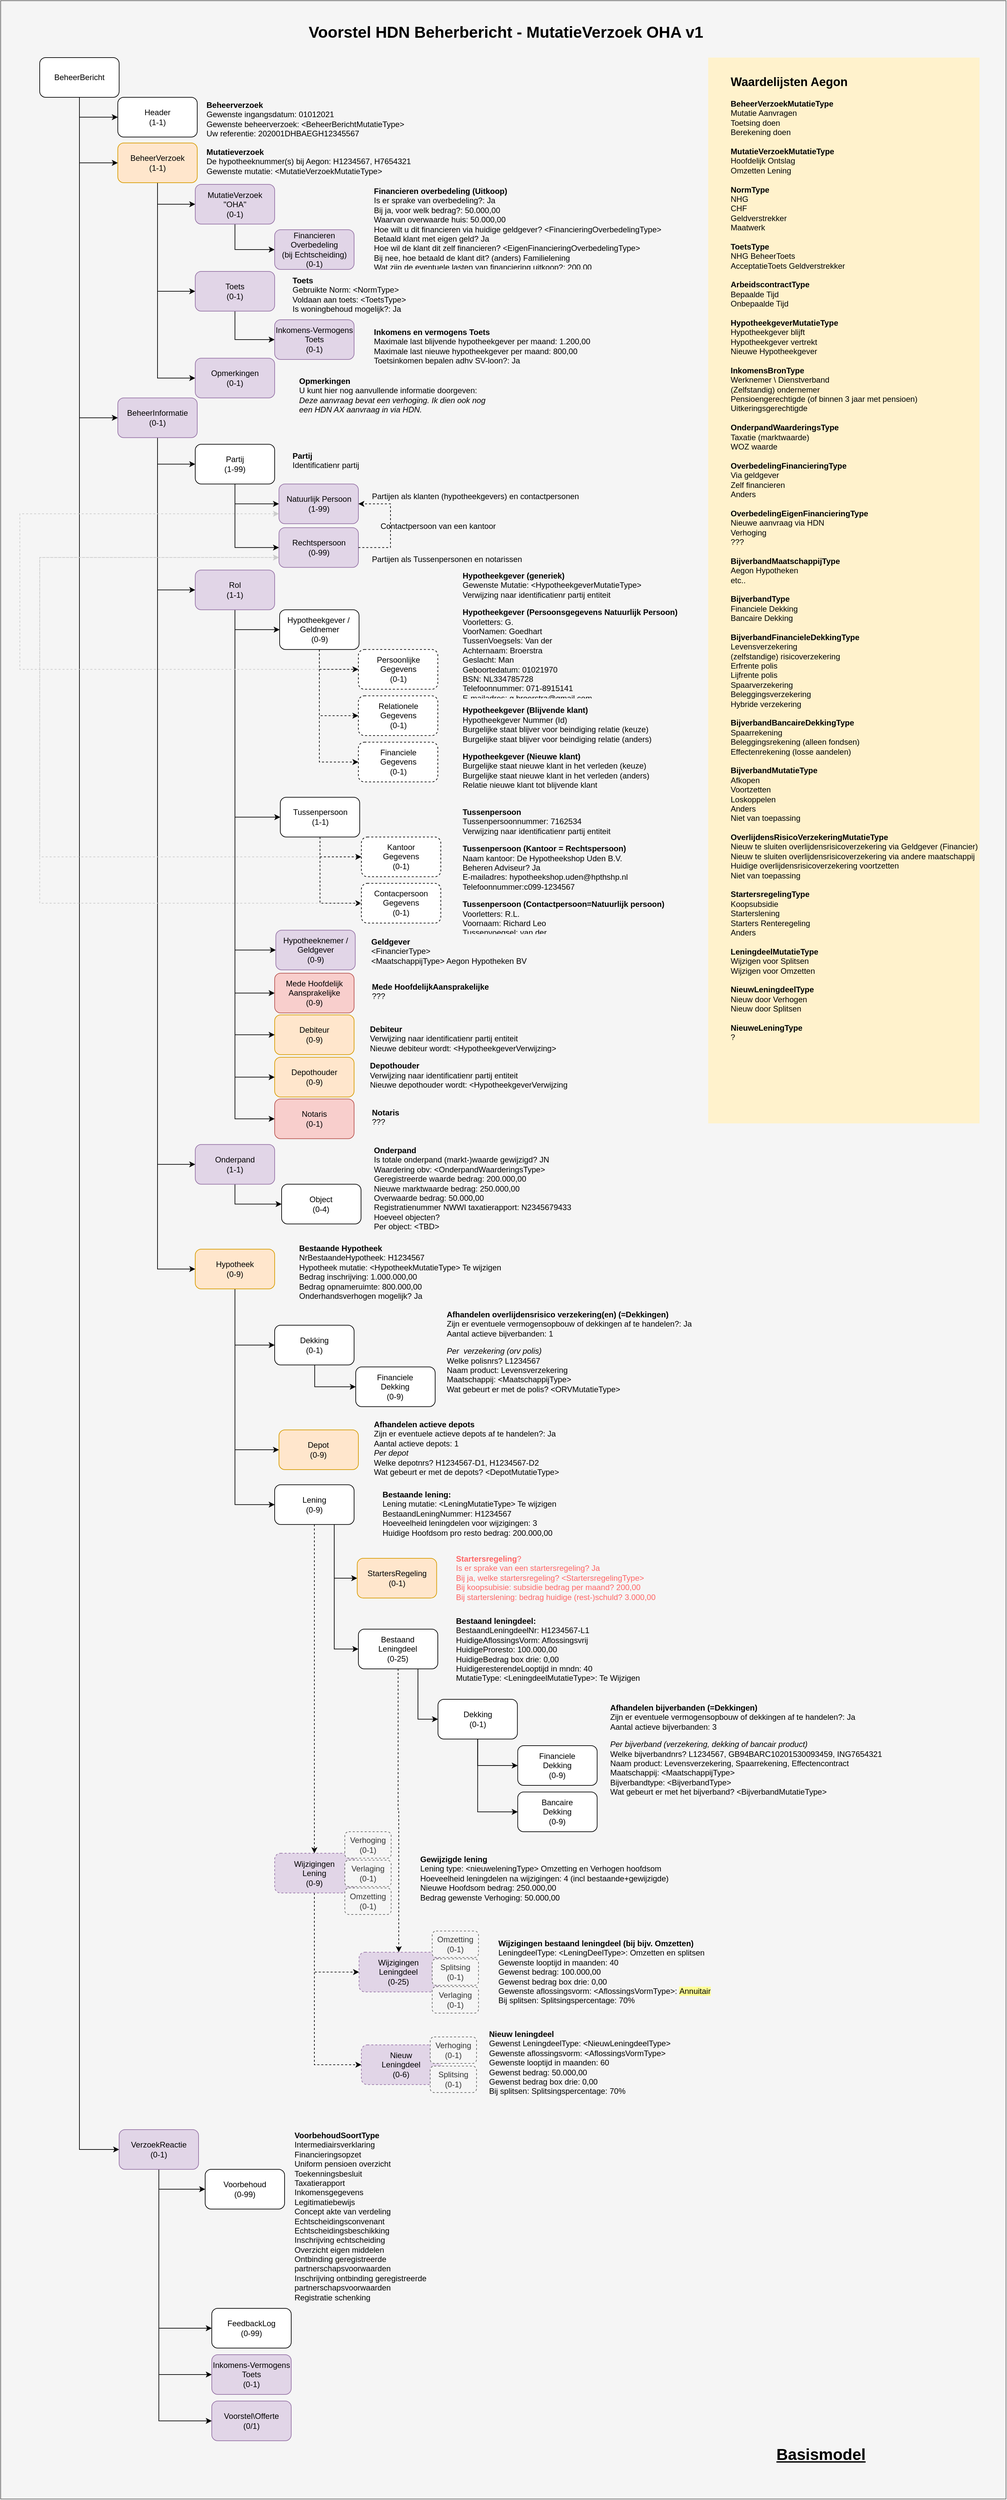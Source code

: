 <mxfile version="12.7.6" type="github" pages="8">
  <diagram id="hA7Fp9oTWmx9jLAZvdmA" name="MX Base v1">
    <mxGraphModel dx="2377" dy="3224" grid="1" gridSize="10" guides="1" tooltips="1" connect="1" arrows="1" fold="1" page="1" pageScale="1" pageWidth="1169" pageHeight="1654" math="0" shadow="0">
      <root>
        <mxCell id="cwX66RvDyU_y_CMi2a0H-0" />
        <mxCell id="cwX66RvDyU_y_CMi2a0H-1" parent="cwX66RvDyU_y_CMi2a0H-0" />
        <mxCell id="AM4Q0lh7dDDPLBnIwbty-0" value="" style="rounded=0;whiteSpace=wrap;html=1;fillColor=#f5f5f5;strokeColor=#666666;fontColor=#333333;" vertex="1" parent="cwX66RvDyU_y_CMi2a0H-1">
          <mxGeometry x="1" y="-1654" width="1519" height="3774" as="geometry" />
        </mxCell>
        <mxCell id="TawpvXnyXMyj6oJdsm1j-0" value="" style="rounded=0;whiteSpace=wrap;html=1;dashed=1;align=left;fillColor=#fff2cc;strokeColor=none;" vertex="1" parent="cwX66RvDyU_y_CMi2a0H-1">
          <mxGeometry x="1070" y="-1568" width="410" height="1610" as="geometry" />
        </mxCell>
        <mxCell id="CGaOfmmuQ5kZRSQiyQmi-13" style="edgeStyle=orthogonalEdgeStyle;rounded=0;orthogonalLoop=1;jettySize=auto;html=1;exitX=0.75;exitY=1;exitDx=0;exitDy=0;entryX=0;entryY=0.5;entryDx=0;entryDy=0;" edge="1" parent="cwX66RvDyU_y_CMi2a0H-1" source="cwX66RvDyU_y_CMi2a0H-2" target="CGaOfmmuQ5kZRSQiyQmi-12">
          <mxGeometry relative="1" as="geometry">
            <mxPoint x="481.747" y="725.0" as="sourcePoint" />
          </mxGeometry>
        </mxCell>
        <mxCell id="CGaOfmmuQ5kZRSQiyQmi-16" style="edgeStyle=orthogonalEdgeStyle;rounded=0;orthogonalLoop=1;jettySize=auto;html=1;exitX=0.5;exitY=1;exitDx=0;exitDy=0;entryX=0;entryY=0.5;entryDx=0;entryDy=0;dashed=1;" edge="1" parent="cwX66RvDyU_y_CMi2a0H-1" source="CGaOfmmuQ5kZRSQiyQmi-17" target="CGaOfmmuQ5kZRSQiyQmi-14">
          <mxGeometry relative="1" as="geometry" />
        </mxCell>
        <mxCell id="cwX66RvDyU_y_CMi2a0H-2" value="Lening&lt;br&gt;(0-9)" style="rounded=1;whiteSpace=wrap;html=1;fontStyle=0" parent="cwX66RvDyU_y_CMi2a0H-1" vertex="1">
          <mxGeometry x="414.997" y="587.88" width="120" height="60" as="geometry" />
        </mxCell>
        <mxCell id="cwX66RvDyU_y_CMi2a0H-3" style="edgeStyle=orthogonalEdgeStyle;rounded=0;orthogonalLoop=1;jettySize=auto;html=1;exitX=0.5;exitY=1;exitDx=0;exitDy=0;entryX=0;entryY=0.5;entryDx=0;entryDy=0;" parent="cwX66RvDyU_y_CMi2a0H-1" source="cwX66RvDyU_y_CMi2a0H-7" target="cwX66RvDyU_y_CMi2a0H-9" edge="1">
          <mxGeometry relative="1" as="geometry">
            <mxPoint x="359.5" y="346.88" as="sourcePoint" />
          </mxGeometry>
        </mxCell>
        <mxCell id="cwX66RvDyU_y_CMi2a0H-4" style="edgeStyle=orthogonalEdgeStyle;rounded=0;orthogonalLoop=1;jettySize=auto;html=1;exitX=0.5;exitY=1;exitDx=0;exitDy=0;entryX=0;entryY=0.5;entryDx=0;entryDy=0;" parent="cwX66RvDyU_y_CMi2a0H-1" source="cwX66RvDyU_y_CMi2a0H-7" target="cwX66RvDyU_y_CMi2a0H-8" edge="1">
          <mxGeometry relative="1" as="geometry">
            <mxPoint x="359.5" y="346.88" as="sourcePoint" />
          </mxGeometry>
        </mxCell>
        <mxCell id="cwX66RvDyU_y_CMi2a0H-5" style="edgeStyle=orthogonalEdgeStyle;rounded=0;orthogonalLoop=1;jettySize=auto;html=1;exitX=0.5;exitY=1;exitDx=0;exitDy=0;entryX=0;entryY=0.5;entryDx=0;entryDy=0;" parent="cwX66RvDyU_y_CMi2a0H-1" source="cwX66RvDyU_y_CMi2a0H-7" target="cwX66RvDyU_y_CMi2a0H-2" edge="1">
          <mxGeometry relative="1" as="geometry">
            <mxPoint x="359.5" y="346.88" as="sourcePoint" />
          </mxGeometry>
        </mxCell>
        <mxCell id="cwX66RvDyU_y_CMi2a0H-6" style="edgeStyle=orthogonalEdgeStyle;rounded=0;orthogonalLoop=1;jettySize=auto;html=1;exitX=0.75;exitY=1;exitDx=0;exitDy=0;entryX=0;entryY=0.5;entryDx=0;entryDy=0;" parent="cwX66RvDyU_y_CMi2a0H-1" source="cwX66RvDyU_y_CMi2a0H-2" target="cwX66RvDyU_y_CMi2a0H-11" edge="1">
          <mxGeometry relative="1" as="geometry">
            <mxPoint x="481.747" y="725.0" as="sourcePoint" />
          </mxGeometry>
        </mxCell>
        <mxCell id="CGaOfmmuQ5kZRSQiyQmi-18" style="edgeStyle=orthogonalEdgeStyle;rounded=0;orthogonalLoop=1;jettySize=auto;html=1;exitX=0.5;exitY=1;exitDx=0;exitDy=0;entryX=0.5;entryY=0;entryDx=0;entryDy=0;dashed=1;" edge="1" parent="cwX66RvDyU_y_CMi2a0H-1" source="cwX66RvDyU_y_CMi2a0H-2" target="CGaOfmmuQ5kZRSQiyQmi-17">
          <mxGeometry relative="1" as="geometry">
            <mxPoint x="359.5" y="346.88" as="sourcePoint" />
          </mxGeometry>
        </mxCell>
        <mxCell id="cwX66RvDyU_y_CMi2a0H-7" value="Hypotheek&lt;br&gt;(0-9)" style="rounded=1;whiteSpace=wrap;html=1;fontStyle=0;fillColor=#ffe6cc;strokeColor=#d79b00;" parent="cwX66RvDyU_y_CMi2a0H-1" vertex="1">
          <mxGeometry x="294.997" y="232" width="120" height="60" as="geometry" />
        </mxCell>
        <mxCell id="cwX66RvDyU_y_CMi2a0H-8" value="Depot&lt;br&gt;(0-9)" style="rounded=1;whiteSpace=wrap;html=1;fontStyle=0;fillColor=#ffe6cc;strokeColor=#d79b00;" parent="cwX66RvDyU_y_CMi2a0H-1" vertex="1">
          <mxGeometry x="421.497" y="505" width="120" height="60" as="geometry" />
        </mxCell>
        <mxCell id="cwX66RvDyU_y_CMi2a0H-9" value="Dekking&lt;br&gt;(0-1)" style="rounded=1;whiteSpace=wrap;html=1;fontStyle=0;" parent="cwX66RvDyU_y_CMi2a0H-1" vertex="1">
          <mxGeometry x="414.997" y="346.88" width="120" height="60" as="geometry" />
        </mxCell>
        <mxCell id="cwX66RvDyU_y_CMi2a0H-10" style="edgeStyle=orthogonalEdgeStyle;rounded=0;orthogonalLoop=1;jettySize=auto;html=1;exitX=0.75;exitY=1;exitDx=0;exitDy=0;entryX=0;entryY=0.5;entryDx=0;entryDy=0;" parent="cwX66RvDyU_y_CMi2a0H-1" source="cwX66RvDyU_y_CMi2a0H-11" target="cwX66RvDyU_y_CMi2a0H-14" edge="1">
          <mxGeometry relative="1" as="geometry" />
        </mxCell>
        <mxCell id="CGaOfmmuQ5kZRSQiyQmi-48" style="edgeStyle=orthogonalEdgeStyle;rounded=0;orthogonalLoop=1;jettySize=auto;html=1;exitX=0.5;exitY=1;exitDx=0;exitDy=0;dashed=1;" edge="1" parent="cwX66RvDyU_y_CMi2a0H-1" source="cwX66RvDyU_y_CMi2a0H-11" target="CGaOfmmuQ5kZRSQiyQmi-21">
          <mxGeometry relative="1" as="geometry" />
        </mxCell>
        <mxCell id="cwX66RvDyU_y_CMi2a0H-11" value="Bestaand&lt;br&gt;Leningdeel&lt;br&gt;(0-25)" style="rounded=1;whiteSpace=wrap;html=1;fontStyle=0" parent="cwX66RvDyU_y_CMi2a0H-1" vertex="1">
          <mxGeometry x="541.497" y="806" width="120" height="60" as="geometry" />
        </mxCell>
        <mxCell id="cwX66RvDyU_y_CMi2a0H-12" style="edgeStyle=orthogonalEdgeStyle;rounded=0;orthogonalLoop=1;jettySize=auto;html=1;exitX=0.5;exitY=1;exitDx=0;exitDy=0;entryX=0;entryY=0.5;entryDx=0;entryDy=0;" parent="cwX66RvDyU_y_CMi2a0H-1" source="cwX66RvDyU_y_CMi2a0H-14" target="cwX66RvDyU_y_CMi2a0H-15" edge="1">
          <mxGeometry relative="1" as="geometry" />
        </mxCell>
        <mxCell id="cwX66RvDyU_y_CMi2a0H-13" style="edgeStyle=orthogonalEdgeStyle;rounded=0;orthogonalLoop=1;jettySize=auto;html=1;exitX=0.5;exitY=1;exitDx=0;exitDy=0;entryX=0;entryY=0.5;entryDx=0;entryDy=0;" parent="cwX66RvDyU_y_CMi2a0H-1" source="cwX66RvDyU_y_CMi2a0H-14" target="cwX66RvDyU_y_CMi2a0H-16" edge="1">
          <mxGeometry relative="1" as="geometry" />
        </mxCell>
        <mxCell id="cwX66RvDyU_y_CMi2a0H-14" value="Dekking&lt;br&gt;(0-1)" style="rounded=1;whiteSpace=wrap;html=1;fontStyle=0;" parent="cwX66RvDyU_y_CMi2a0H-1" vertex="1">
          <mxGeometry x="661.747" y="912" width="120" height="60" as="geometry" />
        </mxCell>
        <mxCell id="cwX66RvDyU_y_CMi2a0H-15" value="Financiele&lt;br&gt;Dekking&lt;br&gt;(0-9)" style="rounded=1;whiteSpace=wrap;html=1;fontStyle=0;" parent="cwX66RvDyU_y_CMi2a0H-1" vertex="1">
          <mxGeometry x="782.247" y="982" width="120" height="60" as="geometry" />
        </mxCell>
        <mxCell id="cwX66RvDyU_y_CMi2a0H-16" value="Bancaire&lt;br&gt;Dekking&lt;br&gt;(0-9)" style="rounded=1;whiteSpace=wrap;html=1;fontStyle=0;" parent="cwX66RvDyU_y_CMi2a0H-1" vertex="1">
          <mxGeometry x="782.247" y="1052" width="120" height="60" as="geometry" />
        </mxCell>
        <mxCell id="cwX66RvDyU_y_CMi2a0H-17" style="edgeStyle=orthogonalEdgeStyle;rounded=0;orthogonalLoop=1;jettySize=auto;html=1;entryX=0;entryY=0.5;entryDx=0;entryDy=0;" parent="cwX66RvDyU_y_CMi2a0H-1" target="cwX66RvDyU_y_CMi2a0H-18" edge="1">
          <mxGeometry relative="1" as="geometry">
            <mxPoint x="475.5" y="406.88" as="sourcePoint" />
            <mxPoint x="520.497" y="442.88" as="targetPoint" />
            <Array as="points">
              <mxPoint x="476" y="439.88" />
            </Array>
          </mxGeometry>
        </mxCell>
        <mxCell id="cwX66RvDyU_y_CMi2a0H-18" value="Financiele&lt;br&gt;Dekking&lt;br&gt;(0-9)" style="rounded=1;whiteSpace=wrap;html=1;fontStyle=0;" parent="cwX66RvDyU_y_CMi2a0H-1" vertex="1">
          <mxGeometry x="537.497" y="409.88" width="120" height="60" as="geometry" />
        </mxCell>
        <mxCell id="LycQfjaosGD2U1lwfmxv-0" value="Object&lt;br&gt;(0-4)" style="rounded=1;whiteSpace=wrap;html=1;fontStyle=0" parent="cwX66RvDyU_y_CMi2a0H-1" vertex="1">
          <mxGeometry x="425.497" y="133.88" width="120" height="60" as="geometry" />
        </mxCell>
        <mxCell id="LycQfjaosGD2U1lwfmxv-1" style="edgeStyle=orthogonalEdgeStyle;rounded=0;orthogonalLoop=1;jettySize=auto;html=1;exitX=0.5;exitY=1;exitDx=0;exitDy=0;fontSize=22;" parent="cwX66RvDyU_y_CMi2a0H-1" source="LycQfjaosGD2U1lwfmxv-2" target="LycQfjaosGD2U1lwfmxv-0" edge="1">
          <mxGeometry relative="1" as="geometry" />
        </mxCell>
        <mxCell id="LycQfjaosGD2U1lwfmxv-2" value="Onderpand&lt;br&gt;(1-1)" style="rounded=1;whiteSpace=wrap;html=1;fontStyle=0;fillColor=#e1d5e7;strokeColor=#9673a6;" parent="cwX66RvDyU_y_CMi2a0H-1" vertex="1">
          <mxGeometry x="294.997" y="73.88" width="120" height="60" as="geometry" />
        </mxCell>
        <mxCell id="CGaOfmmuQ5kZRSQiyQmi-32" style="edgeStyle=orthogonalEdgeStyle;rounded=0;orthogonalLoop=1;jettySize=auto;html=1;exitX=0.5;exitY=1;exitDx=0;exitDy=0;entryX=0;entryY=0.5;entryDx=0;entryDy=0;" edge="1" parent="cwX66RvDyU_y_CMi2a0H-1" source="LycQfjaosGD2U1lwfmxv-3" target="LycQfjaosGD2U1lwfmxv-6">
          <mxGeometry relative="1" as="geometry" />
        </mxCell>
        <mxCell id="CGaOfmmuQ5kZRSQiyQmi-33" style="edgeStyle=orthogonalEdgeStyle;rounded=0;orthogonalLoop=1;jettySize=auto;html=1;exitX=0.5;exitY=1;exitDx=0;exitDy=0;entryX=0;entryY=0.5;entryDx=0;entryDy=0;" edge="1" parent="cwX66RvDyU_y_CMi2a0H-1" source="LycQfjaosGD2U1lwfmxv-3" target="LycQfjaosGD2U1lwfmxv-7">
          <mxGeometry relative="1" as="geometry" />
        </mxCell>
        <mxCell id="CGaOfmmuQ5kZRSQiyQmi-34" style="edgeStyle=orthogonalEdgeStyle;rounded=0;orthogonalLoop=1;jettySize=auto;html=1;exitX=0.5;exitY=1;exitDx=0;exitDy=0;entryX=0;entryY=0.5;entryDx=0;entryDy=0;" edge="1" parent="cwX66RvDyU_y_CMi2a0H-1" source="LycQfjaosGD2U1lwfmxv-3" target="CGaOfmmuQ5kZRSQiyQmi-7">
          <mxGeometry relative="1" as="geometry" />
        </mxCell>
        <mxCell id="LycQfjaosGD2U1lwfmxv-3" value="BeheerVerzoek&lt;br&gt;(1-1)&lt;span&gt;&lt;br&gt;&lt;/span&gt;" style="rounded=1;whiteSpace=wrap;html=1;fontStyle=0;fillColor=#ffe6cc;strokeColor=#d79b00;" parent="cwX66RvDyU_y_CMi2a0H-1" vertex="1">
          <mxGeometry x="178.0" y="-1439" width="120" height="60" as="geometry" />
        </mxCell>
        <mxCell id="CGaOfmmuQ5kZRSQiyQmi-29" style="edgeStyle=orthogonalEdgeStyle;rounded=0;orthogonalLoop=1;jettySize=auto;html=1;exitX=0.5;exitY=1;exitDx=0;exitDy=0;entryX=0;entryY=0.5;entryDx=0;entryDy=0;" edge="1" parent="cwX66RvDyU_y_CMi2a0H-1" source="LycQfjaosGD2U1lwfmxv-4" target="LycQfjaosGD2U1lwfmxv-5">
          <mxGeometry relative="1" as="geometry" />
        </mxCell>
        <mxCell id="CGaOfmmuQ5kZRSQiyQmi-30" style="edgeStyle=orthogonalEdgeStyle;rounded=0;orthogonalLoop=1;jettySize=auto;html=1;exitX=0.5;exitY=1;exitDx=0;exitDy=0;entryX=0;entryY=0.5;entryDx=0;entryDy=0;" edge="1" parent="cwX66RvDyU_y_CMi2a0H-1" source="LycQfjaosGD2U1lwfmxv-4" target="LycQfjaosGD2U1lwfmxv-3">
          <mxGeometry relative="1" as="geometry" />
        </mxCell>
        <mxCell id="CGaOfmmuQ5kZRSQiyQmi-31" style="edgeStyle=orthogonalEdgeStyle;rounded=0;orthogonalLoop=1;jettySize=auto;html=1;exitX=0.5;exitY=1;exitDx=0;exitDy=0;entryX=0;entryY=0.5;entryDx=0;entryDy=0;" edge="1" parent="cwX66RvDyU_y_CMi2a0H-1" source="LycQfjaosGD2U1lwfmxv-4" target="LycQfjaosGD2U1lwfmxv-8">
          <mxGeometry relative="1" as="geometry" />
        </mxCell>
        <mxCell id="CGaOfmmuQ5kZRSQiyQmi-80" style="edgeStyle=orthogonalEdgeStyle;rounded=0;orthogonalLoop=1;jettySize=auto;html=1;exitX=0.5;exitY=1;exitDx=0;exitDy=0;entryX=0;entryY=0.5;entryDx=0;entryDy=0;strokeColor=#000000;" edge="1" parent="cwX66RvDyU_y_CMi2a0H-1" source="LycQfjaosGD2U1lwfmxv-4" target="CGaOfmmuQ5kZRSQiyQmi-74">
          <mxGeometry relative="1" as="geometry" />
        </mxCell>
        <mxCell id="LycQfjaosGD2U1lwfmxv-4" value="BeheerBericht" style="rounded=1;whiteSpace=wrap;html=1;" parent="cwX66RvDyU_y_CMi2a0H-1" vertex="1">
          <mxGeometry x="60" y="-1568" width="120" height="60" as="geometry" />
        </mxCell>
        <mxCell id="LycQfjaosGD2U1lwfmxv-5" value="Header&lt;br&gt;(1-1)" style="rounded=1;whiteSpace=wrap;html=1;" parent="cwX66RvDyU_y_CMi2a0H-1" vertex="1">
          <mxGeometry x="178.0" y="-1508" width="120" height="60" as="geometry" />
        </mxCell>
        <mxCell id="CGaOfmmuQ5kZRSQiyQmi-36" style="edgeStyle=orthogonalEdgeStyle;rounded=0;orthogonalLoop=1;jettySize=auto;html=1;exitX=0.5;exitY=1;exitDx=0;exitDy=0;entryX=0;entryY=0.5;entryDx=0;entryDy=0;" edge="1" parent="cwX66RvDyU_y_CMi2a0H-1" source="LycQfjaosGD2U1lwfmxv-6" target="n04D-iMCGoKamlwwBbss-10">
          <mxGeometry relative="1" as="geometry" />
        </mxCell>
        <mxCell id="LycQfjaosGD2U1lwfmxv-6" value="&lt;span&gt;MutatieVerzoek&lt;br&gt;&quot;OHA&quot;&lt;br&gt;(0-1)&lt;br&gt;&lt;/span&gt;" style="rounded=1;whiteSpace=wrap;html=1;fontStyle=0;fillColor=#e1d5e7;strokeColor=#9673a6;" parent="cwX66RvDyU_y_CMi2a0H-1" vertex="1">
          <mxGeometry x="294.997" y="-1376.5" width="120" height="60" as="geometry" />
        </mxCell>
        <mxCell id="CGaOfmmuQ5kZRSQiyQmi-35" style="edgeStyle=orthogonalEdgeStyle;rounded=0;orthogonalLoop=1;jettySize=auto;html=1;exitX=0.5;exitY=1;exitDx=0;exitDy=0;entryX=0;entryY=0.5;entryDx=0;entryDy=0;" edge="1" parent="cwX66RvDyU_y_CMi2a0H-1" source="LycQfjaosGD2U1lwfmxv-7" target="Dt5kES1TRTkvzrUJWJKH-21">
          <mxGeometry relative="1" as="geometry" />
        </mxCell>
        <mxCell id="LycQfjaosGD2U1lwfmxv-7" value="&lt;span&gt;Toets&lt;br&gt;(0-1)&lt;br&gt;&lt;/span&gt;" style="rounded=1;whiteSpace=wrap;html=1;fontStyle=0;fillColor=#e1d5e7;strokeColor=#9673a6;" parent="cwX66RvDyU_y_CMi2a0H-1" vertex="1">
          <mxGeometry x="294.997" y="-1245" width="120" height="60" as="geometry" />
        </mxCell>
        <mxCell id="CGaOfmmuQ5kZRSQiyQmi-37" style="edgeStyle=orthogonalEdgeStyle;rounded=0;orthogonalLoop=1;jettySize=auto;html=1;exitX=0.5;exitY=1;exitDx=0;exitDy=0;entryX=0;entryY=0.5;entryDx=0;entryDy=0;" edge="1" parent="cwX66RvDyU_y_CMi2a0H-1" source="LycQfjaosGD2U1lwfmxv-8" target="Dt5kES1TRTkvzrUJWJKH-5">
          <mxGeometry relative="1" as="geometry" />
        </mxCell>
        <mxCell id="CGaOfmmuQ5kZRSQiyQmi-38" style="edgeStyle=orthogonalEdgeStyle;rounded=0;orthogonalLoop=1;jettySize=auto;html=1;exitX=0.5;exitY=1;exitDx=0;exitDy=0;entryX=0;entryY=0.5;entryDx=0;entryDy=0;" edge="1" parent="cwX66RvDyU_y_CMi2a0H-1" source="LycQfjaosGD2U1lwfmxv-8" target="Dt5kES1TRTkvzrUJWJKH-17">
          <mxGeometry relative="1" as="geometry" />
        </mxCell>
        <mxCell id="CGaOfmmuQ5kZRSQiyQmi-39" style="edgeStyle=orthogonalEdgeStyle;rounded=0;orthogonalLoop=1;jettySize=auto;html=1;exitX=0.5;exitY=1;exitDx=0;exitDy=0;entryX=0;entryY=0.5;entryDx=0;entryDy=0;" edge="1" parent="cwX66RvDyU_y_CMi2a0H-1" source="LycQfjaosGD2U1lwfmxv-8" target="LycQfjaosGD2U1lwfmxv-2">
          <mxGeometry relative="1" as="geometry" />
        </mxCell>
        <mxCell id="CGaOfmmuQ5kZRSQiyQmi-40" style="edgeStyle=orthogonalEdgeStyle;rounded=0;orthogonalLoop=1;jettySize=auto;html=1;exitX=0.5;exitY=1;exitDx=0;exitDy=0;entryX=0;entryY=0.5;entryDx=0;entryDy=0;" edge="1" parent="cwX66RvDyU_y_CMi2a0H-1" source="LycQfjaosGD2U1lwfmxv-8" target="cwX66RvDyU_y_CMi2a0H-7">
          <mxGeometry relative="1" as="geometry" />
        </mxCell>
        <mxCell id="LycQfjaosGD2U1lwfmxv-8" value="&lt;span&gt;BeheerInformatie&lt;br&gt;(0-1)&lt;br&gt;&lt;/span&gt;" style="rounded=1;whiteSpace=wrap;html=1;fontStyle=0;fillColor=#e1d5e7;strokeColor=#9673a6;" parent="cwX66RvDyU_y_CMi2a0H-1" vertex="1">
          <mxGeometry x="178.0" y="-1053.87" width="120" height="60" as="geometry" />
        </mxCell>
        <mxCell id="Dt5kES1TRTkvzrUJWJKH-0" value="&lt;b&gt;Mutatieverzoek&lt;/b&gt;&lt;br&gt;De&amp;nbsp;hypotheeknummer(s) bij Aegon: H1234567, H7654321&lt;br&gt;Gewenste mutatie: &amp;lt;MutatieVerzoekMutatieType&amp;gt;" style="text;html=1;" vertex="1" parent="cwX66RvDyU_y_CMi2a0H-1">
          <mxGeometry x="310" y="-1439" width="190" height="40" as="geometry" />
        </mxCell>
        <mxCell id="Dt5kES1TRTkvzrUJWJKH-1" value="&lt;b&gt;Toets&lt;/b&gt;&lt;br&gt;Gebruikte Norm: &amp;lt;NormType&amp;gt;&lt;br&gt;Voldaan aan toets: &amp;lt;ToetsType&amp;gt;&lt;br&gt;&lt;span style=&quot;white-space: normal&quot;&gt;Is woningbehoud mogelijk?: Ja&lt;/span&gt;" style="text;html=1;" vertex="1" parent="cwX66RvDyU_y_CMi2a0H-1">
          <mxGeometry x="440" y="-1245" width="190" height="40" as="geometry" />
        </mxCell>
        <mxCell id="Dt5kES1TRTkvzrUJWJKH-4" value="&lt;b&gt;&lt;font style=&quot;font-size: 18px&quot;&gt;Waardelijsten Aegon&lt;/font&gt;&lt;br&gt;&lt;br&gt;BeheerVerzoekMutatieType&lt;/b&gt;&lt;br&gt;Mutatie Aanvragen&lt;br&gt;Toetsing doen&lt;br&gt;Berekening doen&lt;br&gt;&lt;br&gt;&lt;b&gt;MutatieVerzoekMutatieType&lt;/b&gt;&lt;br&gt;Hoofdelijk Ontslag&lt;br&gt;Omzetten Lening&lt;br&gt;&lt;b&gt;&lt;br&gt;NormType&lt;/b&gt;&lt;br&gt;NHG&lt;br&gt;CHF&lt;br&gt;Geldverstrekker&lt;br&gt;Maatwerk&lt;br&gt;&lt;br&gt;&lt;b&gt;ToetsType&lt;/b&gt;&lt;br&gt;NHG BeheerToets&lt;br&gt;AcceptatieToets Geldverstrekker&lt;br&gt;&lt;br&gt;&lt;div&gt;&lt;b&gt;ArbeidscontractType&lt;/b&gt;&lt;/div&gt;&lt;div&gt;Bepaalde Tijd&lt;/div&gt;&lt;div&gt;Onbepaalde Tijd&amp;nbsp;&lt;/div&gt;&lt;div&gt;&lt;br&gt;&lt;/div&gt;&lt;div&gt;&lt;div&gt;&lt;b&gt;HypotheekgeverMutatieType&lt;/b&gt;&lt;/div&gt;&lt;div&gt;Hypotheekgever blijft&lt;/div&gt;&lt;div&gt;Hypotheekgever vertrekt&lt;/div&gt;&lt;div&gt;Nieuwe Hypotheekgever&lt;/div&gt;&lt;/div&gt;&lt;div&gt;&lt;br&gt;&lt;/div&gt;&lt;div&gt;&lt;div&gt;&lt;b&gt;InkomensBronType&lt;/b&gt;&lt;/div&gt;&lt;div&gt;Werknemer \ Dienstverband&lt;/div&gt;&lt;div&gt;(Zelfstandig) ondernemer&lt;/div&gt;&lt;div&gt;Pensioengerechtigde (of binnen 3 jaar met pensioen)&lt;/div&gt;&lt;div&gt;Uitkeringsgerechtigde&lt;/div&gt;&lt;/div&gt;&lt;div&gt;&lt;br&gt;&lt;/div&gt;&lt;div&gt;&lt;b&gt;OnderpandWaarderingsType&lt;/b&gt;&lt;/div&gt;&lt;div&gt;Taxatie (marktwaarde)&lt;/div&gt;&lt;div&gt;WOZ waarde&lt;/div&gt;&lt;div&gt;&lt;br&gt;&lt;/div&gt;&lt;div&gt;&lt;b&gt;OverbedelingFinancieringType&lt;/b&gt;&lt;br&gt;&lt;/div&gt;&lt;div&gt;Via geldgever&lt;/div&gt;&lt;div&gt;Zelf financieren&lt;/div&gt;&lt;div&gt;Anders&lt;/div&gt;&lt;div&gt;&lt;br&gt;&lt;/div&gt;&lt;div&gt;&lt;b&gt;OverbedelingEigenFinancieringType&lt;/b&gt;&lt;br&gt;&lt;/div&gt;&lt;div&gt;Nieuwe aanvraag via HDN&lt;/div&gt;&lt;div&gt;Verhoging&lt;/div&gt;&lt;div&gt;???&lt;/div&gt;&lt;div&gt;&lt;br&gt;&lt;/div&gt;&lt;div&gt;&lt;div&gt;&lt;b&gt;BijverbandMaatschappijType&lt;/b&gt;&lt;/div&gt;&lt;div&gt;Aegon Hypotheken&lt;/div&gt;&lt;div&gt;etc..&lt;/div&gt;&lt;div&gt;&lt;br&gt;&lt;/div&gt;&lt;div&gt;&lt;b&gt;BijverbandType&lt;/b&gt;&lt;/div&gt;&lt;div&gt;Financiele Dekking&lt;/div&gt;&lt;div&gt;Bancaire Dekking&lt;/div&gt;&lt;div&gt;&lt;br&gt;&lt;/div&gt;&lt;div&gt;&lt;b&gt;BijverbandFinancieleDekkingType&lt;/b&gt;&lt;/div&gt;&lt;div&gt;Levensverzekering&lt;/div&gt;&lt;div&gt;(zelfstandige) risicoverzekering&lt;/div&gt;&lt;div&gt;Erfrente polis&lt;/div&gt;&lt;div&gt;Lijfrente polis&lt;/div&gt;&lt;div&gt;Spaarverzekering&lt;/div&gt;&lt;div&gt;Beleggingsverzekering&lt;/div&gt;&lt;div&gt;Hybride verzekering&lt;/div&gt;&lt;div&gt;&lt;br&gt;&lt;/div&gt;&lt;div&gt;&lt;b&gt;BijverbandBancaireDekkingType&lt;/b&gt;&lt;/div&gt;&lt;div&gt;Spaarrekening&lt;/div&gt;&lt;div&gt;Beleggingsrekening (alleen fondsen)&lt;/div&gt;&lt;div&gt;Effectenrekening (losse aandelen)&lt;/div&gt;&lt;div&gt;&lt;br&gt;&lt;/div&gt;&lt;div&gt;&lt;b&gt;BijverbandMutatieType&lt;/b&gt;&lt;/div&gt;&lt;div&gt;Afkopen&lt;/div&gt;&lt;div&gt;Voortzetten&lt;/div&gt;&lt;div&gt;Loskoppelen&lt;/div&gt;&lt;div&gt;Anders&lt;/div&gt;&lt;div&gt;Niet van toepassing&lt;/div&gt;&lt;/div&gt;&lt;div&gt;&lt;br&gt;&lt;/div&gt;&lt;div&gt;&lt;div&gt;&lt;b&gt;OverlijdensRisicoVerzekeringMutatieType&lt;/b&gt;&lt;/div&gt;&lt;div&gt;Nieuw te sluiten overlijdensrisicoverzekering via Geldgever (Financier)&lt;/div&gt;&lt;div&gt;Nieuw te sluiten overlijdensrisicoverzekering via andere maatschappij&lt;/div&gt;&lt;div&gt;Huidige overlijdensrisicoverzekering voortzetten&lt;/div&gt;&lt;div&gt;Niet van toepassing&lt;/div&gt;&lt;/div&gt;&lt;div&gt;&lt;br&gt;&lt;/div&gt;&lt;div&gt;&lt;div&gt;&lt;b&gt;StartersregelingType&lt;/b&gt;&lt;/div&gt;&lt;div&gt;Koopsubsidie&lt;/div&gt;&lt;div&gt;Starterslening&lt;/div&gt;&lt;div&gt;Starters Renteregeling&lt;br&gt;&lt;/div&gt;&lt;div&gt;Anders&lt;/div&gt;&lt;/div&gt;&lt;div&gt;&lt;br&gt;&lt;/div&gt;&lt;div&gt;&lt;div&gt;&lt;b&gt;LeningdeelMutatieType&lt;/b&gt;&lt;/div&gt;&lt;div&gt;Wijzigen voor Splitsen&lt;/div&gt;&lt;div&gt;Wijzigen voor Omzetten&lt;/div&gt;&lt;div&gt;&lt;br&gt;&lt;/div&gt;&lt;div&gt;&lt;b&gt;NieuwLeningdeelType&lt;/b&gt;&lt;/div&gt;&lt;div&gt;Nieuw door Verhogen&lt;/div&gt;&lt;div&gt;Nieuw door Splitsen&lt;/div&gt;&lt;div&gt;&lt;br&gt;&lt;/div&gt;&lt;div&gt;&lt;b&gt;NieuweLeningType&lt;/b&gt;&lt;/div&gt;&lt;div&gt;?&lt;/div&gt;&lt;/div&gt;" style="text;html=1;" vertex="1" parent="cwX66RvDyU_y_CMi2a0H-1">
          <mxGeometry x="1102" y="-1548" width="368" height="1630" as="geometry" />
        </mxCell>
        <mxCell id="CGaOfmmuQ5kZRSQiyQmi-58" style="edgeStyle=orthogonalEdgeStyle;rounded=0;orthogonalLoop=1;jettySize=auto;html=1;exitX=0.5;exitY=1;exitDx=0;exitDy=0;entryX=0;entryY=0.5;entryDx=0;entryDy=0;strokeColor=#000000;" edge="1" parent="cwX66RvDyU_y_CMi2a0H-1" source="Dt5kES1TRTkvzrUJWJKH-5" target="Dt5kES1TRTkvzrUJWJKH-6">
          <mxGeometry relative="1" as="geometry" />
        </mxCell>
        <mxCell id="CGaOfmmuQ5kZRSQiyQmi-59" style="edgeStyle=orthogonalEdgeStyle;rounded=0;orthogonalLoop=1;jettySize=auto;html=1;exitX=0.5;exitY=1;exitDx=0;exitDy=0;entryX=0;entryY=0.5;entryDx=0;entryDy=0;strokeColor=#000000;" edge="1" parent="cwX66RvDyU_y_CMi2a0H-1" source="Dt5kES1TRTkvzrUJWJKH-5" target="Dt5kES1TRTkvzrUJWJKH-7">
          <mxGeometry relative="1" as="geometry" />
        </mxCell>
        <mxCell id="Dt5kES1TRTkvzrUJWJKH-5" value="Partij&lt;br&gt;(1-99)" style="rounded=1;whiteSpace=wrap;html=1;fontStyle=0" vertex="1" parent="cwX66RvDyU_y_CMi2a0H-1">
          <mxGeometry x="294.997" y="-983.87" width="120" height="60" as="geometry" />
        </mxCell>
        <mxCell id="Dt5kES1TRTkvzrUJWJKH-6" value="Natuurlijk Persoon&lt;br&gt;(1-99)" style="rounded=1;whiteSpace=wrap;html=1;fontStyle=0;fillColor=#e1d5e7;strokeColor=#9673a6;" vertex="1" parent="cwX66RvDyU_y_CMi2a0H-1">
          <mxGeometry x="421.5" y="-923.87" width="120" height="60" as="geometry" />
        </mxCell>
        <mxCell id="Dt5kES1TRTkvzrUJWJKH-7" value="Rechtspersoon&lt;br&gt;(0-99)" style="rounded=1;whiteSpace=wrap;html=1;fontStyle=0;fillColor=#e1d5e7;strokeColor=#9673a6;" vertex="1" parent="cwX66RvDyU_y_CMi2a0H-1">
          <mxGeometry x="421.5" y="-857.87" width="120" height="60" as="geometry" />
        </mxCell>
        <mxCell id="Dt5kES1TRTkvzrUJWJKH-8" style="edgeStyle=orthogonalEdgeStyle;rounded=0;orthogonalLoop=1;jettySize=auto;html=1;exitX=1;exitY=0.5;exitDx=0;exitDy=0;dashed=1;" edge="1" parent="cwX66RvDyU_y_CMi2a0H-1" source="Dt5kES1TRTkvzrUJWJKH-7">
          <mxGeometry relative="1" as="geometry">
            <Array as="points">
              <mxPoint x="590" y="-827.87" />
              <mxPoint x="590" y="-893.87" />
            </Array>
            <mxPoint x="541.5" y="-827.87" as="sourcePoint" />
            <mxPoint x="541.5" y="-893.87" as="targetPoint" />
          </mxGeometry>
        </mxCell>
        <mxCell id="Dt5kES1TRTkvzrUJWJKH-9" value="Contactpersoon van een kantoor" style="text;html=1;" vertex="1" parent="cwX66RvDyU_y_CMi2a0H-1">
          <mxGeometry x="573" y="-873.87" width="110" height="30" as="geometry" />
        </mxCell>
        <mxCell id="Dt5kES1TRTkvzrUJWJKH-11" value="&lt;p&gt;&lt;b&gt;Tussenpersoon&lt;br&gt;&lt;/b&gt;Tussenpersoonnummer: 7162534&lt;br&gt;&lt;span&gt;Verwijzing naar identificatienr partij entiteit&lt;/span&gt;&lt;/p&gt;&lt;p&gt;&lt;b&gt;Tussenpersoon (Kantoor = Rechtspersoon)&lt;br&gt;&lt;/b&gt;Naam kantoor: De Hypotheekshop Uden B.V.&lt;br&gt;Beheren Adviseur? Ja&lt;br&gt;E-mailadres: hypotheekshop.uden@hpthshp.nl&lt;br&gt;Telefoonnummer:c099-1234567&lt;/p&gt;&lt;p&gt;&lt;b&gt;Tussenpersoon (Contactpersoon=Natuurlijk persoon)&lt;br&gt;&lt;/b&gt;Voorletters: R.L.&lt;br&gt;Voornaam: Richard Leo&lt;br&gt;Tussenvoegsel: van der&lt;br&gt;Achternaam: Kaper&lt;/p&gt;" style="text;html=1;strokeColor=none;fillColor=none;spacing=5;spacingTop=-20;whiteSpace=wrap;overflow=hidden;rounded=0;align=left;" vertex="1" parent="cwX66RvDyU_y_CMi2a0H-1">
          <mxGeometry x="694" y="-437.12" width="332" height="193.25" as="geometry" />
        </mxCell>
        <mxCell id="Dt5kES1TRTkvzrUJWJKH-13" value="Notaris&lt;br&gt;(0-1)" style="rounded=1;whiteSpace=wrap;html=1;fontStyle=0;fillColor=#f8cecc;strokeColor=#b85450;" vertex="1" parent="cwX66RvDyU_y_CMi2a0H-1">
          <mxGeometry x="414.997" y="5.13" width="120" height="60" as="geometry" />
        </mxCell>
        <mxCell id="n04D-iMCGoKamlwwBbss-18" style="edgeStyle=orthogonalEdgeStyle;rounded=0;orthogonalLoop=1;jettySize=auto;html=1;exitX=0;exitY=0.5;exitDx=0;exitDy=0;entryX=0;entryY=0.75;entryDx=0;entryDy=0;dashed=1;strokeColor=#CCCCCC;" edge="1" parent="cwX66RvDyU_y_CMi2a0H-1" source="n04D-iMCGoKamlwwBbss-20" target="Dt5kES1TRTkvzrUJWJKH-7">
          <mxGeometry relative="1" as="geometry">
            <Array as="points">
              <mxPoint x="60" y="-360.87" />
              <mxPoint x="60" y="-812.87" />
            </Array>
          </mxGeometry>
        </mxCell>
        <mxCell id="CGaOfmmuQ5kZRSQiyQmi-63" style="edgeStyle=orthogonalEdgeStyle;rounded=0;orthogonalLoop=1;jettySize=auto;html=1;exitX=0.5;exitY=1;exitDx=0;exitDy=0;entryX=0;entryY=0.5;entryDx=0;entryDy=0;dashed=1;strokeColor=#000000;" edge="1" parent="cwX66RvDyU_y_CMi2a0H-1" source="Dt5kES1TRTkvzrUJWJKH-14" target="n04D-iMCGoKamlwwBbss-20">
          <mxGeometry relative="1" as="geometry" />
        </mxCell>
        <mxCell id="CGaOfmmuQ5kZRSQiyQmi-64" style="edgeStyle=orthogonalEdgeStyle;rounded=0;orthogonalLoop=1;jettySize=auto;html=1;exitX=0.5;exitY=1;exitDx=0;exitDy=0;entryX=0;entryY=0.5;entryDx=0;entryDy=0;dashed=1;strokeColor=#000000;" edge="1" parent="cwX66RvDyU_y_CMi2a0H-1" source="Dt5kES1TRTkvzrUJWJKH-14" target="n04D-iMCGoKamlwwBbss-21">
          <mxGeometry relative="1" as="geometry" />
        </mxCell>
        <mxCell id="Dt5kES1TRTkvzrUJWJKH-14" value="&lt;span style=&quot;white-space: normal&quot;&gt;Tussenpersoon&lt;/span&gt;&lt;br style=&quot;white-space: normal&quot;&gt;&lt;span style=&quot;white-space: normal&quot;&gt;(1-1)&lt;/span&gt;" style="rounded=1;whiteSpace=wrap;html=1;fontStyle=0;" vertex="1" parent="cwX66RvDyU_y_CMi2a0H-1">
          <mxGeometry x="423.5" y="-450.62" width="120" height="60" as="geometry" />
        </mxCell>
        <mxCell id="Dt5kES1TRTkvzrUJWJKH-15" value="Debiteur&lt;br&gt;(0-9)" style="rounded=1;whiteSpace=wrap;html=1;fontStyle=0;fillColor=#ffe6cc;strokeColor=#d79b00;" vertex="1" parent="cwX66RvDyU_y_CMi2a0H-1">
          <mxGeometry x="414.997" y="-121.87" width="120" height="60" as="geometry" />
        </mxCell>
        <mxCell id="Dt5kES1TRTkvzrUJWJKH-16" value="Depothouder&lt;br&gt;(0-9)" style="rounded=1;whiteSpace=wrap;html=1;fontStyle=0;fillColor=#ffe6cc;strokeColor=#d79b00;" vertex="1" parent="cwX66RvDyU_y_CMi2a0H-1">
          <mxGeometry x="414.997" y="-57.87" width="120" height="60" as="geometry" />
        </mxCell>
        <mxCell id="CGaOfmmuQ5kZRSQiyQmi-41" style="edgeStyle=orthogonalEdgeStyle;rounded=0;orthogonalLoop=1;jettySize=auto;html=1;exitX=0.5;exitY=1;exitDx=0;exitDy=0;entryX=0;entryY=0.5;entryDx=0;entryDy=0;" edge="1" parent="cwX66RvDyU_y_CMi2a0H-1" source="Dt5kES1TRTkvzrUJWJKH-17" target="Dt5kES1TRTkvzrUJWJKH-18">
          <mxGeometry relative="1" as="geometry" />
        </mxCell>
        <mxCell id="CGaOfmmuQ5kZRSQiyQmi-42" style="edgeStyle=orthogonalEdgeStyle;rounded=0;orthogonalLoop=1;jettySize=auto;html=1;exitX=0.5;exitY=1;exitDx=0;exitDy=0;entryX=0;entryY=0.5;entryDx=0;entryDy=0;" edge="1" parent="cwX66RvDyU_y_CMi2a0H-1" source="Dt5kES1TRTkvzrUJWJKH-17" target="Dt5kES1TRTkvzrUJWJKH-14">
          <mxGeometry relative="1" as="geometry" />
        </mxCell>
        <mxCell id="CGaOfmmuQ5kZRSQiyQmi-43" style="edgeStyle=orthogonalEdgeStyle;rounded=0;orthogonalLoop=1;jettySize=auto;html=1;exitX=0.5;exitY=1;exitDx=0;exitDy=0;entryX=0;entryY=0.5;entryDx=0;entryDy=0;" edge="1" parent="cwX66RvDyU_y_CMi2a0H-1" source="Dt5kES1TRTkvzrUJWJKH-17" target="Dt5kES1TRTkvzrUJWJKH-19">
          <mxGeometry relative="1" as="geometry" />
        </mxCell>
        <mxCell id="CGaOfmmuQ5kZRSQiyQmi-44" style="edgeStyle=orthogonalEdgeStyle;rounded=0;orthogonalLoop=1;jettySize=auto;html=1;exitX=0.5;exitY=1;exitDx=0;exitDy=0;entryX=0;entryY=0.5;entryDx=0;entryDy=0;" edge="1" parent="cwX66RvDyU_y_CMi2a0H-1" source="Dt5kES1TRTkvzrUJWJKH-17" target="Dt5kES1TRTkvzrUJWJKH-15">
          <mxGeometry relative="1" as="geometry" />
        </mxCell>
        <mxCell id="CGaOfmmuQ5kZRSQiyQmi-45" style="edgeStyle=orthogonalEdgeStyle;rounded=0;orthogonalLoop=1;jettySize=auto;html=1;exitX=0.5;exitY=1;exitDx=0;exitDy=0;entryX=0;entryY=0.5;entryDx=0;entryDy=0;" edge="1" parent="cwX66RvDyU_y_CMi2a0H-1" source="Dt5kES1TRTkvzrUJWJKH-17" target="Dt5kES1TRTkvzrUJWJKH-16">
          <mxGeometry relative="1" as="geometry" />
        </mxCell>
        <mxCell id="CGaOfmmuQ5kZRSQiyQmi-46" style="edgeStyle=orthogonalEdgeStyle;rounded=0;orthogonalLoop=1;jettySize=auto;html=1;exitX=0.5;exitY=1;exitDx=0;exitDy=0;entryX=0;entryY=0.5;entryDx=0;entryDy=0;" edge="1" parent="cwX66RvDyU_y_CMi2a0H-1" source="Dt5kES1TRTkvzrUJWJKH-17" target="Dt5kES1TRTkvzrUJWJKH-13">
          <mxGeometry relative="1" as="geometry" />
        </mxCell>
        <mxCell id="AM4Q0lh7dDDPLBnIwbty-1" style="edgeStyle=orthogonalEdgeStyle;rounded=0;orthogonalLoop=1;jettySize=auto;html=1;exitX=0.5;exitY=1;exitDx=0;exitDy=0;entryX=0;entryY=0.5;entryDx=0;entryDy=0;strokeColor=#000000;" edge="1" parent="cwX66RvDyU_y_CMi2a0H-1" source="Dt5kES1TRTkvzrUJWJKH-17" target="Dt5kES1TRTkvzrUJWJKH-20">
          <mxGeometry relative="1" as="geometry" />
        </mxCell>
        <mxCell id="Dt5kES1TRTkvzrUJWJKH-17" value="Rol&lt;br&gt;(1-1)" style="rounded=1;whiteSpace=wrap;html=1;fontStyle=0;fillColor=#e1d5e7;strokeColor=#9673a6;" vertex="1" parent="cwX66RvDyU_y_CMi2a0H-1">
          <mxGeometry x="294.997" y="-793.87" width="120" height="60" as="geometry" />
        </mxCell>
        <mxCell id="n04D-iMCGoKamlwwBbss-19" style="edgeStyle=orthogonalEdgeStyle;rounded=0;orthogonalLoop=1;jettySize=auto;html=1;exitX=0;exitY=0.5;exitDx=0;exitDy=0;entryX=0;entryY=0.75;entryDx=0;entryDy=0;dashed=1;strokeColor=#CCCCCC;" edge="1" parent="cwX66RvDyU_y_CMi2a0H-1" source="4JplT729dZSph5YuiDIN-0" target="Dt5kES1TRTkvzrUJWJKH-6">
          <mxGeometry relative="1" as="geometry">
            <Array as="points">
              <mxPoint x="30" y="-643.87" />
              <mxPoint x="30" y="-878.87" />
            </Array>
          </mxGeometry>
        </mxCell>
        <mxCell id="CGaOfmmuQ5kZRSQiyQmi-60" style="edgeStyle=orthogonalEdgeStyle;rounded=0;orthogonalLoop=1;jettySize=auto;html=1;exitX=0.5;exitY=1;exitDx=0;exitDy=0;entryX=0;entryY=0.5;entryDx=0;entryDy=0;strokeColor=#000000;dashed=1;" edge="1" parent="cwX66RvDyU_y_CMi2a0H-1" source="Dt5kES1TRTkvzrUJWJKH-18" target="4JplT729dZSph5YuiDIN-0">
          <mxGeometry relative="1" as="geometry" />
        </mxCell>
        <mxCell id="CGaOfmmuQ5kZRSQiyQmi-61" style="edgeStyle=orthogonalEdgeStyle;rounded=0;orthogonalLoop=1;jettySize=auto;html=1;exitX=0.5;exitY=1;exitDx=0;exitDy=0;entryX=0;entryY=0.5;entryDx=0;entryDy=0;dashed=1;strokeColor=#000000;" edge="1" parent="cwX66RvDyU_y_CMi2a0H-1" source="Dt5kES1TRTkvzrUJWJKH-18" target="4JplT729dZSph5YuiDIN-2">
          <mxGeometry relative="1" as="geometry" />
        </mxCell>
        <mxCell id="CGaOfmmuQ5kZRSQiyQmi-62" style="edgeStyle=orthogonalEdgeStyle;rounded=0;orthogonalLoop=1;jettySize=auto;html=1;exitX=0.5;exitY=1;exitDx=0;exitDy=0;entryX=0;entryY=0.5;entryDx=0;entryDy=0;dashed=1;strokeColor=#000000;" edge="1" parent="cwX66RvDyU_y_CMi2a0H-1" source="Dt5kES1TRTkvzrUJWJKH-18" target="4JplT729dZSph5YuiDIN-1">
          <mxGeometry relative="1" as="geometry" />
        </mxCell>
        <mxCell id="Dt5kES1TRTkvzrUJWJKH-18" value="&lt;span style=&quot;white-space: normal&quot;&gt;Hypotheekgever /&amp;nbsp;&lt;br&gt;&lt;/span&gt;Geldnemer&lt;br style=&quot;white-space: normal&quot;&gt;&lt;span style=&quot;white-space: normal&quot;&gt;(0-9)&lt;br&gt;&lt;/span&gt;" style="rounded=1;whiteSpace=wrap;html=1;fontStyle=0;" vertex="1" parent="cwX66RvDyU_y_CMi2a0H-1">
          <mxGeometry x="422.5" y="-733.87" width="120" height="60" as="geometry" />
        </mxCell>
        <mxCell id="Dt5kES1TRTkvzrUJWJKH-19" value="&lt;span style=&quot;white-space: normal&quot;&gt;Mede Hoofdelijk&lt;br&gt;&lt;/span&gt;Aansprakelijke&lt;br style=&quot;white-space: normal&quot;&gt;&lt;span style=&quot;white-space: normal&quot;&gt;(0-9)&lt;/span&gt;" style="rounded=1;whiteSpace=wrap;html=1;fontStyle=0;fillColor=#f8cecc;strokeColor=#b85450;" vertex="1" parent="cwX66RvDyU_y_CMi2a0H-1">
          <mxGeometry x="414.997" y="-184.87" width="120" height="60" as="geometry" />
        </mxCell>
        <mxCell id="Dt5kES1TRTkvzrUJWJKH-20" value="Hypotheeknemer /&lt;br&gt;Geldgever&lt;br&gt;(0-9)" style="rounded=1;whiteSpace=wrap;html=1;fontStyle=0;fillColor=#e1d5e7;strokeColor=#9673a6;" vertex="1" parent="cwX66RvDyU_y_CMi2a0H-1">
          <mxGeometry x="416.75" y="-249.87" width="120" height="60" as="geometry" />
        </mxCell>
        <mxCell id="Dt5kES1TRTkvzrUJWJKH-21" value="Inkomens-Vermogens&lt;br&gt;Toets&lt;br&gt;(0-1)" style="rounded=1;whiteSpace=wrap;html=1;fontStyle=0;fillColor=#e1d5e7;strokeColor=#9673a6;" vertex="1" parent="cwX66RvDyU_y_CMi2a0H-1">
          <mxGeometry x="414.997" y="-1172" width="120" height="60" as="geometry" />
        </mxCell>
        <mxCell id="Dt5kES1TRTkvzrUJWJKH-22" value="&lt;p&gt;&lt;b&gt;Inkomens en vermogens Toets&lt;br&gt;&lt;/b&gt;Maximale last blijvende hypotheekgever per maand: 1.200,00&lt;br&gt;Maximale last nieuwe hypotheekgever per maand: 800,00&lt;br&gt;Toetsinkomen bepalen adhv SV-loon?: Ja&lt;/p&gt;" style="text;html=1;strokeColor=none;fillColor=none;spacing=5;spacingTop=-20;whiteSpace=wrap;overflow=hidden;rounded=0;" vertex="1" parent="cwX66RvDyU_y_CMi2a0H-1">
          <mxGeometry x="560" y="-1162.25" width="340" height="70" as="geometry" />
        </mxCell>
        <mxCell id="Dt5kES1TRTkvzrUJWJKH-24" value="Voorbehoud&lt;br&gt;(0-99)" style="rounded=1;whiteSpace=wrap;html=1;fontStyle=0;" vertex="1" parent="cwX66RvDyU_y_CMi2a0H-1">
          <mxGeometry x="309.997" y="1622" width="120" height="60" as="geometry" />
        </mxCell>
        <mxCell id="Dt5kES1TRTkvzrUJWJKH-25" value="&lt;p&gt;&lt;b&gt;VoorbehoudSoortType&lt;/b&gt;&lt;br&gt;Intermediairsverklaring&lt;br&gt;Financieringsopzet&lt;br&gt;Uniform pensioen overzicht&lt;br&gt;Toekenningsbesluit&lt;br&gt;Taxatierapport&lt;br&gt;Inkomensgegevens&lt;br&gt;Legitimatiebewijs&lt;br&gt;Concept akte van verdeling&lt;br&gt;Echtscheidingsconvenant&lt;br&gt;Echtscheidingsbeschikking&lt;br&gt;Inschrijving echtscheiding&lt;br&gt;Overzicht eigen middelen&lt;br&gt;Ontbinding geregistreerde partnerschapsvoorwaarden&lt;br&gt;Inschrijving ontbinding geregistreerde partnerschapsvoorwaarden&lt;br&gt;Registratie schenking&lt;/p&gt;" style="text;html=1;strokeColor=none;fillColor=none;spacing=5;spacingTop=-20;whiteSpace=wrap;overflow=hidden;rounded=0;" vertex="1" parent="cwX66RvDyU_y_CMi2a0H-1">
          <mxGeometry x="440" y="1562" width="244" height="280" as="geometry" />
        </mxCell>
        <mxCell id="Dt5kES1TRTkvzrUJWJKH-75" value="&lt;p&gt;&lt;b&gt;Hypotheekgever (generiek)&lt;br&gt;&lt;/b&gt;Gewenste Mutatie: &amp;lt;HypotheekgeverMutatieType&amp;gt;&lt;br&gt;Verwijzing naar identificatienr partij entiteit&lt;/p&gt;&lt;p&gt;&lt;b&gt;Hypotheekgever (Persoonsgegevens Natuurlijk Persoon)&lt;br&gt;&lt;/b&gt;Voorletters: G.&lt;br&gt;VoorNamen: Goedhart&lt;br&gt;TussenVoegsels: Van der&lt;br&gt;Achternaam: Broerstra&lt;br&gt;Geslacht: Man&lt;br&gt;Geboortedatum: 01021970&lt;br&gt;BSN: NL334785728&lt;br&gt;Telefoonnummer: 071-8915141&lt;br&gt;E-mailadres: g.broerstra@gmail.com&lt;/p&gt;" style="text;html=1;strokeColor=none;fillColor=none;spacing=5;spacingTop=-20;whiteSpace=wrap;overflow=hidden;rounded=0;" vertex="1" parent="cwX66RvDyU_y_CMi2a0H-1">
          <mxGeometry x="694" y="-793.75" width="360" height="194.25" as="geometry" />
        </mxCell>
        <mxCell id="4JplT729dZSph5YuiDIN-0" value="&lt;span style=&quot;white-space: normal&quot;&gt;Persoonlijke&lt;br&gt;Gegevens&lt;br&gt;(0-1)&lt;br&gt;&lt;/span&gt;" style="rounded=1;whiteSpace=wrap;html=1;fontStyle=0;dashed=1;" vertex="1" parent="cwX66RvDyU_y_CMi2a0H-1">
          <mxGeometry x="541.5" y="-673.87" width="120" height="60" as="geometry" />
        </mxCell>
        <mxCell id="4JplT729dZSph5YuiDIN-1" value="&lt;span style=&quot;white-space: normal&quot;&gt;Financiele&lt;br&gt;Gegevens&lt;br&gt;(0-1)&lt;br&gt;&lt;/span&gt;" style="rounded=1;whiteSpace=wrap;html=1;fontStyle=0;dashed=1;" vertex="1" parent="cwX66RvDyU_y_CMi2a0H-1">
          <mxGeometry x="541.5" y="-533.87" width="120" height="60" as="geometry" />
        </mxCell>
        <mxCell id="4JplT729dZSph5YuiDIN-2" value="&lt;span style=&quot;white-space: normal&quot;&gt;Relationele&lt;br&gt;Gegevens&lt;br&gt;(0-1)&lt;br&gt;&lt;/span&gt;" style="rounded=1;whiteSpace=wrap;html=1;fontStyle=0;dashed=1;" vertex="1" parent="cwX66RvDyU_y_CMi2a0H-1">
          <mxGeometry x="541.5" y="-603.87" width="120" height="60" as="geometry" />
        </mxCell>
        <mxCell id="4JplT729dZSph5YuiDIN-3" value="&lt;p&gt;&lt;br&gt;&lt;/p&gt;&lt;p&gt;&lt;b&gt;Hypotheekgever (Blijvende klant)&lt;/b&gt;&lt;br&gt;Hypotheekgever Nummer (Id)&lt;br&gt;Burgelijke staat blijver voor beindiging relatie (keuze)&lt;br&gt;Burgelijke staat blijver voor beindiging relatie (anders)&lt;/p&gt;&lt;p&gt;&lt;b&gt;Hypotheekgever (Nieuwe klant)&lt;/b&gt;&lt;br&gt;Burgelijke staat nieuwe klant in het verleden (keuze)&lt;br&gt;Burgelijke staat nieuwe klant in het verleden (anders)&lt;br&gt;Relatie nieuwe klant tot blijvende klant&lt;/p&gt;" style="text;html=1;strokeColor=none;fillColor=none;spacing=5;spacingTop=-20;whiteSpace=wrap;overflow=hidden;rounded=0;" vertex="1" parent="cwX66RvDyU_y_CMi2a0H-1">
          <mxGeometry x="694" y="-617.37" width="340" height="166.75" as="geometry" />
        </mxCell>
        <mxCell id="n04D-iMCGoKamlwwBbss-10" value="&lt;span&gt;Financieren Overbedeling&lt;br&gt;(bij Echtscheiding)&lt;br&gt;(0-1)&lt;br&gt;&lt;/span&gt;" style="rounded=1;whiteSpace=wrap;html=1;fontStyle=0;fillColor=#e1d5e7;strokeColor=#9673a6;" vertex="1" parent="cwX66RvDyU_y_CMi2a0H-1">
          <mxGeometry x="414.997" y="-1308" width="120" height="60" as="geometry" />
        </mxCell>
        <mxCell id="n04D-iMCGoKamlwwBbss-16" value="&lt;p&gt;&lt;b&gt;Onderpand&lt;br&gt;&lt;/b&gt;Is totale onderpand (markt-)waarde gewijzigd? JN&lt;br&gt;Waardering obv: &amp;lt;OnderpandWaarderingsType&amp;gt;&lt;br&gt;Geregistreerde waarde bedrag: 200.000,00&lt;br&gt;Nieuwe marktwaarde bedrag: 250.000,00&lt;br&gt;Overwaarde bedrag: 50.000,00&lt;br&gt;Registratienummer NWWI taxatierapport: N2345679433&lt;br&gt;Hoeveel objecten?&lt;br&gt;Per object: &amp;lt;TBD&amp;gt;&lt;/p&gt;" style="text;html=1;strokeColor=none;fillColor=none;spacing=5;spacingTop=-20;whiteSpace=wrap;overflow=hidden;rounded=0;dashed=1;align=left;" vertex="1" parent="cwX66RvDyU_y_CMi2a0H-1">
          <mxGeometry x="560" y="73.88" width="370" height="135.12" as="geometry" />
        </mxCell>
        <mxCell id="n04D-iMCGoKamlwwBbss-17" value="&lt;p&gt;&lt;b&gt;Debiteur&lt;br&gt;&lt;/b&gt;Verwijzing naar identificatienr partij entiteit&lt;br&gt;&lt;span&gt;Nieuwe debiteur wordt: &amp;lt;HypotheekgeverVerwijzing&amp;gt;&lt;/span&gt;&lt;/p&gt;&lt;p&gt;&lt;b&gt;Depothouder&lt;br&gt;&lt;/b&gt;Verwijzing naar identificatienr partij entiteit&lt;br&gt;Nieuwe depothouder wordt: &amp;lt;HypotheekgeverVerwijzing&lt;/p&gt;" style="text;html=1;strokeColor=none;fillColor=none;spacing=5;spacingTop=-20;whiteSpace=wrap;overflow=hidden;rounded=0;dashed=1;align=left;" vertex="1" parent="cwX66RvDyU_y_CMi2a0H-1">
          <mxGeometry x="554" y="-108.87" width="350" height="120" as="geometry" />
        </mxCell>
        <mxCell id="n04D-iMCGoKamlwwBbss-20" value="&lt;span style=&quot;white-space: normal&quot;&gt;Kantoor&lt;br&gt;Gegevens&lt;br&gt;(0-1)&lt;br&gt;&lt;/span&gt;" style="rounded=1;whiteSpace=wrap;html=1;fontStyle=0;dashed=1;" vertex="1" parent="cwX66RvDyU_y_CMi2a0H-1">
          <mxGeometry x="546.0" y="-390.62" width="120" height="60" as="geometry" />
        </mxCell>
        <mxCell id="CGaOfmmuQ5kZRSQiyQmi-0" style="edgeStyle=orthogonalEdgeStyle;rounded=0;orthogonalLoop=1;jettySize=auto;html=1;exitX=0;exitY=0.5;exitDx=0;exitDy=0;entryX=0;entryY=0.75;entryDx=0;entryDy=0;dashed=1;strokeColor=#CCCCCC;" edge="1" parent="cwX66RvDyU_y_CMi2a0H-1" source="n04D-iMCGoKamlwwBbss-21" target="Dt5kES1TRTkvzrUJWJKH-7">
          <mxGeometry relative="1" as="geometry">
            <Array as="points">
              <mxPoint x="60" y="-290.87" />
              <mxPoint x="60" y="-812.87" />
            </Array>
          </mxGeometry>
        </mxCell>
        <mxCell id="n04D-iMCGoKamlwwBbss-21" value="&lt;span style=&quot;white-space: normal&quot;&gt;Contacpersoon&lt;br&gt;Gegevens&lt;br&gt;(0-1)&lt;br&gt;&lt;/span&gt;" style="rounded=1;whiteSpace=wrap;html=1;fontStyle=0;dashed=1;" vertex="1" parent="cwX66RvDyU_y_CMi2a0H-1">
          <mxGeometry x="546.0" y="-320.62" width="120" height="60" as="geometry" />
        </mxCell>
        <mxCell id="CGaOfmmuQ5kZRSQiyQmi-1" value="&lt;p&gt;&lt;b&gt;Financieren overbedeling (Uitkoop)&lt;br&gt;&lt;/b&gt;Is er sprake van overbedeling?: Ja&lt;br&gt;Bij ja, voor welk bedrag?: 50.000,00&lt;br&gt;Waarvan overwaarde huis: 50.000,00&lt;br&gt;Hoe wilt u dit financieren via huidige geldgever? &amp;lt;&lt;span style=&quot;white-space: nowrap&quot;&gt;FinancieringOverbedelingType&amp;gt;&lt;br&gt;&lt;/span&gt;Betaald klant met eigen geld? Ja&lt;br&gt;&lt;span&gt;Hoe wil de klant dit zelf financieren? &amp;lt;EigenFinancieringOverbedelingType&amp;gt;&lt;br&gt;&lt;/span&gt;Bij nee, hoe betaald de klant dit? (anders)&lt;span style=&quot;white-space: pre&quot;&gt;	&lt;/span&gt;Familielening&lt;br&gt;Wat zijn de eventuele lasten van financiering uitkoop?: 200,00&lt;/p&gt;" style="text;html=1;strokeColor=none;fillColor=none;spacing=5;spacingTop=-20;whiteSpace=wrap;overflow=hidden;rounded=0;dashed=1;align=left;" vertex="1" parent="cwX66RvDyU_y_CMi2a0H-1">
          <mxGeometry x="560" y="-1375" width="451" height="127" as="geometry" />
        </mxCell>
        <mxCell id="CGaOfmmuQ5kZRSQiyQmi-2" value="&lt;b&gt;Beheerverzoek&lt;/b&gt;&lt;br&gt;Gewenste ingangsdatum: 01012021&lt;br&gt;Gewenste beheerverzoek: &amp;lt;BeheerBerichtMutatieType&amp;gt;&lt;br&gt;Uw referentie: 202001DHBAEGH12345567" style="text;html=1;" vertex="1" parent="cwX66RvDyU_y_CMi2a0H-1">
          <mxGeometry x="310" y="-1510" width="190" height="51" as="geometry" />
        </mxCell>
        <mxCell id="CGaOfmmuQ5kZRSQiyQmi-4" value="&lt;p&gt;&lt;b&gt;Afhandelen overlijdensrisico verzekering(en) (=Dekkingen)&lt;br&gt;&lt;/b&gt;Zijn er eventuele vermogensopbouw of dekkingen af te handelen?: Ja&lt;br&gt;Aantal actieve bijverbanden: 1&lt;/p&gt;&lt;p&gt;&lt;i&gt;Per&amp;nbsp; verzekering (orv polis)&lt;br&gt;&lt;/i&gt;Welke polisnrs? L1234567&lt;br&gt;Naam product: Levensverzekering&lt;br&gt;Maatschappij: &amp;lt;MaatschappijType&amp;gt;&lt;br&gt;Wat gebeurt er met de polis? &amp;lt;ORVMutatieType&amp;gt;&lt;/p&gt;" style="text;html=1;strokeColor=none;fillColor=none;spacing=5;spacingTop=-20;whiteSpace=wrap;overflow=hidden;rounded=0;dashed=1;align=left;" vertex="1" parent="cwX66RvDyU_y_CMi2a0H-1">
          <mxGeometry x="670" y="322" width="430" height="130" as="geometry" />
        </mxCell>
        <mxCell id="CGaOfmmuQ5kZRSQiyQmi-6" value="&lt;b&gt;Partij&lt;/b&gt;&lt;br&gt;Identificatienr partij" style="text;html=1;" vertex="1" parent="cwX66RvDyU_y_CMi2a0H-1">
          <mxGeometry x="440" y="-979.87" width="110" height="30" as="geometry" />
        </mxCell>
        <mxCell id="CGaOfmmuQ5kZRSQiyQmi-7" value="&lt;span&gt;Opmerkingen&lt;br&gt;(0-1)&lt;br&gt;&lt;/span&gt;" style="rounded=1;whiteSpace=wrap;html=1;fontStyle=0;fillColor=#e1d5e7;strokeColor=#9673a6;" vertex="1" parent="cwX66RvDyU_y_CMi2a0H-1">
          <mxGeometry x="294.997" y="-1113.87" width="120" height="60" as="geometry" />
        </mxCell>
        <mxCell id="CGaOfmmuQ5kZRSQiyQmi-8" value="&lt;p&gt;&lt;b&gt;Opmerkingen&lt;/b&gt;&lt;br&gt;U kunt hier nog aanvullende informatie doorgeven:&lt;br&gt;&lt;i&gt;Deze aanvraag bevat een verhoging. Ik dien ook nog een HDN AX aanvraag in via HDN.&lt;/i&gt;&lt;/p&gt;" style="text;html=1;strokeColor=none;fillColor=none;spacing=5;spacingTop=-20;whiteSpace=wrap;overflow=hidden;rounded=0;dashed=1;align=left;" vertex="1" parent="cwX66RvDyU_y_CMi2a0H-1">
          <mxGeometry x="446.5" y="-1088" width="310" height="71.87" as="geometry" />
        </mxCell>
        <mxCell id="CGaOfmmuQ5kZRSQiyQmi-10" value="&lt;h1&gt;&lt;p style=&quot;font-weight: 400 ; font-size: 12px&quot;&gt;&lt;b&gt;Afhandelen actieve depots&lt;br&gt;&lt;/b&gt;Zijn er eventuele actieve depots af te handelen?: Ja&lt;br&gt;Aantal actieve depots: 1&lt;br&gt;&lt;i&gt;Per depot&lt;br&gt;&lt;/i&gt;Welke depotnrs? H1234567-D1, H1234567-D2&lt;br&gt;Wat gebeurt er met de depots? &amp;lt;DepotMutatieType&amp;gt;&lt;/p&gt;&lt;/h1&gt;" style="text;html=1;strokeColor=none;fillColor=none;spacing=5;spacingTop=-20;whiteSpace=wrap;overflow=hidden;rounded=0;dashed=1;align=left;" vertex="1" parent="cwX66RvDyU_y_CMi2a0H-1">
          <mxGeometry x="560" y="484" width="326" height="102" as="geometry" />
        </mxCell>
        <mxCell id="CGaOfmmuQ5kZRSQiyQmi-11" value="&lt;p&gt;&lt;font color=&quot;#ff6666&quot;&gt;&lt;b&gt;Startersregeling&lt;/b&gt;?&lt;br&gt;Is er sprake van een startersregeling? Ja&lt;br&gt;Bij ja, welke startersregeling? &amp;lt;StartersregelingType&amp;gt;&amp;nbsp;&lt;br&gt;Bij koopsubisie: subsidie bedrag per maand? 200,00&lt;br&gt;Bij starterslening: bedrag huidige (rest-)schuld?&lt;span style=&quot;white-space: pre&quot;&gt;	&lt;/span&gt;3.000,00&lt;/font&gt;&lt;/p&gt;&lt;h1&gt;&lt;br&gt;&lt;/h1&gt;" style="text;html=1;strokeColor=none;fillColor=none;spacing=5;spacingTop=-20;whiteSpace=wrap;overflow=hidden;rounded=0;dashed=1;align=left;" vertex="1" parent="cwX66RvDyU_y_CMi2a0H-1">
          <mxGeometry x="684" y="690.88" width="370" height="94" as="geometry" />
        </mxCell>
        <mxCell id="CGaOfmmuQ5kZRSQiyQmi-12" value="StartersRegeling&lt;br&gt;(0-1)" style="rounded=1;whiteSpace=wrap;html=1;fontStyle=0;fillColor=#ffe6cc;strokeColor=#d79b00;" vertex="1" parent="cwX66RvDyU_y_CMi2a0H-1">
          <mxGeometry x="539.747" y="699.0" width="120" height="60" as="geometry" />
        </mxCell>
        <mxCell id="CGaOfmmuQ5kZRSQiyQmi-3" value="&lt;p&gt;&lt;b&gt;Afhandelen bijverbanden (=Dekkingen)&lt;br&gt;&lt;/b&gt;Zijn er eventuele vermogensopbouw of dekkingen af te handelen?: Ja&lt;br&gt;Aantal actieve bijverbanden: 3&lt;/p&gt;&lt;p&gt;&lt;i&gt;Per bijverband (verzekering, dekking of bancair product)&lt;br&gt;&lt;/i&gt;Welke bijverbandnrs? L1234567, GB94BARC10201530093459, ING7654321&lt;br&gt;Naam product: Levensverzekering, Spaarrekening, Effectencontract&lt;br&gt;Maatschappij: &amp;lt;MaatschappijType&amp;gt;&lt;br&gt;Bijverbandtype: &amp;lt;BijverbandType&amp;gt;&lt;br&gt;Wat gebeurt er met het bijverband? &amp;lt;BijverbandMutatieType&amp;gt;&lt;/p&gt;" style="text;html=1;strokeColor=none;fillColor=none;spacing=5;spacingTop=-20;whiteSpace=wrap;overflow=hidden;rounded=0;dashed=1;align=left;" vertex="1" parent="cwX66RvDyU_y_CMi2a0H-1">
          <mxGeometry x="917" y="916.0" width="430" height="151.87" as="geometry" />
        </mxCell>
        <mxCell id="CGaOfmmuQ5kZRSQiyQmi-14" value="Nieuw&lt;br&gt;Leningdeel&lt;br&gt;(0-6)" style="rounded=1;whiteSpace=wrap;html=1;fontStyle=0;dashed=1;fillColor=#e1d5e7;strokeColor=#9673a6;" vertex="1" parent="cwX66RvDyU_y_CMi2a0H-1">
          <mxGeometry x="545.997" y="1434" width="120" height="60" as="geometry" />
        </mxCell>
        <mxCell id="CGaOfmmuQ5kZRSQiyQmi-15" value="&lt;p&gt;&lt;b&gt;Nieuw leningdeel&lt;br&gt;&lt;/b&gt;&lt;span&gt;Gewenst LeningdeelType: &amp;lt;NieuwLeningdeelType&amp;gt;&amp;nbsp;&lt;br&gt;&lt;/span&gt;Gewenste aflossingsvorm: &amp;lt;AflossingsVormType&amp;gt;&lt;br&gt;Gewenste looptijd in maanden: 60&lt;br&gt;Gewenst bedrag: 50.000,00&lt;br&gt;Gewenst bedrag box drie: 0,00&lt;br&gt;Bij splitsen:&amp;nbsp;Splitsingspercentage: 70%&lt;/p&gt;" style="text;html=1;strokeColor=none;fillColor=none;spacing=5;spacingTop=-20;whiteSpace=wrap;overflow=hidden;rounded=0;dashed=1;align=left;" vertex="1" parent="cwX66RvDyU_y_CMi2a0H-1">
          <mxGeometry x="734" y="1409" width="300" height="110" as="geometry" />
        </mxCell>
        <mxCell id="CGaOfmmuQ5kZRSQiyQmi-28" style="edgeStyle=orthogonalEdgeStyle;rounded=0;orthogonalLoop=1;jettySize=auto;html=1;exitX=0.5;exitY=1;exitDx=0;exitDy=0;entryX=0;entryY=0.5;entryDx=0;entryDy=0;dashed=1;" edge="1" parent="cwX66RvDyU_y_CMi2a0H-1" source="CGaOfmmuQ5kZRSQiyQmi-17" target="CGaOfmmuQ5kZRSQiyQmi-21">
          <mxGeometry relative="1" as="geometry" />
        </mxCell>
        <mxCell id="CGaOfmmuQ5kZRSQiyQmi-17" value="Wijzigingen&lt;br&gt;Lening&lt;br&gt;(0-9)" style="rounded=1;whiteSpace=wrap;html=1;fontStyle=0;dashed=1;fillColor=#e1d5e7;strokeColor=#9673a6;" vertex="1" parent="cwX66RvDyU_y_CMi2a0H-1">
          <mxGeometry x="414.997" y="1144.5" width="120" height="60" as="geometry" />
        </mxCell>
        <mxCell id="CGaOfmmuQ5kZRSQiyQmi-20" value="&lt;p&gt;&lt;b&gt;Bestaand leningdeel:&lt;br&gt;&lt;/b&gt;BestaandLeningdeelNr: H1234567-L1&lt;br&gt;HuidigeAflossingsVorm: Aflossingsvrij&lt;br&gt;HuidigeProresto: 100.000,00&lt;br&gt;HuidigeBedrag box drie: 0,00&lt;br&gt;HuidigeresterendeLooptijd in mndn: 40&lt;br&gt;MutatieType: &amp;lt;LeningdeelMutatieType&amp;gt;: Te Wijzigen&lt;/p&gt;" style="text;html=1;strokeColor=none;fillColor=none;spacing=5;spacingTop=-20;whiteSpace=wrap;overflow=hidden;rounded=0;dashed=1;align=left;" vertex="1" parent="cwX66RvDyU_y_CMi2a0H-1">
          <mxGeometry x="684" y="784.88" width="370" height="111.12" as="geometry" />
        </mxCell>
        <mxCell id="CGaOfmmuQ5kZRSQiyQmi-21" value="Wijzigingen&lt;br&gt;Leningdeel&lt;br&gt;(0-25)" style="rounded=1;whiteSpace=wrap;html=1;fontStyle=0;dashed=1;fillColor=#e1d5e7;strokeColor=#9673a6;" vertex="1" parent="cwX66RvDyU_y_CMi2a0H-1">
          <mxGeometry x="542.497" y="1294" width="120" height="60" as="geometry" />
        </mxCell>
        <mxCell id="CGaOfmmuQ5kZRSQiyQmi-23" value="&lt;p&gt;&lt;b&gt;Wijzigingen bestaand leningdeel (bij bijv. Omzetten)&lt;br&gt;&lt;/b&gt;LeningdeelType: &amp;lt;LeningDeelType&amp;gt;: Omzetten en splitsen&lt;br&gt;Gewenste looptijd in maanden: 40&lt;br&gt;Gewenst bedrag: 100.000,00&lt;br&gt;Gewenst bedrag box drie: 0,00&lt;br&gt;Gewenste aflossingsvorm: &amp;lt;AflossingsVormType&amp;gt;:&amp;nbsp;&lt;span style=&quot;background-color: rgb(255 , 255 , 153)&quot;&gt;Annuitair&lt;br&gt;&lt;/span&gt;Bij splitsen: Splitsingspercentage: 70%&lt;/p&gt;" style="text;html=1;strokeColor=none;fillColor=none;spacing=5;spacingTop=-20;whiteSpace=wrap;overflow=hidden;rounded=0;dashed=1;align=left;" vertex="1" parent="cwX66RvDyU_y_CMi2a0H-1">
          <mxGeometry x="748" y="1272" width="420.5" height="120" as="geometry" />
        </mxCell>
        <mxCell id="CGaOfmmuQ5kZRSQiyQmi-24" value="&lt;p&gt;&lt;b&gt;Gewijzigde lening&lt;br&gt;&lt;/b&gt;Lening type: &amp;lt;nieuweleningType&amp;gt; Omzetting en Verhogen hoofdsom&lt;br&gt;Hoeveelheid leningdelen na wijzigingen: 4 (incl bestaande+gewijzigde)&lt;br&gt;Nieuwe Hoofdsom bedrag: 250.000,00&lt;br&gt;Bedrag gewenste Verhoging: 50.000,00&lt;/p&gt;" style="text;html=1;strokeColor=none;fillColor=none;spacing=5;spacingTop=-20;whiteSpace=wrap;overflow=hidden;rounded=0;dashed=1;align=left;" vertex="1" parent="cwX66RvDyU_y_CMi2a0H-1">
          <mxGeometry x="630" y="1144.5" width="412" height="100" as="geometry" />
        </mxCell>
        <mxCell id="CGaOfmmuQ5kZRSQiyQmi-26" value="&lt;p&gt;&lt;b&gt;Bestaande lening:&lt;br&gt;&lt;/b&gt;Lening mutatie: &amp;lt;LeningMutatieType&amp;gt; Te wijzigen&lt;br&gt;BestaandLeningNummer: H1234567&lt;br&gt;Hoeveelheid leningdelen voor wijzigingen: 3&lt;br&gt;Huidige Hoofdsom pro resto bedrag: 200.000,00&lt;/p&gt;" style="text;html=1;strokeColor=none;fillColor=none;spacing=5;spacingTop=-20;whiteSpace=wrap;overflow=hidden;rounded=0;dashed=1;align=left;" vertex="1" parent="cwX66RvDyU_y_CMi2a0H-1">
          <mxGeometry x="573" y="593.88" width="300" height="80" as="geometry" />
        </mxCell>
        <mxCell id="CGaOfmmuQ5kZRSQiyQmi-27" value="&lt;p&gt;&lt;span&gt;&lt;b&gt;Bestaande Hypotheek&lt;br&gt;&lt;/b&gt;&lt;/span&gt;&lt;span&gt;NrBestaandeHypotheek: H1234567&lt;br&gt;&lt;/span&gt;&lt;span&gt;Hypotheek mutatie: &amp;lt;HypotheekMutatieType&amp;gt; Te wijzigen&lt;br&gt;&lt;/span&gt;&lt;span&gt;Bedrag inschrijving: 1.000.000,00&amp;nbsp;&lt;br&gt;&lt;/span&gt;&lt;span&gt;Bedrag opnameruimte: 800.000,00&lt;br&gt;&lt;/span&gt;&lt;span&gt;Onderhandsverhogen mogelijk? Ja&lt;/span&gt;&lt;/p&gt;" style="text;html=1;strokeColor=none;fillColor=none;spacing=5;spacingTop=-20;whiteSpace=wrap;overflow=hidden;rounded=0;dashed=1;align=left;fontStyle=0" vertex="1" parent="cwX66RvDyU_y_CMi2a0H-1">
          <mxGeometry x="446.5" y="222" width="340" height="100" as="geometry" />
        </mxCell>
        <mxCell id="CGaOfmmuQ5kZRSQiyQmi-47" value="&lt;p&gt;&lt;b&gt;Geldgever&lt;/b&gt;&lt;br&gt;&amp;lt;FinancierType&amp;gt;&lt;br&gt;&amp;lt;MaatschappijType&amp;gt; Aegon Hypotheken BV&lt;/p&gt;&lt;div&gt;&lt;br&gt;&lt;/div&gt;" style="text;html=1;strokeColor=none;fillColor=none;spacing=5;spacingTop=-20;whiteSpace=wrap;overflow=hidden;rounded=0;dashed=1;align=left;" vertex="1" parent="cwX66RvDyU_y_CMi2a0H-1">
          <mxGeometry x="556" y="-241.5" width="264" height="54" as="geometry" />
        </mxCell>
        <mxCell id="CGaOfmmuQ5kZRSQiyQmi-49" value="Verhoging&lt;br&gt;(0-1)" style="rounded=1;whiteSpace=wrap;html=1;fontStyle=0;dashed=1;fillColor=#f5f5f5;strokeColor=#666666;fontColor=#333333;" vertex="1" parent="cwX66RvDyU_y_CMi2a0H-1">
          <mxGeometry x="521" y="1112" width="70" height="40" as="geometry" />
        </mxCell>
        <mxCell id="CGaOfmmuQ5kZRSQiyQmi-50" value="Verlaging&lt;br&gt;(0-1)" style="rounded=1;whiteSpace=wrap;html=1;fontStyle=0;dashed=1;fillColor=#f5f5f5;strokeColor=#666666;fontColor=#333333;" vertex="1" parent="cwX66RvDyU_y_CMi2a0H-1">
          <mxGeometry x="521" y="1154.88" width="70" height="40" as="geometry" />
        </mxCell>
        <mxCell id="CGaOfmmuQ5kZRSQiyQmi-51" value="Omzetting&lt;br&gt;(0-1)" style="rounded=1;whiteSpace=wrap;html=1;fontStyle=0;dashed=1;fillColor=#f5f5f5;strokeColor=#666666;fontColor=#333333;" vertex="1" parent="cwX66RvDyU_y_CMi2a0H-1">
          <mxGeometry x="521" y="1197" width="70" height="40" as="geometry" />
        </mxCell>
        <mxCell id="CGaOfmmuQ5kZRSQiyQmi-53" value="Omzetting&lt;br&gt;(0-1)" style="rounded=1;whiteSpace=wrap;html=1;fontStyle=0;dashed=1;fillColor=#f5f5f5;strokeColor=#666666;fontColor=#333333;" vertex="1" parent="cwX66RvDyU_y_CMi2a0H-1">
          <mxGeometry x="653" y="1262" width="70" height="40" as="geometry" />
        </mxCell>
        <mxCell id="CGaOfmmuQ5kZRSQiyQmi-54" value="Splitsing&lt;br&gt;(0-1)" style="rounded=1;whiteSpace=wrap;html=1;fontStyle=0;dashed=1;fillColor=#f5f5f5;strokeColor=#666666;fontColor=#333333;" vertex="1" parent="cwX66RvDyU_y_CMi2a0H-1">
          <mxGeometry x="653" y="1304" width="70" height="40" as="geometry" />
        </mxCell>
        <mxCell id="CGaOfmmuQ5kZRSQiyQmi-55" value="Verhoging&lt;br&gt;(0-1)" style="rounded=1;whiteSpace=wrap;html=1;fontStyle=0;dashed=1;fillColor=#f5f5f5;strokeColor=#666666;fontColor=#333333;" vertex="1" parent="cwX66RvDyU_y_CMi2a0H-1">
          <mxGeometry x="650" y="1422" width="70" height="40" as="geometry" />
        </mxCell>
        <mxCell id="CGaOfmmuQ5kZRSQiyQmi-56" value="Splitsing&lt;br&gt;(0-1)" style="rounded=1;whiteSpace=wrap;html=1;fontStyle=0;dashed=1;fillColor=#f5f5f5;strokeColor=#666666;fontColor=#333333;" vertex="1" parent="cwX66RvDyU_y_CMi2a0H-1">
          <mxGeometry x="650" y="1466" width="70" height="40" as="geometry" />
        </mxCell>
        <mxCell id="CGaOfmmuQ5kZRSQiyQmi-57" value="Verlaging&lt;br&gt;(0-1)" style="rounded=1;whiteSpace=wrap;html=1;fontStyle=0;dashed=1;fillColor=#f5f5f5;strokeColor=#666666;fontColor=#333333;" vertex="1" parent="cwX66RvDyU_y_CMi2a0H-1">
          <mxGeometry x="653" y="1346" width="70" height="40" as="geometry" />
        </mxCell>
        <mxCell id="CGaOfmmuQ5kZRSQiyQmi-65" value="&lt;b&gt;Mede HoofdelijkAansprakelijke&lt;/b&gt;&lt;br&gt;???" style="text;html=1;" vertex="1" parent="cwX66RvDyU_y_CMi2a0H-1">
          <mxGeometry x="560" y="-178" width="210" height="30" as="geometry" />
        </mxCell>
        <mxCell id="CGaOfmmuQ5kZRSQiyQmi-66" value="&lt;b&gt;Notaris&lt;br&gt;&lt;/b&gt;???" style="text;html=1;" vertex="1" parent="cwX66RvDyU_y_CMi2a0H-1">
          <mxGeometry x="560" y="12" width="210" height="30" as="geometry" />
        </mxCell>
        <mxCell id="CGaOfmmuQ5kZRSQiyQmi-67" value="Partijen als Tussenpersonen en notarissen" style="text;html=1;" vertex="1" parent="cwX66RvDyU_y_CMi2a0H-1">
          <mxGeometry x="560" y="-823.75" width="281.75" height="30" as="geometry" />
        </mxCell>
        <mxCell id="CGaOfmmuQ5kZRSQiyQmi-70" value="Partijen als klanten (hypotheekgevers) en contactpersonen" style="text;html=1;" vertex="1" parent="cwX66RvDyU_y_CMi2a0H-1">
          <mxGeometry x="560" y="-918.75" width="281.75" height="30" as="geometry" />
        </mxCell>
        <mxCell id="CGaOfmmuQ5kZRSQiyQmi-76" style="edgeStyle=orthogonalEdgeStyle;rounded=0;orthogonalLoop=1;jettySize=auto;html=1;exitX=0.5;exitY=1;exitDx=0;exitDy=0;strokeColor=#000000;entryX=0;entryY=0.5;entryDx=0;entryDy=0;" edge="1" parent="cwX66RvDyU_y_CMi2a0H-1" source="CGaOfmmuQ5kZRSQiyQmi-74" target="Dt5kES1TRTkvzrUJWJKH-24">
          <mxGeometry relative="1" as="geometry" />
        </mxCell>
        <mxCell id="CGaOfmmuQ5kZRSQiyQmi-77" style="edgeStyle=orthogonalEdgeStyle;rounded=0;orthogonalLoop=1;jettySize=auto;html=1;exitX=0.5;exitY=1;exitDx=0;exitDy=0;entryX=0;entryY=0.5;entryDx=0;entryDy=0;strokeColor=#000000;" edge="1" parent="cwX66RvDyU_y_CMi2a0H-1" source="CGaOfmmuQ5kZRSQiyQmi-74" target="CGaOfmmuQ5kZRSQiyQmi-75">
          <mxGeometry relative="1" as="geometry" />
        </mxCell>
        <mxCell id="CGaOfmmuQ5kZRSQiyQmi-79" style="edgeStyle=orthogonalEdgeStyle;rounded=0;orthogonalLoop=1;jettySize=auto;html=1;exitX=0.5;exitY=1;exitDx=0;exitDy=0;entryX=0;entryY=0.5;entryDx=0;entryDy=0;strokeColor=#000000;" edge="1" parent="cwX66RvDyU_y_CMi2a0H-1" source="CGaOfmmuQ5kZRSQiyQmi-74" target="CGaOfmmuQ5kZRSQiyQmi-78">
          <mxGeometry relative="1" as="geometry" />
        </mxCell>
        <mxCell id="CGaOfmmuQ5kZRSQiyQmi-82" style="edgeStyle=orthogonalEdgeStyle;rounded=0;orthogonalLoop=1;jettySize=auto;html=1;exitX=0.5;exitY=1;exitDx=0;exitDy=0;entryX=0;entryY=0.5;entryDx=0;entryDy=0;strokeColor=#000000;" edge="1" parent="cwX66RvDyU_y_CMi2a0H-1" source="CGaOfmmuQ5kZRSQiyQmi-74" target="CGaOfmmuQ5kZRSQiyQmi-81">
          <mxGeometry relative="1" as="geometry" />
        </mxCell>
        <mxCell id="CGaOfmmuQ5kZRSQiyQmi-74" value="&lt;span&gt;VerzoekReactie&lt;br&gt;(0-1)&lt;br&gt;&lt;/span&gt;" style="rounded=1;whiteSpace=wrap;html=1;fontStyle=0;fillColor=#e1d5e7;strokeColor=#9673a6;" vertex="1" parent="cwX66RvDyU_y_CMi2a0H-1">
          <mxGeometry x="180.0" y="1562" width="120" height="60" as="geometry" />
        </mxCell>
        <mxCell id="CGaOfmmuQ5kZRSQiyQmi-75" value="FeedbackLog&lt;br&gt;(0-99)" style="rounded=1;whiteSpace=wrap;html=1;fontStyle=0;" vertex="1" parent="cwX66RvDyU_y_CMi2a0H-1">
          <mxGeometry x="319.997" y="1832" width="120" height="60" as="geometry" />
        </mxCell>
        <mxCell id="CGaOfmmuQ5kZRSQiyQmi-78" value="Inkomens-Vermogens&lt;br&gt;Toets&lt;br&gt;(0-1)" style="rounded=1;whiteSpace=wrap;html=1;fontStyle=0;fillColor=#e1d5e7;strokeColor=#9673a6;" vertex="1" parent="cwX66RvDyU_y_CMi2a0H-1">
          <mxGeometry x="319.997" y="1902" width="120" height="60" as="geometry" />
        </mxCell>
        <mxCell id="CGaOfmmuQ5kZRSQiyQmi-81" value="Voorstel\Offerte&lt;br&gt;(0/1)" style="rounded=1;whiteSpace=wrap;html=1;fontStyle=0;fillColor=#e1d5e7;strokeColor=#9673a6;" vertex="1" parent="cwX66RvDyU_y_CMi2a0H-1">
          <mxGeometry x="319.997" y="1972" width="120" height="60" as="geometry" />
        </mxCell>
        <mxCell id="TawpvXnyXMyj6oJdsm1j-1" value="&lt;b&gt;&lt;font style=&quot;font-size: 24px&quot;&gt;Voorstel HDN Beherbericht - MutatieVerzoek OHA v1&lt;/font&gt;&lt;/b&gt;" style="text;html=1;align=center;" vertex="1" parent="cwX66RvDyU_y_CMi2a0H-1">
          <mxGeometry x="9" y="-1627" width="1510" height="30" as="geometry" />
        </mxCell>
        <mxCell id="2Nsixk7yX_QWLJvYvH3i-0" value="&lt;b&gt;&lt;font style=&quot;font-size: 24px&quot;&gt;&lt;u&gt;Basismodel&lt;/u&gt;&lt;/font&gt;&lt;/b&gt;" style="text;html=1;align=center;" vertex="1" parent="cwX66RvDyU_y_CMi2a0H-1">
          <mxGeometry x="1020" y="2032" width="440" height="30" as="geometry" />
        </mxCell>
      </root>
    </mxGraphModel>
  </diagram>
  <diagram id="rb7i3x_R6OgZH2yellOD" name="MX HG v1">
    <mxGraphModel dx="2905" dy="4345" grid="1" gridSize="10" guides="1" tooltips="1" connect="1" arrows="1" fold="1" page="1" pageScale="1" pageWidth="1169" pageHeight="1654" math="0" shadow="0">
      <root>
        <mxCell id="qTMCjvCkOFp7on_9UCLx-0" />
        <mxCell id="qTMCjvCkOFp7on_9UCLx-1" parent="qTMCjvCkOFp7on_9UCLx-0" />
        <mxCell id="3j7EU6at9nhBUMa6VDtp-0" value="" style="rounded=0;whiteSpace=wrap;html=1;fillColor=#f5f5f5;strokeColor=#666666;fontColor=#333333;" vertex="1" parent="qTMCjvCkOFp7on_9UCLx-1">
          <mxGeometry x="1180" y="-1640" width="1140" height="1630" as="geometry" />
        </mxCell>
        <mxCell id="OBMn5zZG5jIxoC5KkX2W-0" value="&lt;p&gt;&lt;br&gt;&lt;/p&gt;&lt;p&gt;&lt;b&gt;Hypotheekgever (Financiele gegevens)&lt;/b&gt;&lt;br&gt;Bron inkomen: &amp;lt;InkomenBronType&amp;gt;&lt;br&gt;Totaal bruto-inkomen per jaar: 40.000,00&lt;br&gt;Totale inkomensten per jaar:&lt;br&gt;Totale uitgaven en verplichtingen per jaar: 10.000,00&lt;br&gt;Buitenlandse belastingplichtige?: Nee&lt;br&gt;Huidige vermogen: 10.000,00&lt;/p&gt;&lt;p&gt;&lt;br&gt;&lt;/p&gt;" style="text;html=1;strokeColor=none;fillColor=none;spacing=5;spacingTop=-20;whiteSpace=wrap;overflow=hidden;rounded=0;" vertex="1" parent="qTMCjvCkOFp7on_9UCLx-1">
          <mxGeometry x="1523" y="-1513.0" width="310" height="140" as="geometry" />
        </mxCell>
        <mxCell id="OBMn5zZG5jIxoC5KkX2W-1" style="edgeStyle=orthogonalEdgeStyle;rounded=0;orthogonalLoop=1;jettySize=auto;html=1;exitX=0.5;exitY=1;exitDx=0;exitDy=0;entryX=0;entryY=0.5;entryDx=0;entryDy=0;" edge="1" parent="qTMCjvCkOFp7on_9UCLx-1" source="OBMn5zZG5jIxoC5KkX2W-2" target="OBMn5zZG5jIxoC5KkX2W-17">
          <mxGeometry relative="1" as="geometry" />
        </mxCell>
        <mxCell id="OBMn5zZG5jIxoC5KkX2W-2" value="Verplichtingen&lt;br&gt;(0-1)" style="rounded=1;whiteSpace=wrap;html=1;fontStyle=0;fillColor=#e1d5e7;strokeColor=#9673a6;" vertex="1" parent="qTMCjvCkOFp7on_9UCLx-1">
          <mxGeometry x="1472.997" y="-502.25" width="120" height="60" as="geometry" />
        </mxCell>
        <mxCell id="OBMn5zZG5jIxoC5KkX2W-3" style="edgeStyle=orthogonalEdgeStyle;rounded=0;orthogonalLoop=1;jettySize=auto;html=1;exitX=0.5;exitY=1;exitDx=0;exitDy=0;entryX=0;entryY=0.5;entryDx=0;entryDy=0;" edge="1" parent="qTMCjvCkOFp7on_9UCLx-1" source="OBMn5zZG5jIxoC5KkX2W-4" target="OBMn5zZG5jIxoC5KkX2W-18">
          <mxGeometry relative="1" as="geometry" />
        </mxCell>
        <mxCell id="OBMn5zZG5jIxoC5KkX2W-4" value="Bezittingen&lt;br&gt;(0-1)" style="rounded=1;whiteSpace=wrap;html=1;fontStyle=0;fillColor=#e1d5e7;strokeColor=#9673a6;" vertex="1" parent="qTMCjvCkOFp7on_9UCLx-1">
          <mxGeometry x="1472.997" y="-381.25" width="120" height="60" as="geometry" />
        </mxCell>
        <mxCell id="OBMn5zZG5jIxoC5KkX2W-5" style="rounded=0;orthogonalLoop=1;jettySize=auto;html=1;exitX=0.5;exitY=1;exitDx=0;exitDy=0;entryX=0;entryY=0.5;entryDx=0;entryDy=0;edgeStyle=orthogonalEdgeStyle;" edge="1" parent="qTMCjvCkOFp7on_9UCLx-1" source="OBMn5zZG5jIxoC5KkX2W-10" target="OBMn5zZG5jIxoC5KkX2W-16">
          <mxGeometry relative="1" as="geometry">
            <mxPoint x="1412.997" y="-1351.0" as="sourcePoint" />
          </mxGeometry>
        </mxCell>
        <mxCell id="OBMn5zZG5jIxoC5KkX2W-6" style="edgeStyle=orthogonalEdgeStyle;rounded=0;orthogonalLoop=1;jettySize=auto;html=1;exitX=0.5;exitY=1;exitDx=0;exitDy=0;entryX=0;entryY=0.5;entryDx=0;entryDy=0;" edge="1" parent="qTMCjvCkOFp7on_9UCLx-1" source="OBMn5zZG5jIxoC5KkX2W-10" target="OBMn5zZG5jIxoC5KkX2W-2">
          <mxGeometry relative="1" as="geometry">
            <mxPoint x="1412.997" y="-1351.0" as="sourcePoint" />
          </mxGeometry>
        </mxCell>
        <mxCell id="OBMn5zZG5jIxoC5KkX2W-7" style="edgeStyle=orthogonalEdgeStyle;rounded=0;orthogonalLoop=1;jettySize=auto;html=1;exitX=0.5;exitY=1;exitDx=0;exitDy=0;entryX=0;entryY=0.5;entryDx=0;entryDy=0;" edge="1" parent="qTMCjvCkOFp7on_9UCLx-1" source="OBMn5zZG5jIxoC5KkX2W-10" target="OBMn5zZG5jIxoC5KkX2W-4">
          <mxGeometry relative="1" as="geometry">
            <mxPoint x="1412.997" y="-1351.0" as="sourcePoint" />
          </mxGeometry>
        </mxCell>
        <mxCell id="OBMn5zZG5jIxoC5KkX2W-8" style="edgeStyle=orthogonalEdgeStyle;rounded=0;orthogonalLoop=1;jettySize=auto;html=1;exitX=0.5;exitY=1;exitDx=0;exitDy=0;entryX=0;entryY=0.5;entryDx=0;entryDy=0;" edge="1" parent="qTMCjvCkOFp7on_9UCLx-1" source="OBMn5zZG5jIxoC5KkX2W-10" target="OBMn5zZG5jIxoC5KkX2W-49">
          <mxGeometry relative="1" as="geometry">
            <mxPoint x="1412.997" y="-1351.0" as="sourcePoint" />
          </mxGeometry>
        </mxCell>
        <mxCell id="OBMn5zZG5jIxoC5KkX2W-9" style="edgeStyle=orthogonalEdgeStyle;rounded=0;orthogonalLoop=1;jettySize=auto;html=1;exitX=0.5;exitY=1;exitDx=0;exitDy=0;entryX=0;entryY=0.5;entryDx=0;entryDy=0;" edge="1" parent="qTMCjvCkOFp7on_9UCLx-1" source="OBMn5zZG5jIxoC5KkX2W-10" target="OBMn5zZG5jIxoC5KkX2W-57">
          <mxGeometry relative="1" as="geometry" />
        </mxCell>
        <mxCell id="OBMn5zZG5jIxoC5KkX2W-10" value="Financiele&lt;br&gt;gegevens&lt;br&gt;(0-1)" style="rounded=1;whiteSpace=wrap;html=1;fontStyle=0;fillColor=#e1d5e7;strokeColor=#9673a6;" vertex="1" parent="qTMCjvCkOFp7on_9UCLx-1">
          <mxGeometry x="1352.997" y="-1467.0" width="120" height="60" as="geometry" />
        </mxCell>
        <mxCell id="OBMn5zZG5jIxoC5KkX2W-11" style="edgeStyle=orthogonalEdgeStyle;rounded=0;orthogonalLoop=1;jettySize=auto;html=1;exitX=0.5;exitY=1;exitDx=0;exitDy=0;entryX=0;entryY=0.5;entryDx=0;entryDy=0;" edge="1" parent="qTMCjvCkOFp7on_9UCLx-1" source="OBMn5zZG5jIxoC5KkX2W-16" target="OBMn5zZG5jIxoC5KkX2W-28">
          <mxGeometry relative="1" as="geometry" />
        </mxCell>
        <mxCell id="OBMn5zZG5jIxoC5KkX2W-12" style="edgeStyle=orthogonalEdgeStyle;rounded=0;orthogonalLoop=1;jettySize=auto;html=1;exitX=0.5;exitY=1;exitDx=0;exitDy=0;entryX=0;entryY=0.5;entryDx=0;entryDy=0;" edge="1" parent="qTMCjvCkOFp7on_9UCLx-1" source="OBMn5zZG5jIxoC5KkX2W-16" target="OBMn5zZG5jIxoC5KkX2W-31">
          <mxGeometry relative="1" as="geometry" />
        </mxCell>
        <mxCell id="OBMn5zZG5jIxoC5KkX2W-13" style="edgeStyle=orthogonalEdgeStyle;rounded=0;orthogonalLoop=1;jettySize=auto;html=1;exitX=0.5;exitY=1;exitDx=0;exitDy=0;entryX=0;entryY=0.5;entryDx=0;entryDy=0;" edge="1" parent="qTMCjvCkOFp7on_9UCLx-1" source="OBMn5zZG5jIxoC5KkX2W-16" target="OBMn5zZG5jIxoC5KkX2W-36">
          <mxGeometry relative="1" as="geometry" />
        </mxCell>
        <mxCell id="OBMn5zZG5jIxoC5KkX2W-14" style="edgeStyle=orthogonalEdgeStyle;rounded=0;orthogonalLoop=1;jettySize=auto;html=1;exitX=0.5;exitY=1;exitDx=0;exitDy=0;entryX=0;entryY=0.5;entryDx=0;entryDy=0;" edge="1" parent="qTMCjvCkOFp7on_9UCLx-1" source="OBMn5zZG5jIxoC5KkX2W-16" target="OBMn5zZG5jIxoC5KkX2W-39">
          <mxGeometry relative="1" as="geometry" />
        </mxCell>
        <mxCell id="OBMn5zZG5jIxoC5KkX2W-15" style="edgeStyle=orthogonalEdgeStyle;rounded=0;orthogonalLoop=1;jettySize=auto;html=1;exitX=0.5;exitY=1;exitDx=0;exitDy=0;entryX=0;entryY=0.5;entryDx=0;entryDy=0;" edge="1" parent="qTMCjvCkOFp7on_9UCLx-1" source="OBMn5zZG5jIxoC5KkX2W-16" target="OBMn5zZG5jIxoC5KkX2W-42">
          <mxGeometry relative="1" as="geometry" />
        </mxCell>
        <mxCell id="OBMn5zZG5jIxoC5KkX2W-16" value="Inkomsten&lt;br&gt;(0-1)" style="rounded=1;whiteSpace=wrap;html=1;fontStyle=0;fillColor=#e1d5e7;strokeColor=#9673a6;" vertex="1" parent="qTMCjvCkOFp7on_9UCLx-1">
          <mxGeometry x="1472.997" y="-1354.0" width="120" height="60" as="geometry" />
        </mxCell>
        <mxCell id="OBMn5zZG5jIxoC5KkX2W-17" value="Lijst&lt;br&gt;Verplichtingen&lt;br&gt;(0-9)" style="rounded=1;whiteSpace=wrap;html=1;fontStyle=0" vertex="1" parent="qTMCjvCkOFp7on_9UCLx-1">
          <mxGeometry x="1592.997" y="-443.25" width="120" height="60" as="geometry" />
        </mxCell>
        <mxCell id="OBMn5zZG5jIxoC5KkX2W-18" value="Lijst&lt;br&gt;BezittingenBoxDrie&lt;br&gt;(0-9)" style="rounded=1;whiteSpace=wrap;html=1;fontStyle=0" vertex="1" parent="qTMCjvCkOFp7on_9UCLx-1">
          <mxGeometry x="1592.997" y="-318.5" width="120" height="60" as="geometry" />
        </mxCell>
        <mxCell id="OBMn5zZG5jIxoC5KkX2W-19" style="edgeStyle=orthogonalEdgeStyle;rounded=0;orthogonalLoop=1;jettySize=auto;html=1;exitX=0.5;exitY=1;exitDx=0;exitDy=0;entryX=0;entryY=0.5;entryDx=0;entryDy=0;" edge="1" parent="qTMCjvCkOFp7on_9UCLx-1" source="OBMn5zZG5jIxoC5KkX2W-21" target="OBMn5zZG5jIxoC5KkX2W-22">
          <mxGeometry relative="1" as="geometry" />
        </mxCell>
        <mxCell id="OBMn5zZG5jIxoC5KkX2W-20" style="edgeStyle=orthogonalEdgeStyle;rounded=0;orthogonalLoop=1;jettySize=auto;html=1;exitX=0.5;exitY=1;exitDx=0;exitDy=0;entryX=0;entryY=0.5;entryDx=0;entryDy=0;" edge="1" parent="qTMCjvCkOFp7on_9UCLx-1" source="OBMn5zZG5jIxoC5KkX2W-21" target="OBMn5zZG5jIxoC5KkX2W-10">
          <mxGeometry relative="1" as="geometry" />
        </mxCell>
        <mxCell id="OBMn5zZG5jIxoC5KkX2W-21" value="Hypotheekgever&lt;br&gt;(1-9)" style="rounded=1;whiteSpace=wrap;html=1;fontStyle=0" vertex="1" parent="qTMCjvCkOFp7on_9UCLx-1">
          <mxGeometry x="1229.997" y="-1602.0" width="120" height="60" as="geometry" />
        </mxCell>
        <mxCell id="OBMn5zZG5jIxoC5KkX2W-22" value="Persoonlijke&lt;br&gt;gegevens&lt;br&gt;(0-1)" style="rounded=1;whiteSpace=wrap;html=1;fontStyle=0" vertex="1" parent="qTMCjvCkOFp7on_9UCLx-1">
          <mxGeometry x="1352.997" y="-1533.0" width="120" height="60" as="geometry" />
        </mxCell>
        <mxCell id="OBMn5zZG5jIxoC5KkX2W-23" value="Totale inkomsten" style="text;html=1;" vertex="1" parent="qTMCjvCkOFp7on_9UCLx-1">
          <mxGeometry x="1291" y="-1337.0" width="110" height="30" as="geometry" />
        </mxCell>
        <mxCell id="OBMn5zZG5jIxoC5KkX2W-24" value="Totale verplichtingen" style="text;html=1;" vertex="1" parent="qTMCjvCkOFp7on_9UCLx-1">
          <mxGeometry x="1276" y="-487.25" width="110" height="30" as="geometry" />
        </mxCell>
        <mxCell id="OBMn5zZG5jIxoC5KkX2W-25" value="Totale bezittingen" style="text;html=1;" vertex="1" parent="qTMCjvCkOFp7on_9UCLx-1">
          <mxGeometry x="1276" y="-366.25" width="110" height="30" as="geometry" />
        </mxCell>
        <mxCell id="OBMn5zZG5jIxoC5KkX2W-26" style="edgeStyle=orthogonalEdgeStyle;rounded=0;orthogonalLoop=1;jettySize=auto;html=1;exitX=0.5;exitY=1;exitDx=0;exitDy=0;entryX=0;entryY=0.5;entryDx=0;entryDy=0;" edge="1" parent="qTMCjvCkOFp7on_9UCLx-1" source="OBMn5zZG5jIxoC5KkX2W-28" target="OBMn5zZG5jIxoC5KkX2W-33">
          <mxGeometry relative="1" as="geometry" />
        </mxCell>
        <mxCell id="OBMn5zZG5jIxoC5KkX2W-27" style="edgeStyle=orthogonalEdgeStyle;rounded=0;orthogonalLoop=1;jettySize=auto;html=1;exitX=0.5;exitY=1;exitDx=0;exitDy=0;entryX=0;entryY=0.5;entryDx=0;entryDy=0;" edge="1" parent="qTMCjvCkOFp7on_9UCLx-1" source="OBMn5zZG5jIxoC5KkX2W-28" target="OBMn5zZG5jIxoC5KkX2W-48">
          <mxGeometry relative="1" as="geometry" />
        </mxCell>
        <mxCell id="OBMn5zZG5jIxoC5KkX2W-28" value="Inkomen uit Loondienst&lt;br&gt;(0-1)" style="rounded=1;whiteSpace=wrap;html=1;fontStyle=0" vertex="1" parent="qTMCjvCkOFp7on_9UCLx-1">
          <mxGeometry x="1592.997" y="-1294.0" width="120" height="60" as="geometry" />
        </mxCell>
        <mxCell id="OBMn5zZG5jIxoC5KkX2W-29" style="edgeStyle=orthogonalEdgeStyle;rounded=0;orthogonalLoop=1;jettySize=auto;html=1;exitX=0.5;exitY=1;exitDx=0;exitDy=0;entryX=0;entryY=0.5;entryDx=0;entryDy=0;" edge="1" parent="qTMCjvCkOFp7on_9UCLx-1" source="OBMn5zZG5jIxoC5KkX2W-31" target="OBMn5zZG5jIxoC5KkX2W-34">
          <mxGeometry relative="1" as="geometry" />
        </mxCell>
        <mxCell id="OBMn5zZG5jIxoC5KkX2W-30" style="edgeStyle=orthogonalEdgeStyle;rounded=0;orthogonalLoop=1;jettySize=auto;html=1;exitX=0.5;exitY=1;exitDx=0;exitDy=0;entryX=0;entryY=0.5;entryDx=0;entryDy=0;" edge="1" parent="qTMCjvCkOFp7on_9UCLx-1" source="OBMn5zZG5jIxoC5KkX2W-31" target="OBMn5zZG5jIxoC5KkX2W-46">
          <mxGeometry relative="1" as="geometry" />
        </mxCell>
        <mxCell id="OBMn5zZG5jIxoC5KkX2W-31" value="Inkomen uit Onderneming&lt;br&gt;(0-1)" style="rounded=1;whiteSpace=wrap;html=1;fontStyle=0" vertex="1" parent="qTMCjvCkOFp7on_9UCLx-1">
          <mxGeometry x="1592.997" y="-1052.75" width="120" height="60" as="geometry" />
        </mxCell>
        <mxCell id="OBMn5zZG5jIxoC5KkX2W-32" style="edgeStyle=orthogonalEdgeStyle;rounded=0;orthogonalLoop=1;jettySize=auto;html=1;exitX=0.5;exitY=1;exitDx=0;exitDy=0;entryX=0;entryY=0.5;entryDx=0;entryDy=0;" edge="1" parent="qTMCjvCkOFp7on_9UCLx-1" source="OBMn5zZG5jIxoC5KkX2W-33" target="OBMn5zZG5jIxoC5KkX2W-44">
          <mxGeometry relative="1" as="geometry" />
        </mxCell>
        <mxCell id="OBMn5zZG5jIxoC5KkX2W-33" value="Lijst&lt;br&gt;Dienstbetrekkingen&lt;br&gt;(0-9)" style="rounded=1;whiteSpace=wrap;html=1;fontStyle=0" vertex="1" parent="qTMCjvCkOFp7on_9UCLx-1">
          <mxGeometry x="1712.997" y="-1172.75" width="120" height="60" as="geometry" />
        </mxCell>
        <mxCell id="OBMn5zZG5jIxoC5KkX2W-34" value="Lijst&lt;br&gt;Ondernemingen&lt;br&gt;(0-9)" style="rounded=1;whiteSpace=wrap;html=1;fontStyle=0" vertex="1" parent="qTMCjvCkOFp7on_9UCLx-1">
          <mxGeometry x="1712.997" y="-928.75" width="120" height="60" as="geometry" />
        </mxCell>
        <mxCell id="OBMn5zZG5jIxoC5KkX2W-35" style="edgeStyle=orthogonalEdgeStyle;rounded=0;orthogonalLoop=1;jettySize=auto;html=1;exitX=0.5;exitY=1;exitDx=0;exitDy=0;entryX=0;entryY=0.5;entryDx=0;entryDy=0;" edge="1" parent="qTMCjvCkOFp7on_9UCLx-1" source="OBMn5zZG5jIxoC5KkX2W-36" target="OBMn5zZG5jIxoC5KkX2W-37">
          <mxGeometry relative="1" as="geometry" />
        </mxCell>
        <mxCell id="OBMn5zZG5jIxoC5KkX2W-36" value="Inkomen uit &lt;br&gt;Uitkering&lt;br&gt;(0-1)" style="rounded=1;whiteSpace=wrap;html=1;fontStyle=0" vertex="1" parent="qTMCjvCkOFp7on_9UCLx-1">
          <mxGeometry x="1592.997" y="-868.75" width="120" height="60" as="geometry" />
        </mxCell>
        <mxCell id="OBMn5zZG5jIxoC5KkX2W-37" value="Lijst&lt;br&gt;Uitkeringen&lt;br&gt;(0-9)" style="rounded=1;whiteSpace=wrap;html=1;fontStyle=0" vertex="1" parent="qTMCjvCkOFp7on_9UCLx-1">
          <mxGeometry x="1712.997" y="-810.25" width="120" height="60" as="geometry" />
        </mxCell>
        <mxCell id="OBMn5zZG5jIxoC5KkX2W-38" style="edgeStyle=orthogonalEdgeStyle;rounded=0;orthogonalLoop=1;jettySize=auto;html=1;exitX=0.5;exitY=1;exitDx=0;exitDy=0;entryX=0;entryY=0.5;entryDx=0;entryDy=0;" edge="1" parent="qTMCjvCkOFp7on_9UCLx-1" source="OBMn5zZG5jIxoC5KkX2W-39" target="OBMn5zZG5jIxoC5KkX2W-40">
          <mxGeometry relative="1" as="geometry" />
        </mxCell>
        <mxCell id="OBMn5zZG5jIxoC5KkX2W-39" value="Inkomen uit Vermogen&lt;br&gt;(0-1)" style="rounded=1;whiteSpace=wrap;html=1;fontStyle=0" vertex="1" parent="qTMCjvCkOFp7on_9UCLx-1">
          <mxGeometry x="1592.997" y="-744.75" width="120" height="60" as="geometry" />
        </mxCell>
        <mxCell id="OBMn5zZG5jIxoC5KkX2W-40" value="Lijst&lt;br&gt;Vermogens-&lt;br&gt;bestandelen&lt;br&gt;(0-9)" style="rounded=1;whiteSpace=wrap;html=1;fontStyle=0" vertex="1" parent="qTMCjvCkOFp7on_9UCLx-1">
          <mxGeometry x="1712.997" y="-684.75" width="120" height="60" as="geometry" />
        </mxCell>
        <mxCell id="OBMn5zZG5jIxoC5KkX2W-41" style="edgeStyle=orthogonalEdgeStyle;rounded=0;orthogonalLoop=1;jettySize=auto;html=1;exitX=0.5;exitY=1;exitDx=0;exitDy=0;entryX=0;entryY=0.5;entryDx=0;entryDy=0;" edge="1" parent="qTMCjvCkOFp7on_9UCLx-1" source="OBMn5zZG5jIxoC5KkX2W-42" target="OBMn5zZG5jIxoC5KkX2W-43">
          <mxGeometry relative="1" as="geometry" />
        </mxCell>
        <mxCell id="OBMn5zZG5jIxoC5KkX2W-42" value="Overig&lt;br&gt;Inkomen&lt;br&gt;(0-1)" style="rounded=1;whiteSpace=wrap;html=1;fontStyle=0" vertex="1" parent="qTMCjvCkOFp7on_9UCLx-1">
          <mxGeometry x="1592.997" y="-623.5" width="120" height="60" as="geometry" />
        </mxCell>
        <mxCell id="OBMn5zZG5jIxoC5KkX2W-43" value="Lijst&lt;br&gt;Overigen&lt;br&gt;(0-9)" style="rounded=1;whiteSpace=wrap;html=1;fontStyle=0" vertex="1" parent="qTMCjvCkOFp7on_9UCLx-1">
          <mxGeometry x="1712.997" y="-563.5" width="120" height="60" as="geometry" />
        </mxCell>
        <mxCell id="OBMn5zZG5jIxoC5KkX2W-44" value="ArbeidsmarktScan&lt;br&gt;(0-1)" style="rounded=1;whiteSpace=wrap;html=1;fontStyle=0" vertex="1" parent="qTMCjvCkOFp7on_9UCLx-1">
          <mxGeometry x="1832.997" y="-1112.75" width="120" height="60" as="geometry" />
        </mxCell>
        <mxCell id="OBMn5zZG5jIxoC5KkX2W-45" style="edgeStyle=orthogonalEdgeStyle;rounded=0;orthogonalLoop=1;jettySize=auto;html=1;exitX=1;exitY=0.5;exitDx=0;exitDy=0;entryX=1;entryY=0.5;entryDx=0;entryDy=0;dashed=1;" edge="1" parent="qTMCjvCkOFp7on_9UCLx-1" source="OBMn5zZG5jIxoC5KkX2W-46" target="OBMn5zZG5jIxoC5KkX2W-34">
          <mxGeometry relative="1" as="geometry">
            <Array as="points">
              <mxPoint x="1874" y="-962.75" />
              <mxPoint x="1874" y="-898.75" />
            </Array>
          </mxGeometry>
        </mxCell>
        <mxCell id="OBMn5zZG5jIxoC5KkX2W-46" value="Inkomensverklaring&lt;br&gt;Ondernemer&lt;br&gt;(0-1)" style="rounded=1;whiteSpace=wrap;html=1;fontStyle=0" vertex="1" parent="qTMCjvCkOFp7on_9UCLx-1">
          <mxGeometry x="1712.997" y="-992.75" width="120" height="60" as="geometry" />
        </mxCell>
        <mxCell id="OBMn5zZG5jIxoC5KkX2W-47" style="edgeStyle=orthogonalEdgeStyle;rounded=0;orthogonalLoop=1;jettySize=auto;html=1;exitX=1;exitY=0.5;exitDx=0;exitDy=0;entryX=1;entryY=0.5;entryDx=0;entryDy=0;dashed=1;" edge="1" parent="qTMCjvCkOFp7on_9UCLx-1" source="OBMn5zZG5jIxoC5KkX2W-48" target="OBMn5zZG5jIxoC5KkX2W-33">
          <mxGeometry relative="1" as="geometry">
            <Array as="points">
              <mxPoint x="1876" y="-1203.75" />
              <mxPoint x="1876" y="-1142.75" />
            </Array>
          </mxGeometry>
        </mxCell>
        <mxCell id="OBMn5zZG5jIxoC5KkX2W-48" value="Inkomensbepaling&lt;br&gt;Loondienst&lt;br&gt;(0-1)" style="rounded=1;whiteSpace=wrap;html=1;fontStyle=0" vertex="1" parent="qTMCjvCkOFp7on_9UCLx-1">
          <mxGeometry x="1712.997" y="-1234.0" width="120" height="60" as="geometry" />
        </mxCell>
        <mxCell id="OBMn5zZG5jIxoC5KkX2W-49" value="FiuscaleWoonStaat&lt;br&gt;(0-9)" style="rounded=1;whiteSpace=wrap;html=1;fontStyle=0;fillColor=#e1d5e7;strokeColor=#9673a6;" vertex="1" parent="qTMCjvCkOFp7on_9UCLx-1">
          <mxGeometry x="1472.997" y="-246" width="120" height="60" as="geometry" />
        </mxCell>
        <mxCell id="OBMn5zZG5jIxoC5KkX2W-50" value="&lt;p&gt;&lt;br&gt;&lt;/p&gt;&lt;p&gt;&lt;b&gt;Hypotheekgever (=Werknemer)&lt;/b&gt;&lt;br&gt;Datum indiensttreding: 01012020&lt;br&gt;Soort arbeidscontract: &amp;lt;ArbeidsContractType&amp;gt;&lt;br&gt;Einddatum contract: 01012025&lt;br&gt;Totaal bruto-inkomen uit dienstverband per jaar: 45.000,00&lt;br&gt;Inkomen dienstbetrekking vorig kalenderjaar: 45.000,00&lt;br&gt;Inkomen dienstbetrekking twee kalenderjaren terug: 40.000,00&lt;br&gt;Inkomen dienstbetrekking drie kalenderjaren terug: 35.000,00&lt;br&gt;&lt;/p&gt;&lt;h1&gt;&lt;br&gt;&lt;/h1&gt;" style="text;html=1;strokeColor=none;fillColor=none;spacing=5;spacingTop=-20;whiteSpace=wrap;overflow=hidden;rounded=0;" vertex="1" parent="qTMCjvCkOFp7on_9UCLx-1">
          <mxGeometry x="1913" y="-1319.0" width="360" height="152.75" as="geometry" />
        </mxCell>
        <mxCell id="OBMn5zZG5jIxoC5KkX2W-51" value="&lt;p&gt;&lt;br&gt;&lt;/p&gt;&lt;p&gt;&lt;b&gt;Hypotheekgever (=Ondernemer)&lt;/b&gt;&lt;br&gt;Totaal bruto-inkomen uit onderneming per jaar: 120.000,00&lt;br&gt;Inkomen onderneming vorig kalenderjaar: 120.000,00&lt;br&gt;Inkomen onderneming twee kalenderjaren terug: 140.000,00&lt;br&gt;Inkomen onderneming drie kalenderjaren terug: 1.601.000,00&lt;/p&gt;" style="text;html=1;strokeColor=none;fillColor=none;spacing=5;spacingTop=-20;whiteSpace=wrap;overflow=hidden;rounded=0;" vertex="1" parent="qTMCjvCkOFp7on_9UCLx-1">
          <mxGeometry x="1903" y="-1002" width="400" height="120" as="geometry" />
        </mxCell>
        <mxCell id="OBMn5zZG5jIxoC5KkX2W-52" value="Huidige vermogen: 10.000,00" style="text;html=1;" vertex="1" parent="qTMCjvCkOFp7on_9UCLx-1">
          <mxGeometry x="1623" y="-362" width="180" height="30" as="geometry" />
        </mxCell>
        <mxCell id="OBMn5zZG5jIxoC5KkX2W-53" value="Buitenlandse belastingplichtige?: Nee" style="text;html=1;" vertex="1" parent="qTMCjvCkOFp7on_9UCLx-1">
          <mxGeometry x="1623" y="-231" width="230" height="30" as="geometry" />
        </mxCell>
        <mxCell id="OBMn5zZG5jIxoC5KkX2W-54" value="&lt;p&gt;&lt;span style=&quot;font-weight: 400 ; font-size: 12px&quot;&gt;Uitgaven aan partneralimentatie per jaar: 1.000,00&lt;br&gt;&lt;/span&gt;&lt;span style=&quot;font-weight: 400 ; font-size: 12px&quot;&gt;Financiele verplichtingen per jaar: 1.200,00&lt;br&gt;&lt;/span&gt;&lt;span style=&quot;font-weight: 400 ; font-size: 12px&quot;&gt;Uitgaven aan erfpacht per jaar?: 200,00&lt;/span&gt;&lt;/p&gt;" style="text;html=1;strokeColor=none;fillColor=none;spacing=5;spacingTop=-20;whiteSpace=wrap;overflow=hidden;rounded=0;dashed=1;align=left;" vertex="1" parent="qTMCjvCkOFp7on_9UCLx-1">
          <mxGeometry x="1742" y="-442" width="300" height="64" as="geometry" />
        </mxCell>
        <mxCell id="OBMn5zZG5jIxoC5KkX2W-55" value="Inkomsten uit partneralimentatie per jaar: 0,00" style="text;html=1;" vertex="1" parent="qTMCjvCkOFp7on_9UCLx-1">
          <mxGeometry x="1772" y="-608.5" width="270" height="30" as="geometry" />
        </mxCell>
        <mxCell id="OBMn5zZG5jIxoC5KkX2W-56" style="edgeStyle=orthogonalEdgeStyle;rounded=0;orthogonalLoop=1;jettySize=auto;html=1;exitX=0.5;exitY=1;exitDx=0;exitDy=0;entryX=0;entryY=0.5;entryDx=0;entryDy=0;" edge="1" parent="qTMCjvCkOFp7on_9UCLx-1" source="OBMn5zZG5jIxoC5KkX2W-57" target="OBMn5zZG5jIxoC5KkX2W-58">
          <mxGeometry relative="1" as="geometry" />
        </mxCell>
        <mxCell id="OBMn5zZG5jIxoC5KkX2W-57" value="Identificatie&lt;br&gt;(0-1)" style="rounded=1;whiteSpace=wrap;html=1;fontStyle=0;" vertex="1" parent="qTMCjvCkOFp7on_9UCLx-1">
          <mxGeometry x="1472.997" y="-172" width="120" height="60" as="geometry" />
        </mxCell>
        <mxCell id="OBMn5zZG5jIxoC5KkX2W-58" value="Externe&lt;br&gt;Identificatie&lt;br&gt;(0-1)" style="rounded=1;whiteSpace=wrap;html=1;fontStyle=0;" vertex="1" parent="qTMCjvCkOFp7on_9UCLx-1">
          <mxGeometry x="1592.997" y="-112.0" width="120" height="60" as="geometry" />
        </mxCell>
        <mxCell id="OBMn5zZG5jIxoC5KkX2W-59" value="Inkomen&lt;br&gt;uit&lt;br&gt;loondienst" style="text;html=1;align=right;" vertex="1" parent="qTMCjvCkOFp7on_9UCLx-1">
          <mxGeometry x="1567" y="-1196.0" width="70" height="54" as="geometry" />
        </mxCell>
        <mxCell id="OBMn5zZG5jIxoC5KkX2W-60" value="Inkomen &lt;br&gt;uit &lt;br&gt;Onderneming" style="text;html=1;align=right;" vertex="1" parent="qTMCjvCkOFp7on_9UCLx-1">
          <mxGeometry x="1543" y="-966" width="94" height="30" as="geometry" />
        </mxCell>
        <mxCell id="3_kCQ4pblV5ZXyzWEsQP-0" value="&lt;b&gt;&lt;font style=&quot;font-size: 24px&quot;&gt;Voorstel HDN Beherbericht - MutatieVerzoek OHA v1&lt;/font&gt;&lt;/b&gt;" style="text;html=1;align=center;" vertex="1" parent="qTMCjvCkOFp7on_9UCLx-1">
          <mxGeometry x="1169" y="-1632" width="1161" height="30" as="geometry" />
        </mxCell>
        <mxCell id="3_kCQ4pblV5ZXyzWEsQP-1" value="&lt;b&gt;&lt;font style=&quot;font-size: 24px&quot;&gt;&lt;u&gt;Financiele gegevens Hypotheekgever&lt;/u&gt;&lt;/font&gt;&lt;/b&gt;" style="text;html=1;align=center;" vertex="1" parent="qTMCjvCkOFp7on_9UCLx-1">
          <mxGeometry x="1833" y="-1587" width="440" height="30" as="geometry" />
        </mxCell>
      </root>
    </mxGraphModel>
  </diagram>
  <diagram id="mkEHRjJTaVBPFosUXMDn" name="IX basis">
    <mxGraphModel dx="1426" dy="2111" grid="1" gridSize="10" guides="1" tooltips="1" connect="1" arrows="1" fold="1" page="1" pageScale="1" pageWidth="827" pageHeight="1169" math="0" shadow="0">
      <root>
        <mxCell id="u-qZj3-potsxvcWUMQ-Q-0" />
        <mxCell id="u-qZj3-potsxvcWUMQ-Q-1" parent="u-qZj3-potsxvcWUMQ-Q-0" />
        <mxCell id="CgHrynbh1eLoRFW6CSvM-0" value="" style="rounded=0;whiteSpace=wrap;html=1;fillColor=#f5f5f5;strokeColor=#666666;fontColor=#333333;" parent="u-qZj3-potsxvcWUMQ-Q-1" vertex="1">
          <mxGeometry x="160" y="-1000" width="590" height="840" as="geometry" />
        </mxCell>
        <mxCell id="u-qZj3-potsxvcWUMQ-Q-3" value="&lt;span style=&quot;white-space: normal&quot;&gt;Tussenpersoon&lt;/span&gt;&lt;br style=&quot;white-space: normal&quot;&gt;&lt;span style=&quot;white-space: normal&quot;&gt;(1-1)&lt;/span&gt;" style="rounded=1;whiteSpace=wrap;html=1;fontStyle=0;" parent="u-qZj3-potsxvcWUMQ-Q-1" vertex="1">
          <mxGeometry x="268.997" y="-769" width="120" height="60" as="geometry" />
        </mxCell>
        <mxCell id="u-qZj3-potsxvcWUMQ-Q-5" value="Object&lt;br&gt;(0-4)" style="rounded=1;whiteSpace=wrap;html=1;fontStyle=0" parent="u-qZj3-potsxvcWUMQ-Q-1" vertex="1">
          <mxGeometry x="394.997" y="-574" width="120" height="60" as="geometry" />
        </mxCell>
        <mxCell id="XrO6_IwGB5wZmkvxr8X7-11" style="edgeStyle=orthogonalEdgeStyle;rounded=0;orthogonalLoop=1;jettySize=auto;html=1;exitX=0.5;exitY=1;exitDx=0;exitDy=0;entryX=0;entryY=0.5;entryDx=0;entryDy=0;fontSize=22;" parent="u-qZj3-potsxvcWUMQ-Q-1" source="XrO6_IwGB5wZmkvxr8X7-0" target="XrO6_IwGB5wZmkvxr8X7-1" edge="1">
          <mxGeometry relative="1" as="geometry" />
        </mxCell>
        <mxCell id="XrO6_IwGB5wZmkvxr8X7-13" style="edgeStyle=orthogonalEdgeStyle;rounded=0;orthogonalLoop=1;jettySize=auto;html=1;exitX=0.5;exitY=1;exitDx=0;exitDy=0;entryX=0;entryY=0.5;entryDx=0;entryDy=0;fontSize=22;" parent="u-qZj3-potsxvcWUMQ-Q-1" source="XrO6_IwGB5wZmkvxr8X7-0" target="XrO6_IwGB5wZmkvxr8X7-3" edge="1">
          <mxGeometry relative="1" as="geometry" />
        </mxCell>
        <mxCell id="XrO6_IwGB5wZmkvxr8X7-14" style="edgeStyle=orthogonalEdgeStyle;rounded=0;orthogonalLoop=1;jettySize=auto;html=1;exitX=0.5;exitY=1;exitDx=0;exitDy=0;entryX=0;entryY=0.5;entryDx=0;entryDy=0;fontSize=22;" parent="u-qZj3-potsxvcWUMQ-Q-1" source="XrO6_IwGB5wZmkvxr8X7-0" target="XrO6_IwGB5wZmkvxr8X7-4" edge="1">
          <mxGeometry relative="1" as="geometry" />
        </mxCell>
        <mxCell id="XrO6_IwGB5wZmkvxr8X7-0" value="Hypotheek&lt;br&gt;(0-9)" style="rounded=1;whiteSpace=wrap;html=1;fontStyle=0;" parent="u-qZj3-potsxvcWUMQ-Q-1" vertex="1">
          <mxGeometry x="268.997" y="-514" width="120" height="60" as="geometry" />
        </mxCell>
        <mxCell id="XrO6_IwGB5wZmkvxr8X7-12" style="edgeStyle=orthogonalEdgeStyle;rounded=0;orthogonalLoop=1;jettySize=auto;html=1;exitX=0.5;exitY=1;exitDx=0;exitDy=0;entryX=0;entryY=0.5;entryDx=0;entryDy=0;fontSize=22;" parent="u-qZj3-potsxvcWUMQ-Q-1" source="XrO6_IwGB5wZmkvxr8X7-1" target="XrO6_IwGB5wZmkvxr8X7-2" edge="1">
          <mxGeometry relative="1" as="geometry" />
        </mxCell>
        <mxCell id="XrO6_IwGB5wZmkvxr8X7-1" value="Lening&lt;br&gt;(0-9)" style="rounded=1;whiteSpace=wrap;html=1;fontStyle=0" parent="u-qZj3-potsxvcWUMQ-Q-1" vertex="1">
          <mxGeometry x="394.997" y="-454" width="120" height="60" as="geometry" />
        </mxCell>
        <mxCell id="XrO6_IwGB5wZmkvxr8X7-2" value="Leningdeel&lt;br&gt;(0-25)" style="rounded=1;whiteSpace=wrap;html=1;fontStyle=0" parent="u-qZj3-potsxvcWUMQ-Q-1" vertex="1">
          <mxGeometry x="510.997" y="-389" width="120" height="60" as="geometry" />
        </mxCell>
        <mxCell id="XrO6_IwGB5wZmkvxr8X7-3" value="Depot&lt;br&gt;(0-9)" style="rounded=1;whiteSpace=wrap;html=1;fontStyle=0;" parent="u-qZj3-potsxvcWUMQ-Q-1" vertex="1">
          <mxGeometry x="394.997" y="-319" width="120" height="60" as="geometry" />
        </mxCell>
        <mxCell id="XrO6_IwGB5wZmkvxr8X7-4" value="Bijverband&lt;br&gt;(0-9)" style="rounded=1;whiteSpace=wrap;html=1;fontStyle=0;" parent="u-qZj3-potsxvcWUMQ-Q-1" vertex="1">
          <mxGeometry x="394.997" y="-251" width="120" height="60" as="geometry" />
        </mxCell>
        <mxCell id="XrO6_IwGB5wZmkvxr8X7-15" style="edgeStyle=orthogonalEdgeStyle;rounded=0;orthogonalLoop=1;jettySize=auto;html=1;exitX=0.5;exitY=1;exitDx=0;exitDy=0;fontSize=22;" parent="u-qZj3-potsxvcWUMQ-Q-1" source="XrO6_IwGB5wZmkvxr8X7-5" target="u-qZj3-potsxvcWUMQ-Q-5" edge="1">
          <mxGeometry relative="1" as="geometry" />
        </mxCell>
        <mxCell id="XrO6_IwGB5wZmkvxr8X7-5" value="Onderpand&lt;br&gt;(1-1)" style="rounded=1;whiteSpace=wrap;html=1;fontStyle=0" parent="u-qZj3-potsxvcWUMQ-Q-1" vertex="1">
          <mxGeometry x="268.997" y="-634" width="120" height="60" as="geometry" />
        </mxCell>
        <mxCell id="XrO6_IwGB5wZmkvxr8X7-6" value="&lt;span style=&quot;white-space: normal&quot;&gt;Hypotheeknemer&lt;/span&gt;&lt;br style=&quot;white-space: normal&quot;&gt;&lt;span style=&quot;white-space: normal&quot;&gt;(1-1)&lt;/span&gt;" style="rounded=1;whiteSpace=wrap;html=1;fontStyle=0;" parent="u-qZj3-potsxvcWUMQ-Q-1" vertex="1">
          <mxGeometry x="268.997" y="-904" width="120" height="60" as="geometry" />
        </mxCell>
        <mxCell id="XrO6_IwGB5wZmkvxr8X7-7" value="Hypotheekgever&lt;br&gt;(0-9)" style="rounded=1;whiteSpace=wrap;html=1;fontStyle=0" parent="u-qZj3-potsxvcWUMQ-Q-1" vertex="1">
          <mxGeometry x="268.997" y="-704.0" width="120" height="60" as="geometry" />
        </mxCell>
        <mxCell id="XrO6_IwGB5wZmkvxr8X7-8" value="Notaris&lt;br&gt;(0-1)" style="rounded=1;whiteSpace=wrap;html=1;fontStyle=0;" parent="u-qZj3-potsxvcWUMQ-Q-1" vertex="1">
          <mxGeometry x="268.997" y="-836" width="120" height="60" as="geometry" />
        </mxCell>
        <mxCell id="XrO6_IwGB5wZmkvxr8X7-9" value="Debiteur&lt;br&gt;(0-9)" style="rounded=1;whiteSpace=wrap;html=1;fontStyle=0;" parent="u-qZj3-potsxvcWUMQ-Q-1" vertex="1">
          <mxGeometry x="394.997" y="-704" width="120" height="60" as="geometry" />
        </mxCell>
        <mxCell id="XrO6_IwGB5wZmkvxr8X7-10" value="Depothouder&lt;br&gt;(0-1)" style="rounded=1;whiteSpace=wrap;html=1;fontStyle=0;" parent="u-qZj3-potsxvcWUMQ-Q-1" vertex="1">
          <mxGeometry x="522.5" y="-704" width="120" height="60" as="geometry" />
        </mxCell>
        <mxCell id="YiyPZYxpEBGtUpLAD0LM-0" value="&lt;font style=&quot;font-size: 22px&quot;&gt;&lt;b style=&quot;font-size: 22px&quot;&gt;Voorbeeld IX model met &#39;Mutatie entiteiten&#39; *&lt;/b&gt;&lt;/font&gt;" style="text;html=1;align=center;fontSize=22;" parent="u-qZj3-potsxvcWUMQ-Q-1" vertex="1">
          <mxGeometry x="160" y="-970" width="590" height="28" as="geometry" />
        </mxCell>
      </root>
    </mxGraphModel>
  </diagram>
  <diagram id="dETMLGE-Jsv8qNjl7HHf" name="Page-1">
    <mxGraphModel dx="2253" dy="2111" grid="1" gridSize="10" guides="1" tooltips="1" connect="1" arrows="1" fold="1" page="1" pageScale="1" pageWidth="827" pageHeight="1169" math="0" shadow="0">
      <root>
        <mxCell id="0" />
        <mxCell id="1" parent="0" />
        <mxCell id="_vaH75pYSBB4nEqONt3d-1" value="" style="rounded=0;whiteSpace=wrap;html=1;fillColor=#f5f5f5;strokeColor=#666666;fontColor=#333333;" parent="1" vertex="1">
          <mxGeometry x="-720" y="-940" width="590" height="800" as="geometry" />
        </mxCell>
        <mxCell id="TcW5GmjVmZUl__IUt4cR-1" style="edgeStyle=orthogonalEdgeStyle;rounded=0;orthogonalLoop=1;jettySize=auto;html=1;exitX=0.5;exitY=1;exitDx=0;exitDy=0;entryX=0;entryY=0.5;entryDx=0;entryDy=0;" parent="1" source="TcW5GmjVmZUl__IUt4cR-4" target="TcW5GmjVmZUl__IUt4cR-6" edge="1">
          <mxGeometry relative="1" as="geometry" />
        </mxCell>
        <mxCell id="TcW5GmjVmZUl__IUt4cR-2" style="edgeStyle=orthogonalEdgeStyle;rounded=0;orthogonalLoop=1;jettySize=auto;html=1;exitX=0.5;exitY=1;exitDx=0;exitDy=0;entryX=0;entryY=0.5;entryDx=0;entryDy=0;" parent="1" source="TcW5GmjVmZUl__IUt4cR-4" target="TcW5GmjVmZUl__IUt4cR-8" edge="1">
          <mxGeometry relative="1" as="geometry" />
        </mxCell>
        <mxCell id="TcW5GmjVmZUl__IUt4cR-3" style="edgeStyle=orthogonalEdgeStyle;rounded=0;orthogonalLoop=1;jettySize=auto;html=1;exitX=0.5;exitY=1;exitDx=0;exitDy=0;entryX=0;entryY=0.5;entryDx=0;entryDy=0;" parent="1" source="TcW5GmjVmZUl__IUt4cR-4" target="TcW5GmjVmZUl__IUt4cR-9" edge="1">
          <mxGeometry relative="1" as="geometry" />
        </mxCell>
        <mxCell id="TcW5GmjVmZUl__IUt4cR-13" style="edgeStyle=orthogonalEdgeStyle;rounded=0;orthogonalLoop=1;jettySize=auto;html=1;exitX=0.5;exitY=1;exitDx=0;exitDy=0;entryX=0;entryY=0.5;entryDx=0;entryDy=0;" parent="1" source="TcW5GmjVmZUl__IUt4cR-4" target="TcW5GmjVmZUl__IUt4cR-12" edge="1">
          <mxGeometry relative="1" as="geometry" />
        </mxCell>
        <mxCell id="TcW5GmjVmZUl__IUt4cR-4" value="Hypotheek&lt;br&gt;(0-9)" style="rounded=1;whiteSpace=wrap;html=1;fontStyle=0;" parent="1" vertex="1">
          <mxGeometry x="-672.003" y="-865" width="120" height="60" as="geometry" />
        </mxCell>
        <mxCell id="TcW5GmjVmZUl__IUt4cR-5" style="edgeStyle=orthogonalEdgeStyle;rounded=0;orthogonalLoop=1;jettySize=auto;html=1;exitX=0.5;exitY=1;exitDx=0;exitDy=0;entryX=0;entryY=0.5;entryDx=0;entryDy=0;" parent="1" source="TcW5GmjVmZUl__IUt4cR-6" target="TcW5GmjVmZUl__IUt4cR-7" edge="1">
          <mxGeometry relative="1" as="geometry" />
        </mxCell>
        <mxCell id="TcW5GmjVmZUl__IUt4cR-15" style="edgeStyle=orthogonalEdgeStyle;rounded=0;orthogonalLoop=1;jettySize=auto;html=1;exitX=0.5;exitY=1;exitDx=0;exitDy=0;entryX=0;entryY=0.5;entryDx=0;entryDy=0;" parent="1" source="TcW5GmjVmZUl__IUt4cR-6" target="TcW5GmjVmZUl__IUt4cR-14" edge="1">
          <mxGeometry relative="1" as="geometry" />
        </mxCell>
        <mxCell id="TcW5GmjVmZUl__IUt4cR-6" value="Lening&lt;br&gt;(0-9)" style="rounded=1;whiteSpace=wrap;html=1;fontStyle=0" parent="1" vertex="1">
          <mxGeometry x="-550.003" y="-735" width="120" height="60" as="geometry" />
        </mxCell>
        <mxCell id="TcW5GmjVmZUl__IUt4cR-11" style="edgeStyle=orthogonalEdgeStyle;rounded=0;orthogonalLoop=1;jettySize=auto;html=1;exitX=0.5;exitY=1;exitDx=0;exitDy=0;entryX=0;entryY=0.5;entryDx=0;entryDy=0;" parent="1" source="TcW5GmjVmZUl__IUt4cR-7" target="TcW5GmjVmZUl__IUt4cR-10" edge="1">
          <mxGeometry relative="1" as="geometry" />
        </mxCell>
        <mxCell id="TcW5GmjVmZUl__IUt4cR-7" value="Leningdeel&lt;br&gt;(0-25)" style="rounded=1;whiteSpace=wrap;html=1;fontStyle=0" parent="1" vertex="1">
          <mxGeometry x="-430.003" y="-609" width="120" height="60" as="geometry" />
        </mxCell>
        <mxCell id="TcW5GmjVmZUl__IUt4cR-17" style="edgeStyle=orthogonalEdgeStyle;rounded=0;orthogonalLoop=1;jettySize=auto;html=1;exitX=0.5;exitY=1;exitDx=0;exitDy=0;entryX=0;entryY=0.5;entryDx=0;entryDy=0;" parent="1" source="TcW5GmjVmZUl__IUt4cR-8" target="TcW5GmjVmZUl__IUt4cR-16" edge="1">
          <mxGeometry relative="1" as="geometry" />
        </mxCell>
        <mxCell id="TcW5GmjVmZUl__IUt4cR-8" value="Depot&lt;br&gt;(0-9)" style="rounded=1;whiteSpace=wrap;html=1;fontStyle=0;" parent="1" vertex="1">
          <mxGeometry x="-550.0" y="-489" width="120" height="60" as="geometry" />
        </mxCell>
        <mxCell id="TcW5GmjVmZUl__IUt4cR-19" style="edgeStyle=orthogonalEdgeStyle;rounded=0;orthogonalLoop=1;jettySize=auto;html=1;exitX=0.5;exitY=1;exitDx=0;exitDy=0;entryX=0;entryY=0.5;entryDx=0;entryDy=0;" parent="1" source="TcW5GmjVmZUl__IUt4cR-9" target="TcW5GmjVmZUl__IUt4cR-18" edge="1">
          <mxGeometry relative="1" as="geometry" />
        </mxCell>
        <mxCell id="TcW5GmjVmZUl__IUt4cR-9" value="Bijverband&lt;br&gt;(0-9)" style="rounded=1;whiteSpace=wrap;html=1;fontStyle=0;" parent="1" vertex="1">
          <mxGeometry x="-552.0" y="-365" width="120" height="60" as="geometry" />
        </mxCell>
        <mxCell id="TcW5GmjVmZUl__IUt4cR-10" value="&lt;b&gt;Leningdeel&lt;/b&gt;&lt;br&gt;Mutatie&lt;br&gt;(0-1)" style="rounded=1;whiteSpace=wrap;html=1;fontStyle=0;fillColor=#f8cecc;strokeColor=#b85450;" parent="1" vertex="1">
          <mxGeometry x="-310.003" y="-549" width="120" height="60" as="geometry" />
        </mxCell>
        <mxCell id="TcW5GmjVmZUl__IUt4cR-12" value="Hypotheek&lt;br&gt;Mutatie&lt;br&gt;(0-1)" style="rounded=1;whiteSpace=wrap;html=1;fontStyle=0;fillColor=#f8cecc;strokeColor=#b85450;" parent="1" vertex="1">
          <mxGeometry x="-550.003" y="-805" width="120" height="60" as="geometry" />
        </mxCell>
        <mxCell id="TcW5GmjVmZUl__IUt4cR-14" value="&lt;b&gt;Lening&lt;/b&gt;&lt;br&gt;Mutatie&lt;br&gt;(0-1)" style="rounded=1;whiteSpace=wrap;html=1;fontStyle=0;fillColor=#f8cecc;strokeColor=#b85450;" parent="1" vertex="1">
          <mxGeometry x="-432.003" y="-675" width="120" height="60" as="geometry" />
        </mxCell>
        <mxCell id="TcW5GmjVmZUl__IUt4cR-16" value="&lt;b&gt;Depot&lt;/b&gt;&lt;br&gt;Mutatie&lt;br&gt;(0-1)" style="rounded=1;whiteSpace=wrap;html=1;fontStyle=0;fillColor=#f8cecc;strokeColor=#b85450;" parent="1" vertex="1">
          <mxGeometry x="-430.003" y="-429" width="120" height="60" as="geometry" />
        </mxCell>
        <mxCell id="TcW5GmjVmZUl__IUt4cR-18" value="&lt;b&gt;Bijverband&lt;/b&gt;&lt;br&gt;Mutatie&lt;br&gt;(0-1)" style="rounded=1;whiteSpace=wrap;html=1;fontStyle=0;fillColor=#f8cecc;strokeColor=#b85450;" parent="1" vertex="1">
          <mxGeometry x="-432.003" y="-305" width="120" height="60" as="geometry" />
        </mxCell>
        <mxCell id="_vaH75pYSBB4nEqONt3d-2" value="&lt;font style=&quot;font-size: 22px&quot;&gt;&lt;b style=&quot;font-size: 22px&quot;&gt;Voorbeeld IX model met &#39;Mutatie entiteiten&#39; *&lt;/b&gt;&lt;/font&gt;" style="text;html=1;align=center;fontSize=22;" parent="1" vertex="1">
          <mxGeometry x="-720" y="-920" width="590" height="28" as="geometry" />
        </mxCell>
        <mxCell id="_vaH75pYSBB4nEqONt3d-3" value="&lt;font style=&quot;font-size: 18px&quot;&gt;* Alle attributen die nodig zijn voor een bepaalde mutatie zitten&lt;br&gt;in een apart (klein) eigen &#39;mutatie entiteitje&#39;&lt;br&gt;&lt;/font&gt;" style="text;html=1;align=center;fontStyle=2" parent="1" vertex="1">
          <mxGeometry x="-720" y="-210" width="590" height="50" as="geometry" />
        </mxCell>
        <mxCell id="x5hwDIH3lgeUdB_YUjqr-1" value="&lt;p&gt;&lt;b&gt;MutatielType (Uit Waardelijst AX:)&lt;/b&gt;&lt;/p&gt;&lt;p&gt;1&amp;nbsp;&amp;nbsp;&amp;nbsp;&amp;nbsp;Aankoop woning&lt;br&gt;4&amp;nbsp;&amp;nbsp;&amp;nbsp;&amp;nbsp;Verwerving uit onverdeelde boedel&lt;br&gt;7&amp;nbsp;&amp;nbsp;&amp;nbsp;&amp;nbsp;Afkoop erfpacht&lt;br&gt;27&amp;nbsp;&amp;nbsp;&amp;nbsp;&amp;nbsp;Echtscheiding&lt;br&gt;28&amp;nbsp;&amp;nbsp;&amp;nbsp;&amp;nbsp;Kwaliteitsverbetering&lt;br&gt;29&amp;nbsp;&amp;nbsp;&amp;nbsp;&amp;nbsp;Verwerving volle eigendom&lt;br&gt;30&amp;nbsp;&amp;nbsp;&amp;nbsp;&amp;nbsp;Aankoop via regioveiling&lt;br&gt;31&amp;nbsp;&amp;nbsp;&amp;nbsp;&amp;nbsp;Verbeterde klantsituatie&lt;br&gt;32&amp;nbsp;&amp;nbsp;&amp;nbsp;&amp;nbsp;Oversluiten zonder verhoging&lt;br&gt;33&amp;nbsp;&amp;nbsp;&amp;nbsp;&amp;nbsp;Overname SVn Starterslening&lt;/p&gt;" style="text;html=1;" parent="1" vertex="1">
          <mxGeometry x="-90" y="-829" width="230" height="280" as="geometry" />
        </mxCell>
      </root>
    </mxGraphModel>
  </diagram>
  <diagram id="vCjLreX6xmczTSJzo4OS" name="Page-2">
    <mxGraphModel dx="2253" dy="2111" grid="0" gridSize="10" guides="1" tooltips="1" connect="1" arrows="1" fold="1" page="1" pageScale="1" pageWidth="827" pageHeight="1169" math="0" shadow="0">
      <root>
        <mxCell id="6wkwQaBuw2jkdc4RXkgm-0" />
        <mxCell id="6wkwQaBuw2jkdc4RXkgm-1" parent="6wkwQaBuw2jkdc4RXkgm-0" />
        <mxCell id="2lmRTx4xDdXYTVD8RDVu-0" value="" style="rounded=0;whiteSpace=wrap;html=1;fillColor=#f5f5f5;strokeColor=#666666;fontColor=#333333;" parent="6wkwQaBuw2jkdc4RXkgm-1" vertex="1">
          <mxGeometry x="-820" y="-1162" width="818" height="1158" as="geometry" />
        </mxCell>
        <mxCell id="cxz-GGLIXI3dMg_OWLTw-0" style="edgeStyle=orthogonalEdgeStyle;rounded=0;orthogonalLoop=1;jettySize=auto;html=1;exitX=0.5;exitY=1;exitDx=0;exitDy=0;entryX=0;entryY=0.5;entryDx=0;entryDy=0;" parent="6wkwQaBuw2jkdc4RXkgm-1" source="cxz-GGLIXI3dMg_OWLTw-2" target="cxz-GGLIXI3dMg_OWLTw-4" edge="1">
          <mxGeometry relative="1" as="geometry" />
        </mxCell>
        <mxCell id="cxz-GGLIXI3dMg_OWLTw-1" style="edgeStyle=orthogonalEdgeStyle;rounded=0;orthogonalLoop=1;jettySize=auto;html=1;exitX=0.5;exitY=1;exitDx=0;exitDy=0;entryX=0;entryY=0.5;entryDx=0;entryDy=0;" parent="6wkwQaBuw2jkdc4RXkgm-1" source="cxz-GGLIXI3dMg_OWLTw-2" target="cxz-GGLIXI3dMg_OWLTw-5" edge="1">
          <mxGeometry relative="1" as="geometry" />
        </mxCell>
        <mxCell id="cxz-GGLIXI3dMg_OWLTw-2" value="Hypotheek#1" style="rounded=1;whiteSpace=wrap;html=1;fontStyle=0;" parent="6wkwQaBuw2jkdc4RXkgm-1" vertex="1">
          <mxGeometry x="-772.003" y="-1067" width="120" height="60" as="geometry" />
        </mxCell>
        <mxCell id="cxz-GGLIXI3dMg_OWLTw-3" style="edgeStyle=orthogonalEdgeStyle;rounded=0;orthogonalLoop=1;jettySize=auto;html=1;exitX=0.5;exitY=1;exitDx=0;exitDy=0;entryX=0;entryY=0.5;entryDx=0;entryDy=0;" parent="6wkwQaBuw2jkdc4RXkgm-1" source="cxz-GGLIXI3dMg_OWLTw-4" target="cxz-GGLIXI3dMg_OWLTw-6" edge="1">
          <mxGeometry relative="1" as="geometry" />
        </mxCell>
        <mxCell id="V05-qUcKijU074Fw38Ei-3" style="edgeStyle=orthogonalEdgeStyle;rounded=0;orthogonalLoop=1;jettySize=auto;html=1;exitX=0.5;exitY=1;exitDx=0;exitDy=0;entryX=0;entryY=0.5;entryDx=0;entryDy=0;" parent="6wkwQaBuw2jkdc4RXkgm-1" source="cxz-GGLIXI3dMg_OWLTw-4" target="V05-qUcKijU074Fw38Ei-0" edge="1">
          <mxGeometry relative="1" as="geometry" />
        </mxCell>
        <mxCell id="V05-qUcKijU074Fw38Ei-5" style="edgeStyle=orthogonalEdgeStyle;rounded=0;orthogonalLoop=1;jettySize=auto;html=1;exitX=0.5;exitY=1;exitDx=0;exitDy=0;entryX=0;entryY=0.5;entryDx=0;entryDy=0;" parent="6wkwQaBuw2jkdc4RXkgm-1" source="cxz-GGLIXI3dMg_OWLTw-4" target="V05-qUcKijU074Fw38Ei-4" edge="1">
          <mxGeometry relative="1" as="geometry" />
        </mxCell>
        <mxCell id="V05-qUcKijU074Fw38Ei-28" style="edgeStyle=orthogonalEdgeStyle;rounded=0;orthogonalLoop=1;jettySize=auto;html=1;exitX=0.5;exitY=1;exitDx=0;exitDy=0;entryX=0;entryY=0.5;entryDx=0;entryDy=0;" parent="6wkwQaBuw2jkdc4RXkgm-1" source="cxz-GGLIXI3dMg_OWLTw-4" target="V05-qUcKijU074Fw38Ei-6" edge="1">
          <mxGeometry relative="1" as="geometry" />
        </mxCell>
        <mxCell id="V05-qUcKijU074Fw38Ei-29" style="edgeStyle=orthogonalEdgeStyle;rounded=0;orthogonalLoop=1;jettySize=auto;html=1;exitX=0.5;exitY=1;exitDx=0;exitDy=0;entryX=0;entryY=0.5;entryDx=0;entryDy=0;" parent="6wkwQaBuw2jkdc4RXkgm-1" source="cxz-GGLIXI3dMg_OWLTw-4" target="V05-qUcKijU074Fw38Ei-7" edge="1">
          <mxGeometry relative="1" as="geometry" />
        </mxCell>
        <mxCell id="V05-qUcKijU074Fw38Ei-30" style="edgeStyle=orthogonalEdgeStyle;rounded=0;orthogonalLoop=1;jettySize=auto;html=1;exitX=0.5;exitY=1;exitDx=0;exitDy=0;entryX=0;entryY=0.5;entryDx=0;entryDy=0;" parent="6wkwQaBuw2jkdc4RXkgm-1" source="cxz-GGLIXI3dMg_OWLTw-4" target="V05-qUcKijU074Fw38Ei-22" edge="1">
          <mxGeometry relative="1" as="geometry" />
        </mxCell>
        <mxCell id="cxz-GGLIXI3dMg_OWLTw-4" value="Lening#1" style="rounded=1;whiteSpace=wrap;html=1;fontStyle=0" parent="6wkwQaBuw2jkdc4RXkgm-1" vertex="1">
          <mxGeometry x="-654.003" y="-927" width="120" height="60" as="geometry" />
        </mxCell>
        <mxCell id="cxz-GGLIXI3dMg_OWLTw-5" value="Hypotheek#1&lt;br&gt;Mutatie" style="rounded=1;whiteSpace=wrap;html=1;fontStyle=0;fillColor=#f8cecc;strokeColor=#b85450;" parent="6wkwQaBuw2jkdc4RXkgm-1" vertex="1">
          <mxGeometry x="-654.003" y="-997" width="120" height="60" as="geometry" />
        </mxCell>
        <mxCell id="cxz-GGLIXI3dMg_OWLTw-6" value="&lt;b&gt;Lening#1&lt;/b&gt;&lt;br&gt;Mutatie" style="rounded=1;whiteSpace=wrap;html=1;fontStyle=0;fillColor=#f8cecc;strokeColor=#b85450;" parent="6wkwQaBuw2jkdc4RXkgm-1" vertex="1">
          <mxGeometry x="-534.003" y="-857" width="120" height="60" as="geometry" />
        </mxCell>
        <mxCell id="cxz-GGLIXI3dMg_OWLTw-7" value="HypotheekNrbestaand = H1234567&lt;br&gt;MutatieType = &quot;wijzigen&quot;" style="text;html=1;strokeColor=none;fillColor=none;align=left;verticalAlign=middle;whiteSpace=wrap;rounded=0;" parent="6wkwQaBuw2jkdc4RXkgm-1" vertex="1">
          <mxGeometry x="-642" y="-1047" width="210" height="20" as="geometry" />
        </mxCell>
        <mxCell id="cxz-GGLIXI3dMg_OWLTw-8" value="LooptijdVerkortenJN = &quot;Nee&quot;&lt;br&gt;Onderhandsverhogen = &quot;Nee&quot;&lt;br&gt;Lening_wijzigen = &quot;Ja&quot;&lt;br&gt;...." style="text;html=1;strokeColor=none;fillColor=none;align=left;verticalAlign=middle;whiteSpace=wrap;rounded=0;" parent="6wkwQaBuw2jkdc4RXkgm-1" vertex="1">
          <mxGeometry x="-522" y="-977" width="210" height="20" as="geometry" />
        </mxCell>
        <mxCell id="cxz-GGLIXI3dMg_OWLTw-9" value="LeningNrbestaand = H1234567&lt;br&gt;MutatieType = &quot;wijzigen&quot;&lt;br&gt;HuidigAantalLeningdelen = 3" style="text;html=1;strokeColor=none;fillColor=none;align=left;verticalAlign=middle;whiteSpace=wrap;rounded=0;" parent="6wkwQaBuw2jkdc4RXkgm-1" vertex="1">
          <mxGeometry x="-522" y="-908" width="210" height="20" as="geometry" />
        </mxCell>
        <mxCell id="cxz-GGLIXI3dMg_OWLTw-10" value="MutatieType = &quot;verhogen&quot;&lt;br&gt;NieuweHoofdsom = &quot;250.000,00&quot;&lt;br&gt;NieuweAantalLeningdelen = 5" style="text;html=1;strokeColor=none;fillColor=none;align=left;verticalAlign=middle;whiteSpace=wrap;rounded=0;" parent="6wkwQaBuw2jkdc4RXkgm-1" vertex="1">
          <mxGeometry x="-395" y="-837" width="210" height="20" as="geometry" />
        </mxCell>
        <mxCell id="V05-qUcKijU074Fw38Ei-12" style="edgeStyle=orthogonalEdgeStyle;rounded=0;orthogonalLoop=1;jettySize=auto;html=1;exitX=0.5;exitY=1;exitDx=0;exitDy=0;entryX=0;entryY=0.5;entryDx=0;entryDy=0;" parent="6wkwQaBuw2jkdc4RXkgm-1" source="V05-qUcKijU074Fw38Ei-0" target="V05-qUcKijU074Fw38Ei-1" edge="1">
          <mxGeometry relative="1" as="geometry" />
        </mxCell>
        <mxCell id="V05-qUcKijU074Fw38Ei-0" value="Leningdeel#1" style="rounded=1;whiteSpace=wrap;html=1;fontStyle=0" parent="6wkwQaBuw2jkdc4RXkgm-1" vertex="1">
          <mxGeometry x="-535.003" y="-787" width="120" height="60" as="geometry" />
        </mxCell>
        <mxCell id="V05-qUcKijU074Fw38Ei-1" value="&lt;b&gt;Leningdeel#1&lt;/b&gt;&lt;br&gt;Mutatie" style="rounded=1;whiteSpace=wrap;html=1;fontStyle=0;fillColor=#f8cecc;strokeColor=#b85450;" parent="6wkwQaBuw2jkdc4RXkgm-1" vertex="1">
          <mxGeometry x="-414.003" y="-707" width="120" height="60" as="geometry" />
        </mxCell>
        <mxCell id="V05-qUcKijU074Fw38Ei-2" value="InternId = 1&lt;br&gt;LeningDeelNrbestaand = H1234567-L1&lt;br&gt;MutatieType = &quot;wijzigen&quot;&lt;br&gt;RestantSaldoHuidig = &quot;50.000,00&quot;&lt;br&gt;AflosvormHuidig = &quot;Aflossingsvrij&quot;" style="text;html=1;strokeColor=none;fillColor=none;align=left;verticalAlign=middle;whiteSpace=wrap;rounded=0;" parent="6wkwQaBuw2jkdc4RXkgm-1" vertex="1">
          <mxGeometry x="-396" y="-767" width="250" height="20" as="geometry" />
        </mxCell>
        <mxCell id="V05-qUcKijU074Fw38Ei-14" style="edgeStyle=orthogonalEdgeStyle;rounded=0;orthogonalLoop=1;jettySize=auto;html=1;exitX=0.5;exitY=1;exitDx=0;exitDy=0;entryX=0;entryY=0.5;entryDx=0;entryDy=0;" parent="6wkwQaBuw2jkdc4RXkgm-1" source="V05-qUcKijU074Fw38Ei-4" target="V05-qUcKijU074Fw38Ei-13" edge="1">
          <mxGeometry relative="1" as="geometry" />
        </mxCell>
        <mxCell id="V05-qUcKijU074Fw38Ei-4" value="Leningdeel#2" style="rounded=1;whiteSpace=wrap;html=1;fontStyle=0" parent="6wkwQaBuw2jkdc4RXkgm-1" vertex="1">
          <mxGeometry x="-534.003" y="-627" width="120" height="60" as="geometry" />
        </mxCell>
        <mxCell id="V05-qUcKijU074Fw38Ei-33" style="edgeStyle=orthogonalEdgeStyle;rounded=0;orthogonalLoop=1;jettySize=auto;html=1;exitX=0.5;exitY=1;exitDx=0;exitDy=0;entryX=0;entryY=0.5;entryDx=0;entryDy=0;" parent="6wkwQaBuw2jkdc4RXkgm-1" source="V05-qUcKijU074Fw38Ei-6" target="V05-qUcKijU074Fw38Ei-32" edge="1">
          <mxGeometry relative="1" as="geometry" />
        </mxCell>
        <mxCell id="V05-qUcKijU074Fw38Ei-6" value="Leningdeel#3" style="rounded=1;whiteSpace=wrap;html=1;fontStyle=0" parent="6wkwQaBuw2jkdc4RXkgm-1" vertex="1">
          <mxGeometry x="-535.003" y="-487" width="120" height="60" as="geometry" />
        </mxCell>
        <mxCell id="V05-qUcKijU074Fw38Ei-20" style="edgeStyle=orthogonalEdgeStyle;rounded=0;orthogonalLoop=1;jettySize=auto;html=1;exitX=0.5;exitY=1;exitDx=0;exitDy=0;entryX=0;entryY=0.5;entryDx=0;entryDy=0;" parent="6wkwQaBuw2jkdc4RXkgm-1" source="V05-qUcKijU074Fw38Ei-7" target="V05-qUcKijU074Fw38Ei-19" edge="1">
          <mxGeometry relative="1" as="geometry" />
        </mxCell>
        <mxCell id="V05-qUcKijU074Fw38Ei-7" value="Leningdeel#4" style="rounded=1;whiteSpace=wrap;html=1;fontStyle=0" parent="6wkwQaBuw2jkdc4RXkgm-1" vertex="1">
          <mxGeometry x="-535.003" y="-337" width="120" height="60" as="geometry" />
        </mxCell>
        <mxCell id="V05-qUcKijU074Fw38Ei-8" value="InternId = 2&lt;br&gt;LeningDeelNrbestaand = H1234567-L2&lt;br&gt;MutatieType = &quot;wijzigen&quot;&lt;br&gt;&lt;span style=&quot;white-space: nowrap&quot;&gt;RestantSaldoHuidig = 100.000,00&lt;br&gt;AflosvormHuidig = &quot;Spaarrekening&quot;&lt;br&gt;&lt;/span&gt;" style="text;html=1;strokeColor=none;fillColor=none;align=left;verticalAlign=middle;whiteSpace=wrap;rounded=0;" parent="6wkwQaBuw2jkdc4RXkgm-1" vertex="1">
          <mxGeometry x="-396" y="-607" width="250" height="20" as="geometry" />
        </mxCell>
        <mxCell id="V05-qUcKijU074Fw38Ei-9" value="InternId = 3&lt;br&gt;LeningDeelNrbestaand = H1234567-L3&lt;br&gt;MutatieType = &quot;wijzigen&quot;" style="text;html=1;strokeColor=none;fillColor=none;align=left;verticalAlign=middle;whiteSpace=wrap;rounded=0;" parent="6wkwQaBuw2jkdc4RXkgm-1" vertex="1">
          <mxGeometry x="-396" y="-457" width="250" height="20" as="geometry" />
        </mxCell>
        <mxCell id="V05-qUcKijU074Fw38Ei-10" value="InternId = 5&lt;br&gt;LeningDeelNrbestaand = NULL&lt;br&gt;MutatieType = &quot;nieuw&quot;" style="text;html=1;strokeColor=none;fillColor=none;align=left;verticalAlign=middle;whiteSpace=wrap;rounded=0;" parent="6wkwQaBuw2jkdc4RXkgm-1" vertex="1">
          <mxGeometry x="-402" y="-177" width="250" height="20" as="geometry" />
        </mxCell>
        <mxCell id="V05-qUcKijU074Fw38Ei-11" value="MutatieType = &quot;omzetten Aflosvorm&quot;&lt;br&gt;NieuweAflosvorm = &quot;Annuitair&quot;&lt;br&gt;NieuwLeningdeelBedrag = &amp;lt;ZelfdeAlsHuidig&amp;gt;" style="text;html=1;strokeColor=none;fillColor=none;align=left;verticalAlign=middle;whiteSpace=wrap;rounded=0;" parent="6wkwQaBuw2jkdc4RXkgm-1" vertex="1">
          <mxGeometry x="-275" y="-687" width="270" height="20" as="geometry" />
        </mxCell>
        <mxCell id="V05-qUcKijU074Fw38Ei-13" value="&lt;b&gt;Leningdeel#2&lt;/b&gt;&lt;br&gt;Mutatie" style="rounded=1;whiteSpace=wrap;html=1;fontStyle=0;fillColor=#f8cecc;strokeColor=#b85450;" parent="6wkwQaBuw2jkdc4RXkgm-1" vertex="1">
          <mxGeometry x="-412.003" y="-547" width="120" height="60" as="geometry" />
        </mxCell>
        <mxCell id="V05-qUcKijU074Fw38Ei-17" value="MutatieType = &quot;wijzigen door splitsen&quot;&lt;br&gt;NieuweAflosvorm = &amp;lt;ZelfdeAlsHuidig&amp;gt;&lt;br&gt;NieuwLeningdeelBedrag = 70.000,00&lt;br&gt;SplitsPercentage = 70%&lt;br&gt;RefLeningdeelNrBestaand = H1234567-L2" style="text;html=1;strokeColor=none;fillColor=none;align=left;verticalAlign=middle;whiteSpace=wrap;rounded=0;" parent="6wkwQaBuw2jkdc4RXkgm-1" vertex="1">
          <mxGeometry x="-275" y="-527" width="270" height="20" as="geometry" />
        </mxCell>
        <mxCell id="V05-qUcKijU074Fw38Ei-18" value="MutatieType = &quot;nieuw door splitsen&quot;&lt;br&gt;NieuweAflosvorm = &quot;annuitair&quot;&lt;br&gt;NieuwLeningdeelBedrag = 30.000,00&lt;br&gt;SplitsPercentage = 30%&lt;br&gt;RefLeningdeelNrBestaand = H1234567-L2" style="text;html=1;strokeColor=none;fillColor=none;align=left;verticalAlign=middle;whiteSpace=wrap;rounded=0;" parent="6wkwQaBuw2jkdc4RXkgm-1" vertex="1">
          <mxGeometry x="-275" y="-247" width="270" height="20" as="geometry" />
        </mxCell>
        <mxCell id="V05-qUcKijU074Fw38Ei-19" value="&lt;b&gt;Leningdeel#4&lt;/b&gt;&lt;br&gt;Mutatie" style="rounded=1;whiteSpace=wrap;html=1;fontStyle=0;fillColor=#f8cecc;strokeColor=#b85450;" parent="6wkwQaBuw2jkdc4RXkgm-1" vertex="1">
          <mxGeometry x="-415.003" y="-267" width="120" height="60" as="geometry" />
        </mxCell>
        <mxCell id="V05-qUcKijU074Fw38Ei-24" style="edgeStyle=orthogonalEdgeStyle;rounded=0;orthogonalLoop=1;jettySize=auto;html=1;exitX=0.5;exitY=1;exitDx=0;exitDy=0;entryX=0;entryY=0.5;entryDx=0;entryDy=0;" parent="6wkwQaBuw2jkdc4RXkgm-1" source="V05-qUcKijU074Fw38Ei-22" target="V05-qUcKijU074Fw38Ei-23" edge="1">
          <mxGeometry relative="1" as="geometry" />
        </mxCell>
        <mxCell id="V05-qUcKijU074Fw38Ei-22" value="Leningdeel#5" style="rounded=1;whiteSpace=wrap;html=1;fontStyle=0" parent="6wkwQaBuw2jkdc4RXkgm-1" vertex="1">
          <mxGeometry x="-535.003" y="-197" width="120" height="60" as="geometry" />
        </mxCell>
        <mxCell id="V05-qUcKijU074Fw38Ei-23" value="&lt;b&gt;Leningdeel#5&lt;/b&gt;&lt;br&gt;Mutatie" style="rounded=1;whiteSpace=wrap;html=1;fontStyle=0;fillColor=#f8cecc;strokeColor=#b85450;" parent="6wkwQaBuw2jkdc4RXkgm-1" vertex="1">
          <mxGeometry x="-414.003" y="-127" width="120" height="60" as="geometry" />
        </mxCell>
        <mxCell id="V05-qUcKijU074Fw38Ei-25" value="InternId = 4&lt;br&gt;LeningDeelNrbestaand = NULL&lt;br&gt;MutatieType = &quot;nieuw&quot;" style="text;html=1;strokeColor=none;fillColor=none;align=left;verticalAlign=middle;whiteSpace=wrap;rounded=0;" parent="6wkwQaBuw2jkdc4RXkgm-1" vertex="1">
          <mxGeometry x="-396" y="-317" width="250" height="20" as="geometry" />
        </mxCell>
        <mxCell id="V05-qUcKijU074Fw38Ei-26" value="MutatieType = &quot;nieuw door verhogen&quot;&lt;br&gt;NieuweAflosvorm = &quot;Aflossingsvrij&quot;&lt;br&gt;NieuwLeningdeelBedrag = 30.000,00" style="text;html=1;strokeColor=none;fillColor=none;align=left;verticalAlign=middle;whiteSpace=wrap;rounded=0;" parent="6wkwQaBuw2jkdc4RXkgm-1" vertex="1">
          <mxGeometry x="-275" y="-107" width="270" height="20" as="geometry" />
        </mxCell>
        <mxCell id="V05-qUcKijU074Fw38Ei-31" value="MutatieType = &quot;omzetten naar marktrente&quot;" style="text;html=1;strokeColor=none;fillColor=none;align=left;verticalAlign=middle;whiteSpace=wrap;rounded=0;" parent="6wkwQaBuw2jkdc4RXkgm-1" vertex="1">
          <mxGeometry x="-282" y="-400" width="270" height="20" as="geometry" />
        </mxCell>
        <mxCell id="V05-qUcKijU074Fw38Ei-32" value="&lt;b&gt;Leningdeel#2&lt;/b&gt;&lt;br&gt;Mutatie" style="rounded=1;whiteSpace=wrap;html=1;fontStyle=0;fillColor=#f8cecc;strokeColor=#b85450;" parent="6wkwQaBuw2jkdc4RXkgm-1" vertex="1">
          <mxGeometry x="-415.003" y="-407" width="120" height="60" as="geometry" />
        </mxCell>
        <mxCell id="K8cAJJhtSRy7hjLxTnGS-0" value="&lt;font style=&quot;font-size: 22px&quot;&gt;&lt;b style=&quot;font-size: 22px&quot;&gt;Voorbeeld IX model met &#39;Mutatie entiteiten&#39; met attributen&lt;/b&gt;&lt;/font&gt;" style="text;html=1;align=center;fontSize=22;" parent="6wkwQaBuw2jkdc4RXkgm-1" vertex="1">
          <mxGeometry x="-820" y="-1137" width="810" height="28" as="geometry" />
        </mxCell>
      </root>
    </mxGraphModel>
  </diagram>
  <diagram id="lI78K5bDpBqPjI-fUZPP" name="Voorbeelden">
    <mxGraphModel dx="2253" dy="2111" grid="1" gridSize="10" guides="1" tooltips="1" connect="1" arrows="1" fold="1" page="1" pageScale="1" pageWidth="827" pageHeight="1169" math="0" shadow="0">
      <root>
        <mxCell id="n1k4f7q7sS_A4fNvjX4W-0" />
        <mxCell id="n1k4f7q7sS_A4fNvjX4W-1" parent="n1k4f7q7sS_A4fNvjX4W-0" />
        <mxCell id="Zh47xtd3qUgicK4j0VFK-0" value="" style="rounded=0;whiteSpace=wrap;html=1;fillColor=#f5f5f5;strokeColor=#666666;fontColor=#333333;" parent="n1k4f7q7sS_A4fNvjX4W-1" vertex="1">
          <mxGeometry x="-820" y="-1162" width="818" height="1158" as="geometry" />
        </mxCell>
        <mxCell id="Zh47xtd3qUgicK4j0VFK-1" style="edgeStyle=orthogonalEdgeStyle;rounded=0;orthogonalLoop=1;jettySize=auto;html=1;exitX=0.5;exitY=1;exitDx=0;exitDy=0;entryX=0;entryY=0.5;entryDx=0;entryDy=0;" parent="n1k4f7q7sS_A4fNvjX4W-1" source="Zh47xtd3qUgicK4j0VFK-3" target="Zh47xtd3qUgicK4j0VFK-10" edge="1">
          <mxGeometry relative="1" as="geometry" />
        </mxCell>
        <mxCell id="Zh47xtd3qUgicK4j0VFK-2" style="edgeStyle=orthogonalEdgeStyle;rounded=0;orthogonalLoop=1;jettySize=auto;html=1;exitX=0.5;exitY=1;exitDx=0;exitDy=0;entryX=0;entryY=0.5;entryDx=0;entryDy=0;" parent="n1k4f7q7sS_A4fNvjX4W-1" source="Zh47xtd3qUgicK4j0VFK-3" target="Zh47xtd3qUgicK4j0VFK-11" edge="1">
          <mxGeometry relative="1" as="geometry" />
        </mxCell>
        <mxCell id="Zh47xtd3qUgicK4j0VFK-3" value="Hypotheek#1" style="rounded=1;whiteSpace=wrap;html=1;fontStyle=0;" parent="n1k4f7q7sS_A4fNvjX4W-1" vertex="1">
          <mxGeometry x="-803.003" y="-1149" width="120" height="60" as="geometry" />
        </mxCell>
        <mxCell id="Zh47xtd3qUgicK4j0VFK-4" style="edgeStyle=orthogonalEdgeStyle;rounded=0;orthogonalLoop=1;jettySize=auto;html=1;exitX=0.5;exitY=1;exitDx=0;exitDy=0;entryX=0;entryY=0.5;entryDx=0;entryDy=0;" parent="n1k4f7q7sS_A4fNvjX4W-1" source="Zh47xtd3qUgicK4j0VFK-10" target="Zh47xtd3qUgicK4j0VFK-12" edge="1">
          <mxGeometry relative="1" as="geometry" />
        </mxCell>
        <mxCell id="Zh47xtd3qUgicK4j0VFK-5" style="edgeStyle=orthogonalEdgeStyle;rounded=0;orthogonalLoop=1;jettySize=auto;html=1;exitX=0.5;exitY=1;exitDx=0;exitDy=0;entryX=0;entryY=0.5;entryDx=0;entryDy=0;" parent="n1k4f7q7sS_A4fNvjX4W-1" source="Zh47xtd3qUgicK4j0VFK-10" target="Zh47xtd3qUgicK4j0VFK-18" edge="1">
          <mxGeometry relative="1" as="geometry" />
        </mxCell>
        <mxCell id="Zh47xtd3qUgicK4j0VFK-6" style="edgeStyle=orthogonalEdgeStyle;rounded=0;orthogonalLoop=1;jettySize=auto;html=1;exitX=0.5;exitY=1;exitDx=0;exitDy=0;entryX=0;entryY=0.5;entryDx=0;entryDy=0;" parent="n1k4f7q7sS_A4fNvjX4W-1" source="Zh47xtd3qUgicK4j0VFK-10" target="Zh47xtd3qUgicK4j0VFK-22" edge="1">
          <mxGeometry relative="1" as="geometry" />
        </mxCell>
        <mxCell id="Zh47xtd3qUgicK4j0VFK-7" style="edgeStyle=orthogonalEdgeStyle;rounded=0;orthogonalLoop=1;jettySize=auto;html=1;exitX=0.5;exitY=1;exitDx=0;exitDy=0;entryX=0;entryY=0.5;entryDx=0;entryDy=0;" parent="n1k4f7q7sS_A4fNvjX4W-1" source="Zh47xtd3qUgicK4j0VFK-10" target="Zh47xtd3qUgicK4j0VFK-24" edge="1">
          <mxGeometry relative="1" as="geometry" />
        </mxCell>
        <mxCell id="Zh47xtd3qUgicK4j0VFK-8" style="edgeStyle=orthogonalEdgeStyle;rounded=0;orthogonalLoop=1;jettySize=auto;html=1;exitX=0.5;exitY=1;exitDx=0;exitDy=0;entryX=0;entryY=0.5;entryDx=0;entryDy=0;" parent="n1k4f7q7sS_A4fNvjX4W-1" source="Zh47xtd3qUgicK4j0VFK-10" target="Zh47xtd3qUgicK4j0VFK-26" edge="1">
          <mxGeometry relative="1" as="geometry" />
        </mxCell>
        <mxCell id="Zh47xtd3qUgicK4j0VFK-9" style="edgeStyle=orthogonalEdgeStyle;rounded=0;orthogonalLoop=1;jettySize=auto;html=1;exitX=0.5;exitY=1;exitDx=0;exitDy=0;entryX=0;entryY=0.5;entryDx=0;entryDy=0;" parent="n1k4f7q7sS_A4fNvjX4W-1" source="Zh47xtd3qUgicK4j0VFK-10" target="Zh47xtd3qUgicK4j0VFK-36" edge="1">
          <mxGeometry relative="1" as="geometry" />
        </mxCell>
        <mxCell id="Zh47xtd3qUgicK4j0VFK-46" style="edgeStyle=orthogonalEdgeStyle;rounded=0;orthogonalLoop=1;jettySize=auto;html=1;exitX=0.5;exitY=1;exitDx=0;exitDy=0;entryX=0;entryY=0.5;entryDx=0;entryDy=0;fontSize=22;" parent="n1k4f7q7sS_A4fNvjX4W-1" source="Zh47xtd3qUgicK4j0VFK-10" target="Zh47xtd3qUgicK4j0VFK-44" edge="1">
          <mxGeometry relative="1" as="geometry" />
        </mxCell>
        <mxCell id="Zh47xtd3qUgicK4j0VFK-10" value="Lening#1" style="rounded=1;whiteSpace=wrap;html=1;fontStyle=0" parent="n1k4f7q7sS_A4fNvjX4W-1" vertex="1">
          <mxGeometry x="-685.003" y="-1009" width="120" height="60" as="geometry" />
        </mxCell>
        <mxCell id="Zh47xtd3qUgicK4j0VFK-11" value="mutatie WIJZIGEN" style="rounded=1;whiteSpace=wrap;html=1;fontStyle=0;fillColor=#ffe6cc;strokeColor=#d79b00;" parent="n1k4f7q7sS_A4fNvjX4W-1" vertex="1">
          <mxGeometry x="-685.003" y="-1079" width="120" height="60" as="geometry" />
        </mxCell>
        <mxCell id="Zh47xtd3qUgicK4j0VFK-12" value="mutatie WIJZIGEN&lt;br&gt;&lt;b&gt;VERHOGEN&lt;/b&gt;" style="rounded=1;whiteSpace=wrap;html=1;fontStyle=0;fillColor=#ffe6cc;strokeColor=#d79b00;" parent="n1k4f7q7sS_A4fNvjX4W-1" vertex="1">
          <mxGeometry x="-565.003" y="-939" width="120" height="60" as="geometry" />
        </mxCell>
        <mxCell id="Zh47xtd3qUgicK4j0VFK-17" style="edgeStyle=orthogonalEdgeStyle;rounded=0;orthogonalLoop=1;jettySize=auto;html=1;exitX=0.5;exitY=1;exitDx=0;exitDy=0;entryX=0;entryY=0.5;entryDx=0;entryDy=0;" parent="n1k4f7q7sS_A4fNvjX4W-1" source="Zh47xtd3qUgicK4j0VFK-18" target="Zh47xtd3qUgicK4j0VFK-19" edge="1">
          <mxGeometry relative="1" as="geometry" />
        </mxCell>
        <mxCell id="Zh47xtd3qUgicK4j0VFK-18" value="Leningdeel#1&lt;br&gt;&lt;i&gt;bestaand&lt;/i&gt;" style="rounded=1;whiteSpace=wrap;html=1;fontStyle=0" parent="n1k4f7q7sS_A4fNvjX4W-1" vertex="1">
          <mxGeometry x="-566.003" y="-869" width="120" height="60" as="geometry" />
        </mxCell>
        <mxCell id="Zh47xtd3qUgicK4j0VFK-19" value="mutatie WIJZIGEN&lt;br&gt;&lt;b&gt;OMZETTEN&lt;/b&gt;" style="rounded=1;whiteSpace=wrap;html=1;fontStyle=0;fillColor=#ffe6cc;strokeColor=#d79b00;" parent="n1k4f7q7sS_A4fNvjX4W-1" vertex="1">
          <mxGeometry x="-445.003" y="-789" width="120" height="60" as="geometry" />
        </mxCell>
        <mxCell id="Zh47xtd3qUgicK4j0VFK-21" style="edgeStyle=orthogonalEdgeStyle;rounded=0;orthogonalLoop=1;jettySize=auto;html=1;exitX=0.5;exitY=1;exitDx=0;exitDy=0;entryX=0;entryY=0.5;entryDx=0;entryDy=0;" parent="n1k4f7q7sS_A4fNvjX4W-1" source="Zh47xtd3qUgicK4j0VFK-22" target="Zh47xtd3qUgicK4j0VFK-31" edge="1">
          <mxGeometry relative="1" as="geometry" />
        </mxCell>
        <mxCell id="Zh47xtd3qUgicK4j0VFK-22" value="Leningdeel#2&lt;br&gt;&lt;i&gt;bestaand&lt;/i&gt;" style="rounded=1;whiteSpace=wrap;html=1;fontStyle=0" parent="n1k4f7q7sS_A4fNvjX4W-1" vertex="1">
          <mxGeometry x="-565.003" y="-709" width="120" height="60" as="geometry" />
        </mxCell>
        <mxCell id="Zh47xtd3qUgicK4j0VFK-23" style="edgeStyle=orthogonalEdgeStyle;rounded=0;orthogonalLoop=1;jettySize=auto;html=1;exitX=0.5;exitY=1;exitDx=0;exitDy=0;entryX=0;entryY=0.5;entryDx=0;entryDy=0;" parent="n1k4f7q7sS_A4fNvjX4W-1" source="Zh47xtd3qUgicK4j0VFK-24" target="Zh47xtd3qUgicK4j0VFK-41" edge="1">
          <mxGeometry relative="1" as="geometry" />
        </mxCell>
        <mxCell id="Zh47xtd3qUgicK4j0VFK-24" value="Leningdeel#3&lt;br&gt;&lt;i&gt;bestaand&lt;/i&gt;" style="rounded=1;whiteSpace=wrap;html=1;fontStyle=0" parent="n1k4f7q7sS_A4fNvjX4W-1" vertex="1">
          <mxGeometry x="-566.003" y="-569" width="120" height="60" as="geometry" />
        </mxCell>
        <mxCell id="Zh47xtd3qUgicK4j0VFK-25" style="edgeStyle=orthogonalEdgeStyle;rounded=0;orthogonalLoop=1;jettySize=auto;html=1;exitX=0.5;exitY=1;exitDx=0;exitDy=0;entryX=0;entryY=0.5;entryDx=0;entryDy=0;" parent="n1k4f7q7sS_A4fNvjX4W-1" source="Zh47xtd3qUgicK4j0VFK-26" target="Zh47xtd3qUgicK4j0VFK-34" edge="1">
          <mxGeometry relative="1" as="geometry" />
        </mxCell>
        <mxCell id="Zh47xtd3qUgicK4j0VFK-26" value="Leningdeel#4&lt;br&gt;&lt;i&gt;bestaand&lt;/i&gt;" style="rounded=1;whiteSpace=wrap;html=1;fontStyle=0" parent="n1k4f7q7sS_A4fNvjX4W-1" vertex="1">
          <mxGeometry x="-566.003" y="-419" width="120" height="60" as="geometry" />
        </mxCell>
        <mxCell id="Zh47xtd3qUgicK4j0VFK-31" value="mutatie WIJZIGEN&lt;br&gt;&lt;b&gt;SPLITSEN&lt;/b&gt;" style="rounded=1;whiteSpace=wrap;html=1;fontStyle=0;fillColor=#ffe6cc;strokeColor=#d79b00;" parent="n1k4f7q7sS_A4fNvjX4W-1" vertex="1">
          <mxGeometry x="-443.003" y="-629" width="120" height="60" as="geometry" />
        </mxCell>
        <mxCell id="Zh47xtd3qUgicK4j0VFK-34" value="mutatie WIJZIGEN&lt;br&gt;&lt;b&gt;EXTRA AFLOSSEN&lt;/b&gt;&lt;b&gt;&lt;br&gt;&lt;/b&gt;" style="rounded=1;whiteSpace=wrap;html=1;fontStyle=0;fillColor=#ffe6cc;strokeColor=#d79b00;" parent="n1k4f7q7sS_A4fNvjX4W-1" vertex="1">
          <mxGeometry x="-446.003" y="-349" width="120" height="60" as="geometry" />
        </mxCell>
        <mxCell id="Zh47xtd3qUgicK4j0VFK-35" style="edgeStyle=orthogonalEdgeStyle;rounded=0;orthogonalLoop=1;jettySize=auto;html=1;exitX=0.5;exitY=1;exitDx=0;exitDy=0;entryX=0;entryY=0.5;entryDx=0;entryDy=0;" parent="n1k4f7q7sS_A4fNvjX4W-1" source="Zh47xtd3qUgicK4j0VFK-36" target="Zh47xtd3qUgicK4j0VFK-37" edge="1">
          <mxGeometry relative="1" as="geometry" />
        </mxCell>
        <mxCell id="Zh47xtd3qUgicK4j0VFK-36" value="Leningdeel#5&lt;br&gt;&lt;i&gt;&lt;b&gt;nieuw&lt;/b&gt;&lt;/i&gt;" style="rounded=1;whiteSpace=wrap;html=1;fontStyle=0" parent="n1k4f7q7sS_A4fNvjX4W-1" vertex="1">
          <mxGeometry x="-566.003" y="-279" width="120" height="60" as="geometry" />
        </mxCell>
        <mxCell id="Zh47xtd3qUgicK4j0VFK-37" value="mutatie NIEUW&lt;br&gt;&lt;b&gt;VERHOGEN / BIJLENEN&lt;/b&gt;" style="rounded=1;whiteSpace=wrap;html=1;fontStyle=0;fillColor=#d5e8d4;strokeColor=#82b366;" parent="n1k4f7q7sS_A4fNvjX4W-1" vertex="1">
          <mxGeometry x="-445.003" y="-209" width="120" height="60" as="geometry" />
        </mxCell>
        <mxCell id="Zh47xtd3qUgicK4j0VFK-41" value="mutatie WIJZIGEN&lt;br&gt;&lt;b&gt;MARKTRENTE&lt;/b&gt;" style="rounded=1;whiteSpace=wrap;html=1;fontStyle=0;fillColor=#ffe6cc;strokeColor=#d79b00;" parent="n1k4f7q7sS_A4fNvjX4W-1" vertex="1">
          <mxGeometry x="-446.003" y="-489" width="120" height="60" as="geometry" />
        </mxCell>
        <mxCell id="Zh47xtd3qUgicK4j0VFK-47" style="edgeStyle=orthogonalEdgeStyle;rounded=0;orthogonalLoop=1;jettySize=auto;html=1;exitX=0.5;exitY=1;exitDx=0;exitDy=0;entryX=0;entryY=0.5;entryDx=0;entryDy=0;fontSize=22;" parent="n1k4f7q7sS_A4fNvjX4W-1" source="Zh47xtd3qUgicK4j0VFK-44" target="Zh47xtd3qUgicK4j0VFK-45" edge="1">
          <mxGeometry relative="1" as="geometry" />
        </mxCell>
        <mxCell id="Zh47xtd3qUgicK4j0VFK-44" value="Leningdeel#6&lt;br&gt;&lt;i&gt;&lt;b&gt;nieuw&lt;/b&gt;&lt;/i&gt;" style="rounded=1;whiteSpace=wrap;html=1;fontStyle=0" parent="n1k4f7q7sS_A4fNvjX4W-1" vertex="1">
          <mxGeometry x="-567.003" y="-149" width="120" height="60" as="geometry" />
        </mxCell>
        <mxCell id="Zh47xtd3qUgicK4j0VFK-45" value="mutatie NIEUW&lt;br&gt;&lt;b&gt;SPLITSEN&lt;/b&gt;" style="rounded=1;whiteSpace=wrap;html=1;fontStyle=0;fillColor=#d5e8d4;strokeColor=#82b366;" parent="n1k4f7q7sS_A4fNvjX4W-1" vertex="1">
          <mxGeometry x="-446.003" y="-79" width="120" height="60" as="geometry" />
        </mxCell>
        <mxCell id="XAJqMfnfrsUrwpYKvxs8-0" value="&lt;font style=&quot;font-size: 22px&quot;&gt;&lt;span style=&quot;font-size: 22px&quot;&gt;Voorbeelden waarbij &lt;br&gt;elke mutatie &lt;br&gt;entiteit eigen &lt;br&gt;naam heeft&lt;/span&gt;&lt;/font&gt;" style="text;html=1;align=right;fontSize=22;fontStyle=2" parent="n1k4f7q7sS_A4fNvjX4W-1" vertex="1">
          <mxGeometry x="-240" y="-133" width="220" height="129" as="geometry" />
        </mxCell>
        <mxCell id="XAJqMfnfrsUrwpYKvxs8-2" value="&lt;p style=&quot;font-size: 18px&quot;&gt;&lt;font style=&quot;font-weight: normal ; font-size: 18px&quot;&gt;Hypotheek Wijzigen:&lt;br&gt;&lt;/font&gt;&lt;font style=&quot;font-weight: normal ; font-size: 18px&quot;&gt;Lening Wijzigen: Verhogen Lening&lt;br&gt;&lt;/font&gt;&lt;font style=&quot;font-weight: normal ; font-size: 18px&quot;&gt;Leningdeel Wijzigen: Omzetten Aflossingsvorm&lt;br&gt;&lt;/font&gt;&lt;font style=&quot;font-weight: normal ; font-size: 18px&quot;&gt;Leningdeel Wijzigen: Splitsen Leningdeel&lt;br&gt;&lt;/font&gt;&lt;font style=&quot;font-weight: normal ; font-size: 18px&quot;&gt;Leningdeel Wijzigen: Omzetten Marktrente&lt;br&gt;&lt;/font&gt;&lt;font style=&quot;font-weight: normal ; font-size: 18px&quot;&gt;Leningdeel Wijzigen: Verlagen Leningdeel (Extra Aflossen)&lt;br&gt;&lt;/font&gt;&lt;font style=&quot;font-weight: normal ; font-size: 18px&quot;&gt;Leningdeel Toevoegen: Verhogen Leningdeel&lt;br&gt;&lt;/font&gt;&lt;font style=&quot;font-weight: normal ; font-size: 18px&quot;&gt;Leningdeel Toevoegen: Splitsen Leningdeel&lt;/font&gt;&lt;/p&gt;" style="text;html=1;strokeColor=none;fillColor=none;spacing=5;spacingTop=-20;whiteSpace=wrap;overflow=hidden;rounded=0;fontSize=22;fontStyle=1" parent="n1k4f7q7sS_A4fNvjX4W-1" vertex="1">
          <mxGeometry x="-540" y="-1138" width="480" height="189" as="geometry" />
        </mxCell>
        <mxCell id="9uvJykVQTvBJIg521RqM-0" value="&lt;b&gt;Wijzigen&lt;br&gt;Hypotheek/&lt;br&gt;Lening&lt;/b&gt;" style="text;html=1;align=right;fontSize=22;" parent="n1k4f7q7sS_A4fNvjX4W-1" vertex="1">
          <mxGeometry x="-240" y="-1149" width="220" height="129" as="geometry" />
        </mxCell>
        <mxCell id="FTHiV4LYJiM6TZVD65Ua-0" value="&lt;p&gt;&lt;b&gt;LeningdeelType (&lt;span&gt;Uit Waardelijst AX:)&lt;/span&gt;&lt;/b&gt;&lt;/p&gt;&lt;p&gt;1 Nieuw&lt;br&gt;2 Meeneem (zelfde geldgever, ander object)&lt;br&gt;3 Doorgeef (Zelfde geldg., zelfde object, andere Hgever)&lt;br&gt;4 Omzetting (andere aflosvorm)&lt;br&gt;5 Verhoging (hoger geldbedrag)&lt;/p&gt;" style="text;html=1;" parent="n1k4f7q7sS_A4fNvjX4W-1" vertex="1">
          <mxGeometry x="-320" y="-289" width="300" height="140" as="geometry" />
        </mxCell>
      </root>
    </mxGraphModel>
  </diagram>
  <diagram id="bJwFiM8ENqPBVHADinhM" name="Page-5">
    <mxGraphModel dx="2253" dy="2111" grid="1" gridSize="10" guides="1" tooltips="1" connect="1" arrows="1" fold="1" page="1" pageScale="1" pageWidth="827" pageHeight="1169" math="0" shadow="0">
      <root>
        <mxCell id="KqTB8ohipPefm6tFN7YJ-0" />
        <mxCell id="KqTB8ohipPefm6tFN7YJ-1" parent="KqTB8ohipPefm6tFN7YJ-0" />
        <mxCell id="7BpwJARGw0DeVXJxSfd6-0" value="" style="rounded=0;whiteSpace=wrap;html=1;fillColor=#f5f5f5;strokeColor=#666666;fontColor=#333333;" parent="KqTB8ohipPefm6tFN7YJ-1" vertex="1">
          <mxGeometry x="-820" y="-1162" width="818" height="472" as="geometry" />
        </mxCell>
        <mxCell id="9rAu2IoEjp5b6h1Pblmr-0" value="Hypotheekgever#1&lt;br&gt;&lt;i&gt;huidig&lt;/i&gt;" style="rounded=1;whiteSpace=wrap;html=1;fontStyle=0" parent="KqTB8ohipPefm6tFN7YJ-1" vertex="1">
          <mxGeometry x="-650.003" y="-1050" width="120" height="60" as="geometry" />
        </mxCell>
        <mxCell id="YiH6qWFnwGuSWgW7Miv_-2" style="edgeStyle=orthogonalEdgeStyle;rounded=0;orthogonalLoop=1;jettySize=auto;html=1;exitX=0.5;exitY=1;exitDx=0;exitDy=0;entryX=0;entryY=0.5;entryDx=0;entryDy=0;fontSize=22;" parent="KqTB8ohipPefm6tFN7YJ-1" source="9rAu2IoEjp5b6h1Pblmr-1" target="9rAu2IoEjp5b6h1Pblmr-0" edge="1">
          <mxGeometry relative="1" as="geometry" />
        </mxCell>
        <mxCell id="YiH6qWFnwGuSWgW7Miv_-3" style="edgeStyle=orthogonalEdgeStyle;rounded=0;orthogonalLoop=1;jettySize=auto;html=1;exitX=0.5;exitY=1;exitDx=0;exitDy=0;entryX=0;entryY=0.5;entryDx=0;entryDy=0;fontSize=22;" parent="KqTB8ohipPefm6tFN7YJ-1" source="9rAu2IoEjp5b6h1Pblmr-1" target="MfXqFhpN9fyF6z3F13fp-0" edge="1">
          <mxGeometry relative="1" as="geometry" />
        </mxCell>
        <mxCell id="YiH6qWFnwGuSWgW7Miv_-4" style="edgeStyle=orthogonalEdgeStyle;rounded=0;orthogonalLoop=1;jettySize=auto;html=1;exitX=0.5;exitY=1;exitDx=0;exitDy=0;entryX=0;entryY=0.5;entryDx=0;entryDy=0;fontSize=22;" parent="KqTB8ohipPefm6tFN7YJ-1" source="9rAu2IoEjp5b6h1Pblmr-1" target="5ELPYKycaKSWYsI9IggN-0" edge="1">
          <mxGeometry relative="1" as="geometry" />
        </mxCell>
        <mxCell id="9rAu2IoEjp5b6h1Pblmr-1" value="Hypotheekgever&lt;br&gt;(0-9)" style="rounded=1;whiteSpace=wrap;html=1;fontStyle=0" parent="KqTB8ohipPefm6tFN7YJ-1" vertex="1">
          <mxGeometry x="-770.003" y="-1110" width="120" height="60" as="geometry" />
        </mxCell>
        <mxCell id="p3ZaJm9B_VBDequAnlg7-0" value="&lt;font style=&quot;font-size: 11px&quot;&gt;mutatieType&lt;/font&gt;&lt;font&gt;&amp;nbsp;&lt;/font&gt;&lt;font style=&quot;font-size: 10px&quot;&gt;VERWIJDER&lt;/font&gt;&lt;br&gt;&lt;b&gt;ONTSLAAN&lt;br&gt;&lt;/b&gt;" style="rounded=1;whiteSpace=wrap;html=1;fontStyle=0;fillColor=#f8cecc;strokeColor=#b85450;" parent="KqTB8ohipPefm6tFN7YJ-1" vertex="1">
          <mxGeometry x="-520.003" y="-920" width="120" height="60" as="geometry" />
        </mxCell>
        <mxCell id="p3ZaJm9B_VBDequAnlg7-1" value="mutatieType&amp;nbsp;&lt;font style=&quot;font-size: 11px&quot;&gt;NIEUW&lt;/font&gt;&lt;br&gt;&lt;b&gt;TOEVOEGEN&lt;/b&gt;" style="rounded=1;whiteSpace=wrap;html=1;fontStyle=0;fillColor=#d5e8d4;strokeColor=#82b366;" parent="KqTB8ohipPefm6tFN7YJ-1" vertex="1">
          <mxGeometry x="-520.003" y="-780" width="120" height="60" as="geometry" />
        </mxCell>
        <mxCell id="38j1LgF9Gnn0zTNXDZqR-0" style="edgeStyle=orthogonalEdgeStyle;rounded=0;orthogonalLoop=1;jettySize=auto;html=1;exitX=0.5;exitY=1;exitDx=0;exitDy=0;entryX=0;entryY=0.5;entryDx=0;entryDy=0;fontSize=22;dashed=1;" parent="KqTB8ohipPefm6tFN7YJ-1" source="MfXqFhpN9fyF6z3F13fp-0" target="p3ZaJm9B_VBDequAnlg7-0" edge="1">
          <mxGeometry relative="1" as="geometry" />
        </mxCell>
        <mxCell id="MfXqFhpN9fyF6z3F13fp-0" value="Hypotheekgever#2&lt;br&gt;&lt;i&gt;huidig&lt;/i&gt;" style="rounded=1;whiteSpace=wrap;html=1;fontStyle=0" parent="KqTB8ohipPefm6tFN7YJ-1" vertex="1">
          <mxGeometry x="-650.003" y="-980" width="120" height="60" as="geometry" />
        </mxCell>
        <mxCell id="38j1LgF9Gnn0zTNXDZqR-1" style="edgeStyle=orthogonalEdgeStyle;rounded=0;orthogonalLoop=1;jettySize=auto;html=1;exitX=0.5;exitY=1;exitDx=0;exitDy=0;entryX=0;entryY=0.5;entryDx=0;entryDy=0;dashed=1;fontSize=22;" parent="KqTB8ohipPefm6tFN7YJ-1" source="5ELPYKycaKSWYsI9IggN-0" target="p3ZaJm9B_VBDequAnlg7-1" edge="1">
          <mxGeometry relative="1" as="geometry" />
        </mxCell>
        <mxCell id="5ELPYKycaKSWYsI9IggN-0" value="Hypotheekgever#3&lt;br&gt;&lt;i&gt;nieuw&lt;/i&gt;" style="rounded=1;whiteSpace=wrap;html=1;fontStyle=0" parent="KqTB8ohipPefm6tFN7YJ-1" vertex="1">
          <mxGeometry x="-650.003" y="-840" width="120" height="60" as="geometry" />
        </mxCell>
        <mxCell id="a3Z6Vka4k9MjccPMLuSl-0" value="Bij hypotheekgever, nieuw &lt;br&gt;(toevoegen) en verwijder &lt;br&gt;(ontslaan) zijn geen mutatie&lt;br&gt;entiteiten nodig. &lt;br&gt;&lt;b&gt;OF: moeten die er altijd zijn?&lt;/b&gt;" style="text;html=1;align=right;fontSize=22;fontStyle=2" parent="KqTB8ohipPefm6tFN7YJ-1" vertex="1">
          <mxGeometry x="-240" y="-840" width="220" height="129" as="geometry" />
        </mxCell>
        <mxCell id="jlaezCQLkWQQ6AbefGRS-0" value="&lt;b&gt;Wijzigen&lt;br&gt;Hypotheekgever&lt;br&gt;&lt;/b&gt;" style="text;html=1;align=right;fontSize=22;" parent="KqTB8ohipPefm6tFN7YJ-1" vertex="1">
          <mxGeometry x="-250" y="-1144.5" width="220" height="129" as="geometry" />
        </mxCell>
        <mxCell id="YAfdZEx4W41F0n4dfWrK-0" value="&lt;font style=&quot;font-size: 12px&quot;&gt;Niet wijzigen / geen mutatie entiteit&lt;/font&gt;" style="text;html=1;fontSize=22;" parent="KqTB8ohipPefm6tFN7YJ-1" vertex="1">
          <mxGeometry x="-520" y="-1040" width="200" height="40" as="geometry" />
        </mxCell>
        <mxCell id="YAfdZEx4W41F0n4dfWrK-2" value="&lt;font style=&quot;font-size: 12px&quot;&gt;Bij ontslaan -&amp;gt; wel/geen mutatie entiteit&lt;/font&gt;" style="text;html=1;fontSize=22;" parent="KqTB8ohipPefm6tFN7YJ-1" vertex="1">
          <mxGeometry x="-510" y="-970" width="200" height="40" as="geometry" />
        </mxCell>
        <mxCell id="YAfdZEx4W41F0n4dfWrK-3" value="&lt;font style=&quot;font-size: 12px&quot;&gt;Bij nieuw-&amp;gt;&amp;nbsp; wel/geen mutatie entiteit&lt;/font&gt;" style="text;html=1;fontSize=22;" parent="KqTB8ohipPefm6tFN7YJ-1" vertex="1">
          <mxGeometry x="-510" y="-840" width="200" height="40" as="geometry" />
        </mxCell>
      </root>
    </mxGraphModel>
  </diagram>
  <diagram id="Gv5_j273JOlvsOx6APpJ" name="Legenda">
    <mxGraphModel dx="1426" dy="2111" grid="1" gridSize="10" guides="1" tooltips="1" connect="1" arrows="1" fold="1" page="1" pageScale="1" pageWidth="1654" pageHeight="1169" math="0" shadow="0">
      <root>
        <mxCell id="9XFzivXKAOoUW4y0gWyV-0" />
        <mxCell id="9XFzivXKAOoUW4y0gWyV-1" parent="9XFzivXKAOoUW4y0gWyV-0" />
        <mxCell id="sjBuE-4cIce-dbPVvB3b-28" value="" style="rounded=0;whiteSpace=wrap;html=1;fillColor=#f5f5f5;strokeColor=#666666;fontColor=#333333;" parent="9XFzivXKAOoUW4y0gWyV-1" vertex="1">
          <mxGeometry x="960" y="-1040" width="640" height="1010" as="geometry" />
        </mxCell>
        <mxCell id="sjBuE-4cIce-dbPVvB3b-17" value="" style="group" parent="9XFzivXKAOoUW4y0gWyV-1" vertex="1" connectable="0">
          <mxGeometry x="109.997" y="-920" width="354.0" height="323.0" as="geometry" />
        </mxCell>
        <mxCell id="K1gncFCUTyocM2EHIm7e-4" value="Entiteit A&lt;br&gt;Huidige Situatie" style="rounded=1;whiteSpace=wrap;html=1;fontStyle=0;" parent="sjBuE-4cIce-dbPVvB3b-17" vertex="1">
          <mxGeometry width="120" height="60" as="geometry" />
        </mxCell>
        <mxCell id="K1gncFCUTyocM2EHIm7e-5" value="Entiteit B&lt;br&gt;Huidige Situatie" style="rounded=1;whiteSpace=wrap;html=1;fontStyle=0" parent="sjBuE-4cIce-dbPVvB3b-17" vertex="1">
          <mxGeometry x="114.0" y="65" width="120" height="60" as="geometry" />
        </mxCell>
        <mxCell id="K1gncFCUTyocM2EHIm7e-0" style="edgeStyle=orthogonalEdgeStyle;rounded=0;orthogonalLoop=1;jettySize=auto;html=1;exitX=0.5;exitY=1;exitDx=0;exitDy=0;entryX=0;entryY=0.5;entryDx=0;entryDy=0;" parent="sjBuE-4cIce-dbPVvB3b-17" source="K1gncFCUTyocM2EHIm7e-4" target="K1gncFCUTyocM2EHIm7e-5" edge="1">
          <mxGeometry relative="1" as="geometry" />
        </mxCell>
        <mxCell id="K1gncFCUTyocM2EHIm7e-6" value="Entiteit C&lt;br&gt;Huidige Situatie" style="rounded=1;whiteSpace=wrap;html=1;fontStyle=0" parent="sjBuE-4cIce-dbPVvB3b-17" vertex="1">
          <mxGeometry x="234.0" y="131.0" width="120" height="60" as="geometry" />
        </mxCell>
        <mxCell id="K1gncFCUTyocM2EHIm7e-1" style="edgeStyle=orthogonalEdgeStyle;rounded=0;orthogonalLoop=1;jettySize=auto;html=1;exitX=0.5;exitY=1;exitDx=0;exitDy=0;entryX=0;entryY=0.5;entryDx=0;entryDy=0;" parent="sjBuE-4cIce-dbPVvB3b-17" source="K1gncFCUTyocM2EHIm7e-5" target="K1gncFCUTyocM2EHIm7e-6" edge="1">
          <mxGeometry relative="1" as="geometry" />
        </mxCell>
        <mxCell id="K1gncFCUTyocM2EHIm7e-7" value="Entiteit D&lt;br&gt;Huidige Situatie" style="rounded=1;whiteSpace=wrap;html=1;fontStyle=0;" parent="sjBuE-4cIce-dbPVvB3b-17" vertex="1">
          <mxGeometry x="114.0" y="197" width="120" height="60" as="geometry" />
        </mxCell>
        <mxCell id="K1gncFCUTyocM2EHIm7e-2" style="edgeStyle=orthogonalEdgeStyle;rounded=0;orthogonalLoop=1;jettySize=auto;html=1;exitX=0.5;exitY=1;exitDx=0;exitDy=0;entryX=0;entryY=0.5;entryDx=0;entryDy=0;" parent="sjBuE-4cIce-dbPVvB3b-17" source="K1gncFCUTyocM2EHIm7e-4" target="K1gncFCUTyocM2EHIm7e-7" edge="1">
          <mxGeometry relative="1" as="geometry" />
        </mxCell>
        <mxCell id="K1gncFCUTyocM2EHIm7e-8" value="Entiteit E&lt;br&gt;Huidige Situatie" style="rounded=1;whiteSpace=wrap;html=1;fontStyle=0;" parent="sjBuE-4cIce-dbPVvB3b-17" vertex="1">
          <mxGeometry x="114.0" y="263.0" width="120" height="60" as="geometry" />
        </mxCell>
        <mxCell id="K1gncFCUTyocM2EHIm7e-3" style="edgeStyle=orthogonalEdgeStyle;rounded=0;orthogonalLoop=1;jettySize=auto;html=1;exitX=0.5;exitY=1;exitDx=0;exitDy=0;entryX=0;entryY=0.5;entryDx=0;entryDy=0;" parent="sjBuE-4cIce-dbPVvB3b-17" source="K1gncFCUTyocM2EHIm7e-4" target="K1gncFCUTyocM2EHIm7e-8" edge="1">
          <mxGeometry relative="1" as="geometry" />
        </mxCell>
        <mxCell id="sjBuE-4cIce-dbPVvB3b-2" value="" style="rounded=0;whiteSpace=wrap;html=1;fillColor=#f5f5f5;strokeColor=#666666;fontColor=#333333;" parent="9XFzivXKAOoUW4y0gWyV-1" vertex="1">
          <mxGeometry x="530" y="-1040" width="330" height="640" as="geometry" />
        </mxCell>
        <mxCell id="BALjJvrI5tgF3VZ4DzAd-0" value="" style="rounded=0;whiteSpace=wrap;html=1;fillColor=#f5f5f5;strokeColor=#666666;fontColor=#333333;" parent="9XFzivXKAOoUW4y0gWyV-1" vertex="1">
          <mxGeometry x="40" y="-1040" width="440" height="480" as="geometry" />
        </mxCell>
        <mxCell id="YLraICTngrdrRLgXyzyx-0" style="edgeStyle=orthogonalEdgeStyle;rounded=0;orthogonalLoop=1;jettySize=auto;html=1;exitX=0.5;exitY=1;exitDx=0;exitDy=0;entryX=0;entryY=0.5;entryDx=0;entryDy=0;" parent="9XFzivXKAOoUW4y0gWyV-1" source="4PwfRxt1TxU5fFOq2YLi-0" target="4PwfRxt1TxU5fFOq2YLi-1" edge="1">
          <mxGeometry relative="1" as="geometry" />
        </mxCell>
        <mxCell id="YLraICTngrdrRLgXyzyx-1" style="edgeStyle=orthogonalEdgeStyle;rounded=0;orthogonalLoop=1;jettySize=auto;html=1;exitX=0.5;exitY=1;exitDx=0;exitDy=0;entryX=0;entryY=0.5;entryDx=0;entryDy=0;" parent="9XFzivXKAOoUW4y0gWyV-1" source="4PwfRxt1TxU5fFOq2YLi-1" target="4PwfRxt1TxU5fFOq2YLi-2" edge="1">
          <mxGeometry relative="1" as="geometry" />
        </mxCell>
        <mxCell id="YLraICTngrdrRLgXyzyx-2" style="edgeStyle=orthogonalEdgeStyle;rounded=0;orthogonalLoop=1;jettySize=auto;html=1;exitX=0.5;exitY=1;exitDx=0;exitDy=0;entryX=0;entryY=0.5;entryDx=0;entryDy=0;" parent="9XFzivXKAOoUW4y0gWyV-1" source="4PwfRxt1TxU5fFOq2YLi-0" target="4PwfRxt1TxU5fFOq2YLi-3" edge="1">
          <mxGeometry relative="1" as="geometry" />
        </mxCell>
        <mxCell id="YLraICTngrdrRLgXyzyx-3" style="edgeStyle=orthogonalEdgeStyle;rounded=0;orthogonalLoop=1;jettySize=auto;html=1;exitX=0.5;exitY=1;exitDx=0;exitDy=0;entryX=0;entryY=0.5;entryDx=0;entryDy=0;" parent="9XFzivXKAOoUW4y0gWyV-1" source="4PwfRxt1TxU5fFOq2YLi-0" target="4PwfRxt1TxU5fFOq2YLi-4" edge="1">
          <mxGeometry relative="1" as="geometry" />
        </mxCell>
        <mxCell id="4PwfRxt1TxU5fFOq2YLi-0" value="Entiteit A&lt;br&gt;Huidige Situatie" style="rounded=1;whiteSpace=wrap;html=1;fontStyle=0;" parent="9XFzivXKAOoUW4y0gWyV-1" vertex="1">
          <mxGeometry x="99.997" y="-920" width="120" height="60" as="geometry" />
        </mxCell>
        <mxCell id="4PwfRxt1TxU5fFOq2YLi-1" value="Entiteit B&lt;br&gt;Huidige Situatie" style="rounded=1;whiteSpace=wrap;html=1;fontStyle=0" parent="9XFzivXKAOoUW4y0gWyV-1" vertex="1">
          <mxGeometry x="225.997" y="-855" width="120" height="60" as="geometry" />
        </mxCell>
        <mxCell id="4PwfRxt1TxU5fFOq2YLi-2" value="Entiteit C&lt;br&gt;Huidige Situatie" style="rounded=1;whiteSpace=wrap;html=1;fontStyle=0" parent="9XFzivXKAOoUW4y0gWyV-1" vertex="1">
          <mxGeometry x="341.997" y="-789" width="120" height="60" as="geometry" />
        </mxCell>
        <mxCell id="4PwfRxt1TxU5fFOq2YLi-3" value="Entiteit D&lt;br&gt;Huidige Situatie" style="rounded=1;whiteSpace=wrap;html=1;fontStyle=0;" parent="9XFzivXKAOoUW4y0gWyV-1" vertex="1">
          <mxGeometry x="225.997" y="-723" width="120" height="60" as="geometry" />
        </mxCell>
        <mxCell id="4PwfRxt1TxU5fFOq2YLi-4" value="Entiteit E&lt;br&gt;Huidige Situatie" style="rounded=1;whiteSpace=wrap;html=1;fontStyle=0;" parent="9XFzivXKAOoUW4y0gWyV-1" vertex="1">
          <mxGeometry x="225.997" y="-657" width="120" height="60" as="geometry" />
        </mxCell>
        <mxCell id="wFwCHnyEphGK5McjvwN6-3" style="edgeStyle=orthogonalEdgeStyle;rounded=0;orthogonalLoop=1;jettySize=auto;html=1;exitX=1;exitY=0.5;exitDx=0;exitDy=0;entryX=0;entryY=0.5;entryDx=0;entryDy=0;dashed=1;" parent="9XFzivXKAOoUW4y0gWyV-1" source="K1gncFCUTyocM2EHIm7e-4" target="wFwCHnyEphGK5McjvwN6-2" edge="1">
          <mxGeometry relative="1" as="geometry" />
        </mxCell>
        <mxCell id="wFwCHnyEphGK5McjvwN6-4" style="edgeStyle=orthogonalEdgeStyle;rounded=0;orthogonalLoop=1;jettySize=auto;html=1;exitX=1;exitY=0.5;exitDx=0;exitDy=0;entryX=0;entryY=0.5;entryDx=0;entryDy=0;dashed=1;" parent="9XFzivXKAOoUW4y0gWyV-1" source="K1gncFCUTyocM2EHIm7e-5" target="wFwCHnyEphGK5McjvwN6-0" edge="1">
          <mxGeometry relative="1" as="geometry" />
        </mxCell>
        <mxCell id="wFwCHnyEphGK5McjvwN6-6" style="edgeStyle=orthogonalEdgeStyle;rounded=0;orthogonalLoop=1;jettySize=auto;html=1;exitX=1;exitY=0.5;exitDx=0;exitDy=0;entryX=0;entryY=0.5;entryDx=0;entryDy=0;dashed=1;" parent="9XFzivXKAOoUW4y0gWyV-1" source="K1gncFCUTyocM2EHIm7e-6" target="wFwCHnyEphGK5McjvwN6-1" edge="1">
          <mxGeometry relative="1" as="geometry">
            <mxPoint x="953.997" y="-759" as="sourcePoint" />
          </mxGeometry>
        </mxCell>
        <mxCell id="wFwCHnyEphGK5McjvwN6-7" style="edgeStyle=orthogonalEdgeStyle;rounded=0;orthogonalLoop=1;jettySize=auto;html=1;exitX=1;exitY=0.5;exitDx=0;exitDy=0;entryX=0;entryY=0.5;entryDx=0;entryDy=0;dashed=1;" parent="9XFzivXKAOoUW4y0gWyV-1" source="K1gncFCUTyocM2EHIm7e-7" target="LHUGTsWfSupnwu-nIZB_-0" edge="1">
          <mxGeometry relative="1" as="geometry" />
        </mxCell>
        <mxCell id="wFwCHnyEphGK5McjvwN6-8" style="edgeStyle=orthogonalEdgeStyle;rounded=0;orthogonalLoop=1;jettySize=auto;html=1;exitX=1;exitY=0.5;exitDx=0;exitDy=0;entryX=0;entryY=0.5;entryDx=0;entryDy=0;dashed=1;" parent="9XFzivXKAOoUW4y0gWyV-1" source="K1gncFCUTyocM2EHIm7e-8" target="LHUGTsWfSupnwu-nIZB_-1" edge="1">
          <mxGeometry relative="1" as="geometry" />
        </mxCell>
        <mxCell id="sjBuE-4cIce-dbPVvB3b-5" style="edgeStyle=orthogonalEdgeStyle;rounded=0;orthogonalLoop=1;jettySize=auto;html=1;exitX=1;exitY=0.5;exitDx=0;exitDy=0;entryX=0;entryY=0.5;entryDx=0;entryDy=0;dashed=1;" parent="9XFzivXKAOoUW4y0gWyV-1" source="LHUGTsWfSupnwu-nIZB_-0" target="sjBuE-4cIce-dbPVvB3b-0" edge="1">
          <mxGeometry relative="1" as="geometry" />
        </mxCell>
        <mxCell id="LHUGTsWfSupnwu-nIZB_-0" value="&lt;span style=&quot;font-size: 11px&quot;&gt;mutatie&lt;br&gt;&lt;/span&gt;&lt;b&gt;Entiteit D&lt;br&gt;&lt;/b&gt;VERWIJDEREN" style="rounded=1;whiteSpace=wrap;html=1;fontStyle=0;fillColor=#f8cecc;strokeColor=#b85450;" parent="9XFzivXKAOoUW4y0gWyV-1" vertex="1">
          <mxGeometry x="569.997" y="-723" width="120" height="60" as="geometry" />
        </mxCell>
        <mxCell id="sjBuE-4cIce-dbPVvB3b-6" style="edgeStyle=orthogonalEdgeStyle;rounded=0;orthogonalLoop=1;jettySize=auto;html=1;exitX=1;exitY=0.5;exitDx=0;exitDy=0;entryX=0;entryY=0.5;entryDx=0;entryDy=0;dashed=1;" parent="9XFzivXKAOoUW4y0gWyV-1" source="LHUGTsWfSupnwu-nIZB_-1" target="sjBuE-4cIce-dbPVvB3b-1" edge="1">
          <mxGeometry relative="1" as="geometry" />
        </mxCell>
        <mxCell id="LHUGTsWfSupnwu-nIZB_-1" value="mutatie&lt;br&gt;&lt;b&gt;Entiteit E&lt;br&gt;&lt;/b&gt;NIEUW" style="rounded=1;whiteSpace=wrap;html=1;fontStyle=0;fillColor=#d5e8d4;strokeColor=#82b366;" parent="9XFzivXKAOoUW4y0gWyV-1" vertex="1">
          <mxGeometry x="569.997" y="-657.0" width="120" height="60" as="geometry" />
        </mxCell>
        <mxCell id="sjBuE-4cIce-dbPVvB3b-4" style="edgeStyle=orthogonalEdgeStyle;rounded=0;orthogonalLoop=1;jettySize=auto;html=1;exitX=1;exitY=0.5;exitDx=0;exitDy=0;entryX=0;entryY=0.5;entryDx=0;entryDy=0;dashed=1;" parent="9XFzivXKAOoUW4y0gWyV-1" source="wFwCHnyEphGK5McjvwN6-0" target="8wj0Zp6iqCebpEy7aniq-0" edge="1">
          <mxGeometry relative="1" as="geometry" />
        </mxCell>
        <mxCell id="wFwCHnyEphGK5McjvwN6-0" value="mutatie&lt;br&gt;&lt;b&gt;Entiteit B&lt;/b&gt;&lt;br&gt;WIJZIGEN&lt;b&gt;&lt;br&gt;&lt;/b&gt;" style="rounded=1;whiteSpace=wrap;html=1;fontStyle=0;fillColor=#ffe6cc;strokeColor=#d79b00;" parent="9XFzivXKAOoUW4y0gWyV-1" vertex="1">
          <mxGeometry x="569.997" y="-855" width="120" height="60" as="geometry" />
        </mxCell>
        <mxCell id="wFwCHnyEphGK5McjvwN6-1" value="GEEN&lt;br&gt;&lt;b style=&quot;color: rgb(0 , 0 , 0)&quot;&gt;Entiteit C&lt;/b&gt;&lt;br style=&quot;color: rgb(0 , 0 , 0)&quot;&gt;mutatie" style="rounded=1;whiteSpace=wrap;html=1;fontStyle=0;fillColor=#f5f5f5;strokeColor=#666666;fontColor=#333333;" parent="9XFzivXKAOoUW4y0gWyV-1" vertex="1">
          <mxGeometry x="569.997" y="-789" width="120" height="60" as="geometry" />
        </mxCell>
        <mxCell id="sjBuE-4cIce-dbPVvB3b-3" style="edgeStyle=orthogonalEdgeStyle;rounded=0;orthogonalLoop=1;jettySize=auto;html=1;exitX=1;exitY=0.5;exitDx=0;exitDy=0;dashed=1;" parent="9XFzivXKAOoUW4y0gWyV-1" source="wFwCHnyEphGK5McjvwN6-2" target="DueMVH1hbdZbQdX9VyJO-0" edge="1">
          <mxGeometry relative="1" as="geometry" />
        </mxCell>
        <mxCell id="wFwCHnyEphGK5McjvwN6-2" value="mutatie&lt;br&gt;&lt;b&gt;Entiteit A&lt;/b&gt;&lt;br&gt;WIJZIGEN&lt;b&gt;&lt;br&gt;&lt;/b&gt;" style="rounded=1;whiteSpace=wrap;html=1;fontStyle=0;fillColor=#ffe6cc;strokeColor=#d79b00;" parent="9XFzivXKAOoUW4y0gWyV-1" vertex="1">
          <mxGeometry x="569.997" y="-920" width="120" height="60" as="geometry" />
        </mxCell>
        <mxCell id="g0W6ketAEao8Vw2tEWWv-0" value="&lt;div&gt;&lt;b&gt;Huidige situatie&lt;/b&gt;&lt;/div&gt;&lt;b&gt;&lt;div&gt;&lt;b&gt;(IX Beheermodel)&lt;/b&gt;&lt;/div&gt;&lt;/b&gt;" style="text;html=1;align=center;fontSize=22;" parent="9XFzivXKAOoUW4y0gWyV-1" vertex="1">
          <mxGeometry x="40" y="-1019" width="440" height="70" as="geometry" />
        </mxCell>
        <mxCell id="DueMVH1hbdZbQdX9VyJO-0" value="LENING&lt;br&gt;VERHOGEN" style="rounded=1;whiteSpace=wrap;html=1;fontStyle=0;fillColor=#ffe6cc;strokeColor=#d79b00;" parent="9XFzivXKAOoUW4y0gWyV-1" vertex="1">
          <mxGeometry x="709.997" y="-920" width="120" height="60" as="geometry" />
        </mxCell>
        <mxCell id="8wj0Zp6iqCebpEy7aniq-0" value="LENINGDEEL&lt;br&gt;&lt;b&gt;EXTRA AFLOSSEN&lt;/b&gt;&lt;b&gt;&lt;br&gt;&lt;/b&gt;" style="rounded=1;whiteSpace=wrap;html=1;fontStyle=0;fillColor=#ffe6cc;strokeColor=#d79b00;" parent="9XFzivXKAOoUW4y0gWyV-1" vertex="1">
          <mxGeometry x="709.997" y="-855" width="120" height="60" as="geometry" />
        </mxCell>
        <mxCell id="sjBuE-4cIce-dbPVvB3b-0" value="&lt;span style=&quot;font-size: 11px&quot;&gt;HYPOTHEEKGEVER&lt;br&gt;&lt;/span&gt;&lt;b&gt;ONTSLAAN&lt;br&gt;&lt;/b&gt;" style="rounded=1;whiteSpace=wrap;html=1;fontStyle=0;fillColor=#f8cecc;strokeColor=#b85450;" parent="9XFzivXKAOoUW4y0gWyV-1" vertex="1">
          <mxGeometry x="709.997" y="-723" width="120" height="60" as="geometry" />
        </mxCell>
        <mxCell id="sjBuE-4cIce-dbPVvB3b-1" value="HYPOTHEEKGEVER&lt;br&gt;&lt;b&gt;TOEVOEGEN&lt;/b&gt;" style="rounded=1;whiteSpace=wrap;html=1;fontStyle=0;fillColor=#d5e8d4;strokeColor=#82b366;" parent="9XFzivXKAOoUW4y0gWyV-1" vertex="1">
          <mxGeometry x="709.997" y="-657" width="120" height="60" as="geometry" />
        </mxCell>
        <mxCell id="sjBuE-4cIce-dbPVvB3b-7" value="&lt;div style=&quot;font-size: 20px&quot;&gt;&lt;b style=&quot;font-size: 20px&quot;&gt;Gewenste Wijzigingen&lt;/b&gt;&lt;/div&gt;&lt;div style=&quot;font-size: 20px&quot;&gt;&lt;b style=&quot;font-size: 20px&quot;&gt;in een eigen entiteitje&lt;/b&gt;&lt;/div&gt;" style="text;html=1;align=center;fontSize=20;" parent="9XFzivXKAOoUW4y0gWyV-1" vertex="1">
          <mxGeometry x="530" y="-1019" width="330" height="70" as="geometry" />
        </mxCell>
        <mxCell id="sjBuE-4cIce-dbPVvB3b-8" style="edgeStyle=orthogonalEdgeStyle;rounded=0;orthogonalLoop=1;jettySize=auto;html=1;exitX=0.5;exitY=1;exitDx=0;exitDy=0;entryX=0;entryY=0.5;entryDx=0;entryDy=0;" parent="9XFzivXKAOoUW4y0gWyV-1" source="sjBuE-4cIce-dbPVvB3b-12" target="sjBuE-4cIce-dbPVvB3b-13" edge="1">
          <mxGeometry relative="1" as="geometry" />
        </mxCell>
        <mxCell id="sjBuE-4cIce-dbPVvB3b-9" style="edgeStyle=orthogonalEdgeStyle;rounded=0;orthogonalLoop=1;jettySize=auto;html=1;exitX=0.5;exitY=1;exitDx=0;exitDy=0;entryX=0;entryY=0.5;entryDx=0;entryDy=0;" parent="9XFzivXKAOoUW4y0gWyV-1" source="sjBuE-4cIce-dbPVvB3b-13" target="sjBuE-4cIce-dbPVvB3b-14" edge="1">
          <mxGeometry relative="1" as="geometry" />
        </mxCell>
        <mxCell id="sjBuE-4cIce-dbPVvB3b-10" style="edgeStyle=orthogonalEdgeStyle;rounded=0;orthogonalLoop=1;jettySize=auto;html=1;exitX=0.5;exitY=1;exitDx=0;exitDy=0;entryX=0;entryY=0.5;entryDx=0;entryDy=0;" parent="9XFzivXKAOoUW4y0gWyV-1" source="sjBuE-4cIce-dbPVvB3b-12" target="sjBuE-4cIce-dbPVvB3b-15" edge="1">
          <mxGeometry relative="1" as="geometry" />
        </mxCell>
        <mxCell id="sjBuE-4cIce-dbPVvB3b-11" style="edgeStyle=orthogonalEdgeStyle;rounded=0;orthogonalLoop=1;jettySize=auto;html=1;exitX=0.5;exitY=1;exitDx=0;exitDy=0;entryX=0;entryY=0.5;entryDx=0;entryDy=0;" parent="9XFzivXKAOoUW4y0gWyV-1" source="sjBuE-4cIce-dbPVvB3b-12" target="sjBuE-4cIce-dbPVvB3b-16" edge="1">
          <mxGeometry relative="1" as="geometry" />
        </mxCell>
        <mxCell id="sjBuE-4cIce-dbPVvB3b-21" style="edgeStyle=orthogonalEdgeStyle;rounded=0;orthogonalLoop=1;jettySize=auto;html=1;exitX=0.5;exitY=1;exitDx=0;exitDy=0;entryX=0;entryY=0.5;entryDx=0;entryDy=0;dashed=1;fontSize=20;" parent="9XFzivXKAOoUW4y0gWyV-1" source="sjBuE-4cIce-dbPVvB3b-12" target="sjBuE-4cIce-dbPVvB3b-20" edge="1">
          <mxGeometry relative="1" as="geometry" />
        </mxCell>
        <mxCell id="sjBuE-4cIce-dbPVvB3b-12" value="HYPOTHEEK" style="rounded=1;whiteSpace=wrap;html=1;fontStyle=0;" parent="9XFzivXKAOoUW4y0gWyV-1" vertex="1">
          <mxGeometry x="1029.997" y="-920" width="120" height="60" as="geometry" />
        </mxCell>
        <mxCell id="sjBuE-4cIce-dbPVvB3b-22" style="edgeStyle=orthogonalEdgeStyle;rounded=0;orthogonalLoop=1;jettySize=auto;html=1;exitX=0.5;exitY=1;exitDx=0;exitDy=0;entryX=0;entryY=0.5;entryDx=0;entryDy=0;dashed=1;fontSize=20;" parent="9XFzivXKAOoUW4y0gWyV-1" source="sjBuE-4cIce-dbPVvB3b-13" target="sjBuE-4cIce-dbPVvB3b-18" edge="1">
          <mxGeometry relative="1" as="geometry" />
        </mxCell>
        <mxCell id="sjBuE-4cIce-dbPVvB3b-13" value="LENING" style="rounded=1;whiteSpace=wrap;html=1;fontStyle=0" parent="9XFzivXKAOoUW4y0gWyV-1" vertex="1">
          <mxGeometry x="1149.997" y="-794.5" width="120" height="60" as="geometry" />
        </mxCell>
        <mxCell id="sjBuE-4cIce-dbPVvB3b-25" style="edgeStyle=orthogonalEdgeStyle;rounded=0;orthogonalLoop=1;jettySize=auto;html=1;exitX=0.5;exitY=1;exitDx=0;exitDy=0;entryX=0;entryY=0.5;entryDx=0;entryDy=0;dashed=1;fontSize=20;" parent="9XFzivXKAOoUW4y0gWyV-1" source="sjBuE-4cIce-dbPVvB3b-14" target="sjBuE-4cIce-dbPVvB3b-19" edge="1">
          <mxGeometry relative="1" as="geometry" />
        </mxCell>
        <mxCell id="j-0X0gUJ3-Bcvn636qKK-1" style="edgeStyle=orthogonalEdgeStyle;rounded=0;orthogonalLoop=1;jettySize=auto;html=1;exitX=0.5;exitY=1;exitDx=0;exitDy=0;entryX=0;entryY=0.5;entryDx=0;entryDy=0;dashed=1;fontSize=20;" parent="9XFzivXKAOoUW4y0gWyV-1" source="sjBuE-4cIce-dbPVvB3b-14" target="T4SHDvlDlX-YzzhafXb7-0" edge="1">
          <mxGeometry relative="1" as="geometry" />
        </mxCell>
        <mxCell id="j-0X0gUJ3-Bcvn636qKK-2" style="edgeStyle=orthogonalEdgeStyle;rounded=0;orthogonalLoop=1;jettySize=auto;html=1;exitX=0.5;exitY=1;exitDx=0;exitDy=0;entryX=0;entryY=0.5;entryDx=0;entryDy=0;dashed=1;fontSize=20;" parent="9XFzivXKAOoUW4y0gWyV-1" source="sjBuE-4cIce-dbPVvB3b-14" target="j-0X0gUJ3-Bcvn636qKK-0" edge="1">
          <mxGeometry relative="1" as="geometry" />
        </mxCell>
        <mxCell id="j-0X0gUJ3-Bcvn636qKK-3" style="edgeStyle=orthogonalEdgeStyle;rounded=0;orthogonalLoop=1;jettySize=auto;html=1;exitX=0.5;exitY=1;exitDx=0;exitDy=0;entryX=0;entryY=0.5;entryDx=0;entryDy=0;dashed=1;fontSize=20;" parent="9XFzivXKAOoUW4y0gWyV-1" source="sjBuE-4cIce-dbPVvB3b-14" target="T4SHDvlDlX-YzzhafXb7-1" edge="1">
          <mxGeometry relative="1" as="geometry" />
        </mxCell>
        <mxCell id="sjBuE-4cIce-dbPVvB3b-14" value="LENINGDEEL" style="rounded=1;whiteSpace=wrap;html=1;fontStyle=0" parent="9XFzivXKAOoUW4y0gWyV-1" vertex="1">
          <mxGeometry x="1269.997" y="-668.5" width="120" height="60" as="geometry" />
        </mxCell>
        <mxCell id="sjBuE-4cIce-dbPVvB3b-26" style="edgeStyle=orthogonalEdgeStyle;rounded=0;orthogonalLoop=1;jettySize=auto;html=1;exitX=0.5;exitY=1;exitDx=0;exitDy=0;entryX=0;entryY=0.5;entryDx=0;entryDy=0;dashed=1;fontSize=20;" parent="9XFzivXKAOoUW4y0gWyV-1" source="sjBuE-4cIce-dbPVvB3b-15" target="sjBuE-4cIce-dbPVvB3b-23" edge="1">
          <mxGeometry relative="1" as="geometry" />
        </mxCell>
        <mxCell id="sjBuE-4cIce-dbPVvB3b-15" value="DEPOT" style="rounded=1;whiteSpace=wrap;html=1;fontStyle=0;" parent="9XFzivXKAOoUW4y0gWyV-1" vertex="1">
          <mxGeometry x="1149.997" y="-360" width="120" height="60" as="geometry" />
        </mxCell>
        <mxCell id="sjBuE-4cIce-dbPVvB3b-27" style="edgeStyle=orthogonalEdgeStyle;rounded=0;orthogonalLoop=1;jettySize=auto;html=1;exitX=0.5;exitY=1;exitDx=0;exitDy=0;entryX=0;entryY=0.5;entryDx=0;entryDy=0;dashed=1;fontSize=20;" parent="9XFzivXKAOoUW4y0gWyV-1" source="sjBuE-4cIce-dbPVvB3b-16" target="sjBuE-4cIce-dbPVvB3b-24" edge="1">
          <mxGeometry relative="1" as="geometry" />
        </mxCell>
        <mxCell id="sjBuE-4cIce-dbPVvB3b-31" style="edgeStyle=orthogonalEdgeStyle;rounded=0;orthogonalLoop=1;jettySize=auto;html=1;exitX=0.5;exitY=1;exitDx=0;exitDy=0;entryX=0;entryY=0.5;entryDx=0;entryDy=0;dashed=1;fontSize=20;" parent="9XFzivXKAOoUW4y0gWyV-1" source="sjBuE-4cIce-dbPVvB3b-16" target="sjBuE-4cIce-dbPVvB3b-30" edge="1">
          <mxGeometry relative="1" as="geometry" />
        </mxCell>
        <mxCell id="sjBuE-4cIce-dbPVvB3b-16" value="BIJVERBAND" style="rounded=1;whiteSpace=wrap;html=1;fontStyle=0;" parent="9XFzivXKAOoUW4y0gWyV-1" vertex="1">
          <mxGeometry x="1149.997" y="-240.0" width="120" height="60" as="geometry" />
        </mxCell>
        <mxCell id="sjBuE-4cIce-dbPVvB3b-18" value="LENING&lt;br&gt;&lt;b&gt;VERHOGEN&lt;/b&gt;" style="rounded=1;whiteSpace=wrap;html=1;fontStyle=0;fillColor=#ffe6cc;strokeColor=#d79b00;" parent="9XFzivXKAOoUW4y0gWyV-1" vertex="1">
          <mxGeometry x="1269.997" y="-734.5" width="120" height="60" as="geometry" />
        </mxCell>
        <mxCell id="sjBuE-4cIce-dbPVvB3b-19" value="LENINGDEEL&lt;br&gt;&lt;b&gt;AFLOSSEN&lt;/b&gt;" style="rounded=1;whiteSpace=wrap;html=1;fontStyle=0;fillColor=#ffe6cc;strokeColor=#d79b00;" parent="9XFzivXKAOoUW4y0gWyV-1" vertex="1">
          <mxGeometry x="1389.997" y="-608.5" width="120" height="60" as="geometry" />
        </mxCell>
        <mxCell id="sjBuE-4cIce-dbPVvB3b-20" value="LOOPTIJD&lt;br&gt;&lt;b&gt;VERLENGEN&lt;/b&gt;" style="rounded=1;whiteSpace=wrap;html=1;fontStyle=0;fillColor=#ffe6cc;strokeColor=#d79b00;" parent="9XFzivXKAOoUW4y0gWyV-1" vertex="1">
          <mxGeometry x="1149.997" y="-859.5" width="120" height="60" as="geometry" />
        </mxCell>
        <mxCell id="sjBuE-4cIce-dbPVvB3b-23" value="&lt;span style=&quot;font-size: 11px&quot;&gt;DEPOT&lt;br&gt;&lt;/span&gt;&lt;b&gt;BEINDIGEN&lt;/b&gt;" style="rounded=1;whiteSpace=wrap;html=1;fontStyle=0;fillColor=#f8cecc;strokeColor=#b85450;" parent="9XFzivXKAOoUW4y0gWyV-1" vertex="1">
          <mxGeometry x="1269.997" y="-300" width="120" height="60" as="geometry" />
        </mxCell>
        <mxCell id="sjBuE-4cIce-dbPVvB3b-24" value="VERZEKERING&lt;br&gt;&lt;b&gt;TOEVOEGEN&lt;/b&gt;" style="rounded=1;whiteSpace=wrap;html=1;fontStyle=0;fillColor=#d5e8d4;strokeColor=#82b366;" parent="9XFzivXKAOoUW4y0gWyV-1" vertex="1">
          <mxGeometry x="1269.997" y="-171" width="120" height="60" as="geometry" />
        </mxCell>
        <mxCell id="sjBuE-4cIce-dbPVvB3b-29" value="&lt;div style=&quot;font-size: 20px&quot;&gt;&lt;b style=&quot;font-size: 20px&quot;&gt;Gewenste Wijzigingen gekoppeld aan IX model&lt;/b&gt;&lt;/div&gt;" style="text;html=1;align=center;fontSize=20;" parent="9XFzivXKAOoUW4y0gWyV-1" vertex="1">
          <mxGeometry x="960" y="-1019" width="640" height="70" as="geometry" />
        </mxCell>
        <mxCell id="sjBuE-4cIce-dbPVvB3b-30" value="&lt;span style=&quot;font-size: 11px&quot;&gt;BIJVERBAND&lt;br&gt;&lt;/span&gt;&lt;b&gt;BEINDIGEN&lt;/b&gt;" style="rounded=1;whiteSpace=wrap;html=1;fontStyle=0;fillColor=#f8cecc;strokeColor=#b85450;" parent="9XFzivXKAOoUW4y0gWyV-1" vertex="1">
          <mxGeometry x="1269.997" y="-101.5" width="120" height="60" as="geometry" />
        </mxCell>
        <mxCell id="T4SHDvlDlX-YzzhafXb7-0" value="LENINGDEEL&lt;br&gt;&lt;b&gt;SPLITSEN&lt;/b&gt;" style="rounded=1;whiteSpace=wrap;html=1;fontStyle=0;fillColor=#ffe6cc;strokeColor=#d79b00;" parent="9XFzivXKAOoUW4y0gWyV-1" vertex="1">
          <mxGeometry x="1389.997" y="-540" width="120" height="60" as="geometry" />
        </mxCell>
        <mxCell id="T4SHDvlDlX-YzzhafXb7-1" value="LENINGDEEL&lt;br&gt;&lt;b&gt;TOEVOEGEN&lt;/b&gt;" style="rounded=1;whiteSpace=wrap;html=1;fontStyle=0;fillColor=#d5e8d4;strokeColor=#82b366;" parent="9XFzivXKAOoUW4y0gWyV-1" vertex="1">
          <mxGeometry x="1389.997" y="-410" width="120" height="60" as="geometry" />
        </mxCell>
        <mxCell id="j-0X0gUJ3-Bcvn636qKK-0" value="LENINGDEEL&lt;br&gt;&lt;b&gt;OMZETTEN&lt;/b&gt;" style="rounded=1;whiteSpace=wrap;html=1;fontStyle=0;fillColor=#ffe6cc;strokeColor=#d79b00;" parent="9XFzivXKAOoUW4y0gWyV-1" vertex="1">
          <mxGeometry x="1389.997" y="-475" width="120" height="60" as="geometry" />
        </mxCell>
        <mxCell id="7stmv-7H3EwHXDgL8Czy-0" value="LENINGDEEL&lt;br&gt;&lt;b&gt;TOEVOEGEN&lt;/b&gt;" style="rounded=1;whiteSpace=wrap;html=1;fontStyle=0;fillColor=#d5e8d4;strokeColor=#82b366;" vertex="1" parent="9XFzivXKAOoUW4y0gWyV-1">
          <mxGeometry x="709.997" y="-590" width="120" height="60" as="geometry" />
        </mxCell>
      </root>
    </mxGraphModel>
  </diagram>
</mxfile>
